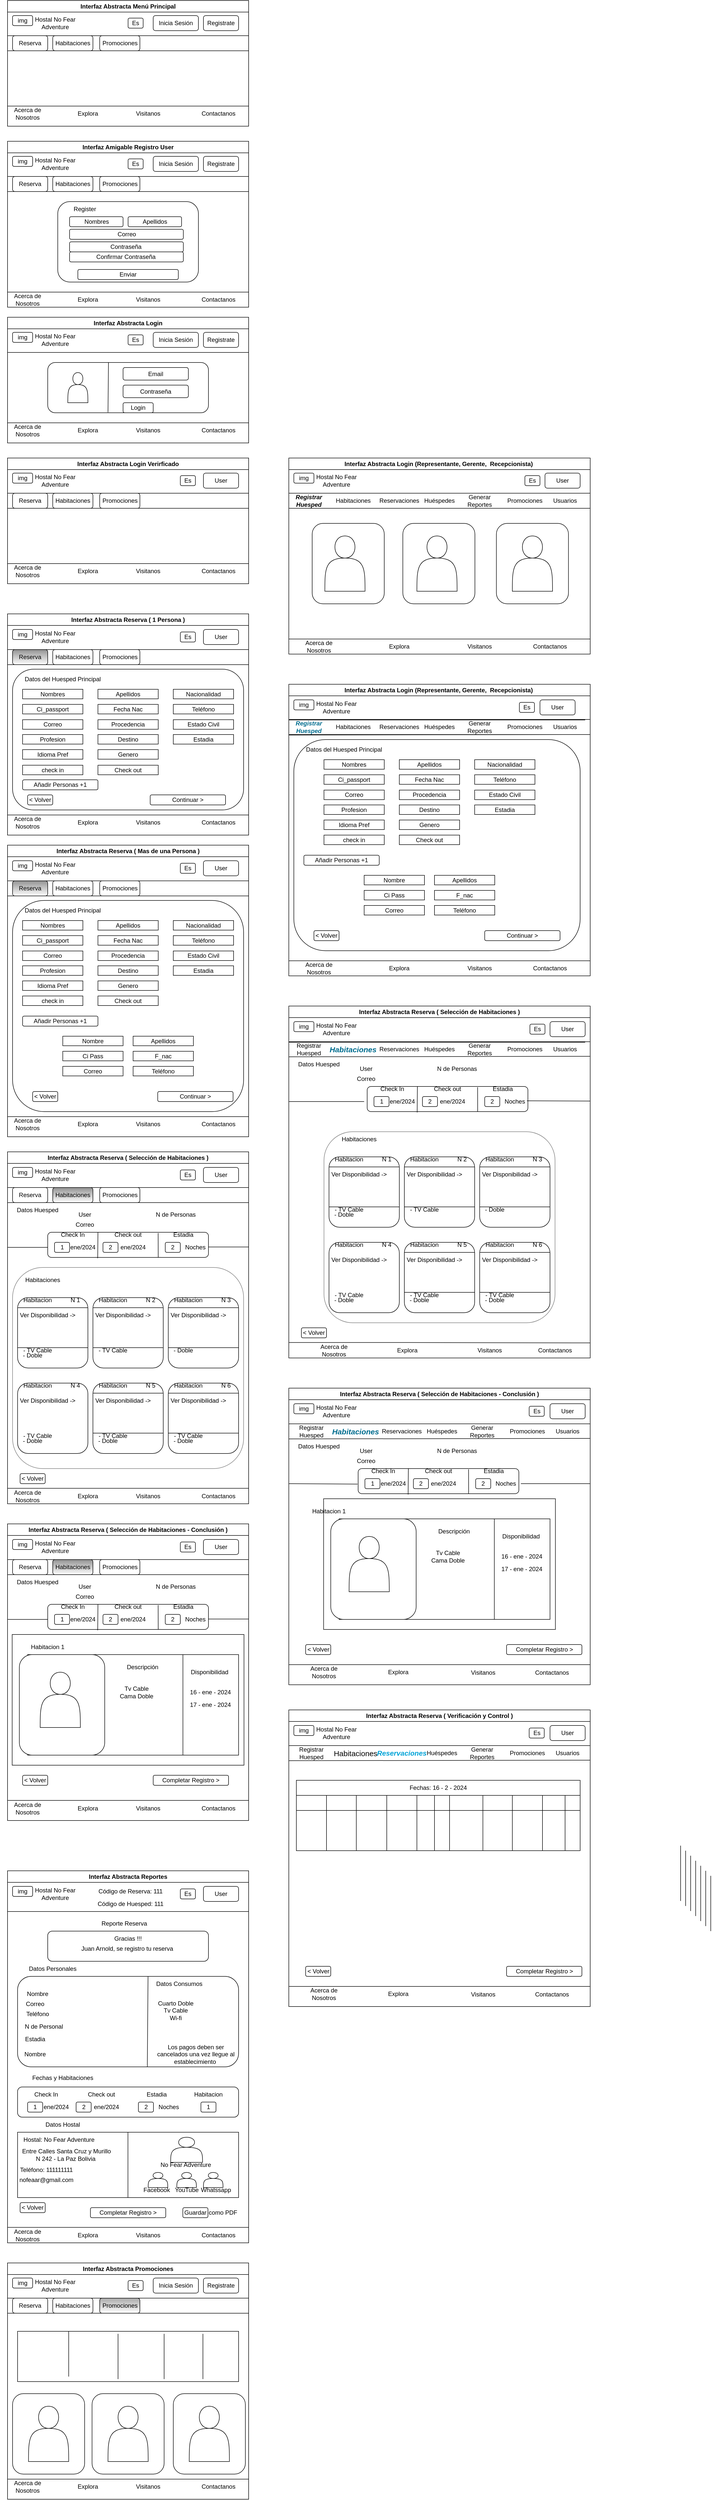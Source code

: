 <mxfile version="24.7.17">
  <diagram name="Página-1" id="Hns7MHLy3YL6MCj68ULh">
    <mxGraphModel dx="1193" dy="809" grid="1" gridSize="10" guides="1" tooltips="1" connect="1" arrows="1" fold="1" page="1" pageScale="1" pageWidth="827" pageHeight="1169" math="0" shadow="0">
      <root>
        <mxCell id="0" />
        <mxCell id="1" parent="0" />
        <mxCell id="wUGm2H217QOp2pI1q1NX-1" value="Interfaz Abstracta Menú Principal" style="swimlane;whiteSpace=wrap;html=1;" parent="1" vertex="1">
          <mxGeometry x="40" y="40" width="480" height="250" as="geometry" />
        </mxCell>
        <mxCell id="wUGm2H217QOp2pI1q1NX-3" value="Acerca de Nosotros" style="text;html=1;align=center;verticalAlign=middle;whiteSpace=wrap;rounded=0;" parent="wUGm2H217QOp2pI1q1NX-1" vertex="1">
          <mxGeometry x="10" y="210" width="60" height="30" as="geometry" />
        </mxCell>
        <mxCell id="wUGm2H217QOp2pI1q1NX-4" value="Explora" style="text;html=1;align=center;verticalAlign=middle;whiteSpace=wrap;rounded=0;" parent="wUGm2H217QOp2pI1q1NX-1" vertex="1">
          <mxGeometry x="130" y="210" width="60" height="30" as="geometry" />
        </mxCell>
        <mxCell id="wUGm2H217QOp2pI1q1NX-5" value="Visitanos" style="text;html=1;align=center;verticalAlign=middle;whiteSpace=wrap;rounded=0;" parent="wUGm2H217QOp2pI1q1NX-1" vertex="1">
          <mxGeometry x="250" y="210" width="60" height="30" as="geometry" />
        </mxCell>
        <mxCell id="wUGm2H217QOp2pI1q1NX-6" value="Contactanos" style="text;html=1;align=center;verticalAlign=middle;whiteSpace=wrap;rounded=0;" parent="wUGm2H217QOp2pI1q1NX-1" vertex="1">
          <mxGeometry x="390" y="210" width="60" height="30" as="geometry" />
        </mxCell>
        <mxCell id="wUGm2H217QOp2pI1q1NX-8" value="Hostal No Fear Adventure" style="text;html=1;align=center;verticalAlign=middle;whiteSpace=wrap;rounded=0;" parent="wUGm2H217QOp2pI1q1NX-1" vertex="1">
          <mxGeometry x="40" y="30" width="110" height="30" as="geometry" />
        </mxCell>
        <mxCell id="wUGm2H217QOp2pI1q1NX-9" value="img" style="rounded=1;whiteSpace=wrap;html=1;" parent="wUGm2H217QOp2pI1q1NX-1" vertex="1">
          <mxGeometry x="10" y="30" width="40" height="20" as="geometry" />
        </mxCell>
        <mxCell id="wUGm2H217QOp2pI1q1NX-10" value="Es" style="rounded=1;whiteSpace=wrap;html=1;" parent="wUGm2H217QOp2pI1q1NX-1" vertex="1">
          <mxGeometry x="240" y="35" width="30" height="20" as="geometry" />
        </mxCell>
        <mxCell id="wUGm2H217QOp2pI1q1NX-11" value="Inicia Sesión" style="rounded=1;whiteSpace=wrap;html=1;" parent="wUGm2H217QOp2pI1q1NX-1" vertex="1">
          <mxGeometry x="290" y="30" width="90" height="30" as="geometry" />
        </mxCell>
        <mxCell id="wUGm2H217QOp2pI1q1NX-12" value="Registrate" style="rounded=1;whiteSpace=wrap;html=1;" parent="wUGm2H217QOp2pI1q1NX-1" vertex="1">
          <mxGeometry x="390" y="30" width="70" height="30" as="geometry" />
        </mxCell>
        <mxCell id="wUGm2H217QOp2pI1q1NX-7" value="" style="endArrow=none;html=1;rounded=0;" parent="wUGm2H217QOp2pI1q1NX-1" edge="1">
          <mxGeometry width="50" height="50" relative="1" as="geometry">
            <mxPoint y="70" as="sourcePoint" />
            <mxPoint x="480" y="70" as="targetPoint" />
          </mxGeometry>
        </mxCell>
        <mxCell id="wUGm2H217QOp2pI1q1NX-14" value="Reserva" style="rounded=1;whiteSpace=wrap;html=1;" parent="wUGm2H217QOp2pI1q1NX-1" vertex="1">
          <mxGeometry x="10" y="70" width="70" height="30" as="geometry" />
        </mxCell>
        <mxCell id="wUGm2H217QOp2pI1q1NX-15" value="Habitaciones" style="rounded=1;whiteSpace=wrap;html=1;" parent="wUGm2H217QOp2pI1q1NX-1" vertex="1">
          <mxGeometry x="90" y="70" width="80" height="30" as="geometry" />
        </mxCell>
        <mxCell id="wUGm2H217QOp2pI1q1NX-16" value="Promociones" style="rounded=1;whiteSpace=wrap;html=1;" parent="wUGm2H217QOp2pI1q1NX-1" vertex="1">
          <mxGeometry x="183.5" y="70" width="80" height="30" as="geometry" />
        </mxCell>
        <mxCell id="wUGm2H217QOp2pI1q1NX-2" value="" style="endArrow=none;html=1;rounded=0;" parent="1" edge="1">
          <mxGeometry width="50" height="50" relative="1" as="geometry">
            <mxPoint x="40" y="250" as="sourcePoint" />
            <mxPoint x="520" y="250" as="targetPoint" />
          </mxGeometry>
        </mxCell>
        <mxCell id="wUGm2H217QOp2pI1q1NX-13" value="" style="endArrow=none;html=1;rounded=0;" parent="1" edge="1">
          <mxGeometry width="50" height="50" relative="1" as="geometry">
            <mxPoint x="40" y="140" as="sourcePoint" />
            <mxPoint x="520" y="140" as="targetPoint" />
          </mxGeometry>
        </mxCell>
        <mxCell id="wUGm2H217QOp2pI1q1NX-27" value="Interfaz Abstracta Login" style="swimlane;whiteSpace=wrap;html=1;" parent="1" vertex="1">
          <mxGeometry x="40" y="670" width="480" height="250" as="geometry" />
        </mxCell>
        <mxCell id="wUGm2H217QOp2pI1q1NX-24" value="Registrate" style="rounded=1;whiteSpace=wrap;html=1;" parent="wUGm2H217QOp2pI1q1NX-27" vertex="1">
          <mxGeometry x="390" y="30" width="70" height="30" as="geometry" />
        </mxCell>
        <mxCell id="wUGm2H217QOp2pI1q1NX-23" value="Inicia Sesión" style="rounded=1;whiteSpace=wrap;html=1;" parent="wUGm2H217QOp2pI1q1NX-27" vertex="1">
          <mxGeometry x="290" y="30" width="90" height="30" as="geometry" />
        </mxCell>
        <mxCell id="wUGm2H217QOp2pI1q1NX-22" value="Es" style="rounded=1;whiteSpace=wrap;html=1;" parent="wUGm2H217QOp2pI1q1NX-27" vertex="1">
          <mxGeometry x="240" y="35" width="30" height="20" as="geometry" />
        </mxCell>
        <mxCell id="wUGm2H217QOp2pI1q1NX-20" value="Hostal No Fear Adventure" style="text;html=1;align=center;verticalAlign=middle;whiteSpace=wrap;rounded=0;" parent="wUGm2H217QOp2pI1q1NX-27" vertex="1">
          <mxGeometry x="40" y="30" width="110" height="30" as="geometry" />
        </mxCell>
        <mxCell id="wUGm2H217QOp2pI1q1NX-21" value="img" style="rounded=1;whiteSpace=wrap;html=1;" parent="wUGm2H217QOp2pI1q1NX-27" vertex="1">
          <mxGeometry x="10" y="30" width="40" height="20" as="geometry" />
        </mxCell>
        <mxCell id="wUGm2H217QOp2pI1q1NX-28" value="" style="endArrow=none;html=1;rounded=0;" parent="wUGm2H217QOp2pI1q1NX-27" edge="1">
          <mxGeometry width="50" height="50" relative="1" as="geometry">
            <mxPoint y="70" as="sourcePoint" />
            <mxPoint x="480" y="70" as="targetPoint" />
          </mxGeometry>
        </mxCell>
        <mxCell id="wUGm2H217QOp2pI1q1NX-29" value="Acerca de Nosotros" style="text;html=1;align=center;verticalAlign=middle;whiteSpace=wrap;rounded=0;" parent="wUGm2H217QOp2pI1q1NX-27" vertex="1">
          <mxGeometry x="10" y="210" width="60" height="30" as="geometry" />
        </mxCell>
        <mxCell id="wUGm2H217QOp2pI1q1NX-30" value="Explora" style="text;html=1;align=center;verticalAlign=middle;whiteSpace=wrap;rounded=0;" parent="wUGm2H217QOp2pI1q1NX-27" vertex="1">
          <mxGeometry x="130" y="210" width="60" height="30" as="geometry" />
        </mxCell>
        <mxCell id="wUGm2H217QOp2pI1q1NX-31" value="Visitanos" style="text;html=1;align=center;verticalAlign=middle;whiteSpace=wrap;rounded=0;" parent="wUGm2H217QOp2pI1q1NX-27" vertex="1">
          <mxGeometry x="250" y="210" width="60" height="30" as="geometry" />
        </mxCell>
        <mxCell id="wUGm2H217QOp2pI1q1NX-32" value="Contactanos" style="text;html=1;align=center;verticalAlign=middle;whiteSpace=wrap;rounded=0;" parent="wUGm2H217QOp2pI1q1NX-27" vertex="1">
          <mxGeometry x="390" y="210" width="60" height="30" as="geometry" />
        </mxCell>
        <mxCell id="wUGm2H217QOp2pI1q1NX-33" value="" style="endArrow=none;html=1;rounded=0;" parent="wUGm2H217QOp2pI1q1NX-27" edge="1">
          <mxGeometry width="50" height="50" relative="1" as="geometry">
            <mxPoint y="210" as="sourcePoint" />
            <mxPoint x="480" y="210" as="targetPoint" />
          </mxGeometry>
        </mxCell>
        <mxCell id="wUGm2H217QOp2pI1q1NX-34" value="" style="rounded=1;whiteSpace=wrap;html=1;" parent="wUGm2H217QOp2pI1q1NX-27" vertex="1">
          <mxGeometry x="80" y="90" width="320" height="100" as="geometry" />
        </mxCell>
        <mxCell id="wUGm2H217QOp2pI1q1NX-35" value="" style="endArrow=none;html=1;rounded=0;entryX=0.455;entryY=0.025;entryDx=0;entryDy=0;entryPerimeter=0;exitX=0.452;exitY=1.016;exitDx=0;exitDy=0;exitPerimeter=0;" parent="wUGm2H217QOp2pI1q1NX-27" edge="1">
          <mxGeometry width="50" height="50" relative="1" as="geometry">
            <mxPoint x="200" y="189.1" as="sourcePoint" />
            <mxPoint x="200.96" y="90" as="targetPoint" />
          </mxGeometry>
        </mxCell>
        <mxCell id="wUGm2H217QOp2pI1q1NX-36" value="" style="shape=actor;whiteSpace=wrap;html=1;" parent="wUGm2H217QOp2pI1q1NX-27" vertex="1">
          <mxGeometry x="120" y="110" width="40" height="60" as="geometry" />
        </mxCell>
        <mxCell id="wUGm2H217QOp2pI1q1NX-37" value="Email" style="rounded=1;whiteSpace=wrap;html=1;" parent="wUGm2H217QOp2pI1q1NX-27" vertex="1">
          <mxGeometry x="230" y="100" width="130" height="25" as="geometry" />
        </mxCell>
        <mxCell id="wUGm2H217QOp2pI1q1NX-38" value="Contraseña" style="rounded=1;whiteSpace=wrap;html=1;" parent="wUGm2H217QOp2pI1q1NX-27" vertex="1">
          <mxGeometry x="230" y="135" width="130" height="25" as="geometry" />
        </mxCell>
        <mxCell id="wUGm2H217QOp2pI1q1NX-39" value="Login" style="rounded=1;whiteSpace=wrap;html=1;" parent="wUGm2H217QOp2pI1q1NX-27" vertex="1">
          <mxGeometry x="230" y="170" width="60" height="20" as="geometry" />
        </mxCell>
        <mxCell id="wUGm2H217QOp2pI1q1NX-40" value="Interfaz Abstracta Login Verirficado" style="swimlane;whiteSpace=wrap;html=1;" parent="1" vertex="1">
          <mxGeometry x="40" y="950" width="480" height="250" as="geometry" />
        </mxCell>
        <mxCell id="wUGm2H217QOp2pI1q1NX-42" value="Acerca de Nosotros" style="text;html=1;align=center;verticalAlign=middle;whiteSpace=wrap;rounded=0;" parent="wUGm2H217QOp2pI1q1NX-40" vertex="1">
          <mxGeometry x="10" y="210" width="60" height="30" as="geometry" />
        </mxCell>
        <mxCell id="wUGm2H217QOp2pI1q1NX-43" value="Explora" style="text;html=1;align=center;verticalAlign=middle;whiteSpace=wrap;rounded=0;" parent="wUGm2H217QOp2pI1q1NX-40" vertex="1">
          <mxGeometry x="130" y="210" width="60" height="30" as="geometry" />
        </mxCell>
        <mxCell id="wUGm2H217QOp2pI1q1NX-44" value="Visitanos" style="text;html=1;align=center;verticalAlign=middle;whiteSpace=wrap;rounded=0;" parent="wUGm2H217QOp2pI1q1NX-40" vertex="1">
          <mxGeometry x="250" y="210" width="60" height="30" as="geometry" />
        </mxCell>
        <mxCell id="wUGm2H217QOp2pI1q1NX-45" value="Contactanos" style="text;html=1;align=center;verticalAlign=middle;whiteSpace=wrap;rounded=0;" parent="wUGm2H217QOp2pI1q1NX-40" vertex="1">
          <mxGeometry x="390" y="210" width="60" height="30" as="geometry" />
        </mxCell>
        <mxCell id="wUGm2H217QOp2pI1q1NX-46" value="Hostal No Fear Adventure" style="text;html=1;align=center;verticalAlign=middle;whiteSpace=wrap;rounded=0;" parent="wUGm2H217QOp2pI1q1NX-40" vertex="1">
          <mxGeometry x="40" y="30" width="110" height="30" as="geometry" />
        </mxCell>
        <mxCell id="wUGm2H217QOp2pI1q1NX-47" value="img" style="rounded=1;whiteSpace=wrap;html=1;" parent="wUGm2H217QOp2pI1q1NX-40" vertex="1">
          <mxGeometry x="10" y="30" width="40" height="20" as="geometry" />
        </mxCell>
        <mxCell id="wUGm2H217QOp2pI1q1NX-48" value="Es" style="rounded=1;whiteSpace=wrap;html=1;" parent="wUGm2H217QOp2pI1q1NX-40" vertex="1">
          <mxGeometry x="344" y="35" width="30" height="20" as="geometry" />
        </mxCell>
        <mxCell id="wUGm2H217QOp2pI1q1NX-50" value="User" style="rounded=1;whiteSpace=wrap;html=1;" parent="wUGm2H217QOp2pI1q1NX-40" vertex="1">
          <mxGeometry x="390" y="30" width="70" height="30" as="geometry" />
        </mxCell>
        <mxCell id="wUGm2H217QOp2pI1q1NX-51" value="" style="endArrow=none;html=1;rounded=0;" parent="wUGm2H217QOp2pI1q1NX-40" edge="1">
          <mxGeometry width="50" height="50" relative="1" as="geometry">
            <mxPoint y="70" as="sourcePoint" />
            <mxPoint x="480" y="70" as="targetPoint" />
          </mxGeometry>
        </mxCell>
        <mxCell id="wUGm2H217QOp2pI1q1NX-52" value="Reserva" style="rounded=1;whiteSpace=wrap;html=1;" parent="wUGm2H217QOp2pI1q1NX-40" vertex="1">
          <mxGeometry x="10" y="70" width="70" height="30" as="geometry" />
        </mxCell>
        <mxCell id="wUGm2H217QOp2pI1q1NX-53" value="Habitaciones" style="rounded=1;whiteSpace=wrap;html=1;" parent="wUGm2H217QOp2pI1q1NX-40" vertex="1">
          <mxGeometry x="90" y="70" width="80" height="30" as="geometry" />
        </mxCell>
        <mxCell id="wUGm2H217QOp2pI1q1NX-54" value="Promociones" style="rounded=1;whiteSpace=wrap;html=1;" parent="wUGm2H217QOp2pI1q1NX-40" vertex="1">
          <mxGeometry x="183.5" y="70" width="80" height="30" as="geometry" />
        </mxCell>
        <mxCell id="wUGm2H217QOp2pI1q1NX-55" value="" style="endArrow=none;html=1;rounded=0;" parent="wUGm2H217QOp2pI1q1NX-40" edge="1">
          <mxGeometry width="50" height="50" relative="1" as="geometry">
            <mxPoint y="210" as="sourcePoint" />
            <mxPoint x="480" y="210" as="targetPoint" />
          </mxGeometry>
        </mxCell>
        <mxCell id="wUGm2H217QOp2pI1q1NX-56" value="" style="endArrow=none;html=1;rounded=0;" parent="wUGm2H217QOp2pI1q1NX-40" edge="1">
          <mxGeometry width="50" height="50" relative="1" as="geometry">
            <mxPoint y="100" as="sourcePoint" />
            <mxPoint x="480" y="100" as="targetPoint" />
          </mxGeometry>
        </mxCell>
        <mxCell id="wUGm2H217QOp2pI1q1NX-61" value="Interfaz Abstracta Reserva ( 1 Persona )" style="swimlane;whiteSpace=wrap;html=1;" parent="1" vertex="1">
          <mxGeometry x="40" y="1260" width="480" height="440" as="geometry" />
        </mxCell>
        <mxCell id="wUGm2H217QOp2pI1q1NX-66" value="Hostal No Fear Adventure" style="text;html=1;align=center;verticalAlign=middle;whiteSpace=wrap;rounded=0;" parent="wUGm2H217QOp2pI1q1NX-61" vertex="1">
          <mxGeometry x="40" y="31" width="110" height="30" as="geometry" />
        </mxCell>
        <mxCell id="wUGm2H217QOp2pI1q1NX-67" value="img" style="rounded=1;whiteSpace=wrap;html=1;" parent="wUGm2H217QOp2pI1q1NX-61" vertex="1">
          <mxGeometry x="10" y="31" width="40" height="20" as="geometry" />
        </mxCell>
        <mxCell id="wUGm2H217QOp2pI1q1NX-68" value="Es" style="rounded=1;whiteSpace=wrap;html=1;" parent="wUGm2H217QOp2pI1q1NX-61" vertex="1">
          <mxGeometry x="344" y="36" width="30" height="20" as="geometry" />
        </mxCell>
        <mxCell id="wUGm2H217QOp2pI1q1NX-69" value="User" style="rounded=1;whiteSpace=wrap;html=1;" parent="wUGm2H217QOp2pI1q1NX-61" vertex="1">
          <mxGeometry x="390" y="31" width="70" height="30" as="geometry" />
        </mxCell>
        <mxCell id="wUGm2H217QOp2pI1q1NX-70" value="" style="endArrow=none;html=1;rounded=0;" parent="wUGm2H217QOp2pI1q1NX-61" edge="1">
          <mxGeometry width="50" height="50" relative="1" as="geometry">
            <mxPoint y="71" as="sourcePoint" />
            <mxPoint x="480" y="71" as="targetPoint" />
          </mxGeometry>
        </mxCell>
        <mxCell id="wUGm2H217QOp2pI1q1NX-71" value="Reserva" style="rounded=1;whiteSpace=wrap;html=1;gradientColor=#929292;gradientDirection=north;" parent="wUGm2H217QOp2pI1q1NX-61" vertex="1">
          <mxGeometry x="10" y="71" width="70" height="30" as="geometry" />
        </mxCell>
        <mxCell id="wUGm2H217QOp2pI1q1NX-72" value="Habitaciones" style="rounded=1;whiteSpace=wrap;html=1;" parent="wUGm2H217QOp2pI1q1NX-61" vertex="1">
          <mxGeometry x="90" y="71" width="80" height="30" as="geometry" />
        </mxCell>
        <mxCell id="wUGm2H217QOp2pI1q1NX-73" value="Promociones" style="rounded=1;whiteSpace=wrap;html=1;" parent="wUGm2H217QOp2pI1q1NX-61" vertex="1">
          <mxGeometry x="183.5" y="71" width="80" height="30" as="geometry" />
        </mxCell>
        <mxCell id="wUGm2H217QOp2pI1q1NX-75" value="" style="endArrow=none;html=1;rounded=0;" parent="wUGm2H217QOp2pI1q1NX-61" edge="1">
          <mxGeometry width="50" height="50" relative="1" as="geometry">
            <mxPoint y="101" as="sourcePoint" />
            <mxPoint x="480" y="101" as="targetPoint" />
          </mxGeometry>
        </mxCell>
        <mxCell id="wUGm2H217QOp2pI1q1NX-117" value="" style="rounded=1;whiteSpace=wrap;html=1;" parent="wUGm2H217QOp2pI1q1NX-61" vertex="1">
          <mxGeometry x="10" y="110" width="460" height="280" as="geometry" />
        </mxCell>
        <mxCell id="wUGm2H217QOp2pI1q1NX-118" value="Datos del Huesped Principal" style="text;html=1;align=center;verticalAlign=middle;whiteSpace=wrap;rounded=0;" parent="wUGm2H217QOp2pI1q1NX-61" vertex="1">
          <mxGeometry x="20" y="120" width="180" height="19" as="geometry" />
        </mxCell>
        <mxCell id="wUGm2H217QOp2pI1q1NX-119" value="Nombres" style="rounded=0;whiteSpace=wrap;html=1;" parent="wUGm2H217QOp2pI1q1NX-61" vertex="1">
          <mxGeometry x="30" y="150" width="120" height="19" as="geometry" />
        </mxCell>
        <mxCell id="wUGm2H217QOp2pI1q1NX-120" value="Apellidos" style="rounded=0;whiteSpace=wrap;html=1;" parent="wUGm2H217QOp2pI1q1NX-61" vertex="1">
          <mxGeometry x="180" y="150" width="120" height="19" as="geometry" />
        </mxCell>
        <mxCell id="wUGm2H217QOp2pI1q1NX-121" value="Nacionalidad" style="rounded=0;whiteSpace=wrap;html=1;" parent="wUGm2H217QOp2pI1q1NX-61" vertex="1">
          <mxGeometry x="330" y="150" width="120" height="19" as="geometry" />
        </mxCell>
        <mxCell id="wUGm2H217QOp2pI1q1NX-128" value="Ci_passport" style="rounded=0;whiteSpace=wrap;html=1;" parent="wUGm2H217QOp2pI1q1NX-61" vertex="1">
          <mxGeometry x="30" y="180" width="120" height="19" as="geometry" />
        </mxCell>
        <mxCell id="wUGm2H217QOp2pI1q1NX-129" value="Fecha Nac" style="rounded=0;whiteSpace=wrap;html=1;" parent="wUGm2H217QOp2pI1q1NX-61" vertex="1">
          <mxGeometry x="180" y="180" width="120" height="19" as="geometry" />
        </mxCell>
        <mxCell id="wUGm2H217QOp2pI1q1NX-130" value="Teléfono" style="rounded=0;whiteSpace=wrap;html=1;" parent="wUGm2H217QOp2pI1q1NX-61" vertex="1">
          <mxGeometry x="330" y="180" width="120" height="19" as="geometry" />
        </mxCell>
        <mxCell id="wUGm2H217QOp2pI1q1NX-131" value="Correo" style="rounded=0;whiteSpace=wrap;html=1;" parent="wUGm2H217QOp2pI1q1NX-61" vertex="1">
          <mxGeometry x="30" y="210.5" width="120" height="19" as="geometry" />
        </mxCell>
        <mxCell id="wUGm2H217QOp2pI1q1NX-132" value="Procedencia" style="rounded=0;whiteSpace=wrap;html=1;" parent="wUGm2H217QOp2pI1q1NX-61" vertex="1">
          <mxGeometry x="180" y="210.5" width="120" height="19" as="geometry" />
        </mxCell>
        <mxCell id="wUGm2H217QOp2pI1q1NX-133" value="Estado Civil" style="rounded=0;whiteSpace=wrap;html=1;" parent="wUGm2H217QOp2pI1q1NX-61" vertex="1">
          <mxGeometry x="330" y="210.5" width="120" height="19" as="geometry" />
        </mxCell>
        <mxCell id="wUGm2H217QOp2pI1q1NX-134" value="Profesion" style="rounded=0;whiteSpace=wrap;html=1;" parent="wUGm2H217QOp2pI1q1NX-61" vertex="1">
          <mxGeometry x="30" y="240" width="120" height="19" as="geometry" />
        </mxCell>
        <mxCell id="wUGm2H217QOp2pI1q1NX-135" value="Destino" style="rounded=0;whiteSpace=wrap;html=1;" parent="wUGm2H217QOp2pI1q1NX-61" vertex="1">
          <mxGeometry x="180" y="240" width="120" height="19" as="geometry" />
        </mxCell>
        <mxCell id="wUGm2H217QOp2pI1q1NX-136" value="Estadi&lt;span style=&quot;white-space: pre;&quot;&gt;a&lt;/span&gt;" style="rounded=0;whiteSpace=wrap;html=1;" parent="wUGm2H217QOp2pI1q1NX-61" vertex="1">
          <mxGeometry x="330" y="240" width="120" height="19" as="geometry" />
        </mxCell>
        <mxCell id="wUGm2H217QOp2pI1q1NX-137" value="Idioma Pref" style="rounded=0;whiteSpace=wrap;html=1;" parent="wUGm2H217QOp2pI1q1NX-61" vertex="1">
          <mxGeometry x="30" y="270" width="120" height="19" as="geometry" />
        </mxCell>
        <mxCell id="wUGm2H217QOp2pI1q1NX-138" value="Genero" style="rounded=0;whiteSpace=wrap;html=1;" parent="wUGm2H217QOp2pI1q1NX-61" vertex="1">
          <mxGeometry x="180" y="270" width="120" height="19" as="geometry" />
        </mxCell>
        <mxCell id="wUGm2H217QOp2pI1q1NX-141" value="&amp;lt; Volver" style="rounded=1;whiteSpace=wrap;html=1;" parent="wUGm2H217QOp2pI1q1NX-61" vertex="1">
          <mxGeometry x="40" y="360" width="50" height="20" as="geometry" />
        </mxCell>
        <mxCell id="wUGm2H217QOp2pI1q1NX-142" value="Añadir Personas +1" style="rounded=1;whiteSpace=wrap;html=1;" parent="wUGm2H217QOp2pI1q1NX-61" vertex="1">
          <mxGeometry x="30" y="330" width="150" height="20" as="geometry" />
        </mxCell>
        <mxCell id="wUGm2H217QOp2pI1q1NX-143" value="Continuar &amp;gt;" style="rounded=1;whiteSpace=wrap;html=1;" parent="wUGm2H217QOp2pI1q1NX-61" vertex="1">
          <mxGeometry x="284" y="360" width="150" height="20" as="geometry" />
        </mxCell>
        <mxCell id="wUGm2H217QOp2pI1q1NX-63" value="Explora" style="text;html=1;align=center;verticalAlign=middle;whiteSpace=wrap;rounded=0;" parent="wUGm2H217QOp2pI1q1NX-61" vertex="1">
          <mxGeometry x="130" y="400" width="60" height="30" as="geometry" />
        </mxCell>
        <mxCell id="wUGm2H217QOp2pI1q1NX-64" value="Visitanos" style="text;html=1;align=center;verticalAlign=middle;whiteSpace=wrap;rounded=0;" parent="wUGm2H217QOp2pI1q1NX-61" vertex="1">
          <mxGeometry x="250" y="400" width="60" height="30" as="geometry" />
        </mxCell>
        <mxCell id="wUGm2H217QOp2pI1q1NX-65" value="Contactanos" style="text;html=1;align=center;verticalAlign=middle;whiteSpace=wrap;rounded=0;" parent="wUGm2H217QOp2pI1q1NX-61" vertex="1">
          <mxGeometry x="390" y="400" width="60" height="30" as="geometry" />
        </mxCell>
        <mxCell id="wUGm2H217QOp2pI1q1NX-62" value="Acerca de Nosotros" style="text;html=1;align=center;verticalAlign=middle;whiteSpace=wrap;rounded=0;" parent="wUGm2H217QOp2pI1q1NX-61" vertex="1">
          <mxGeometry x="10" y="400" width="60" height="30" as="geometry" />
        </mxCell>
        <mxCell id="wUGm2H217QOp2pI1q1NX-74" value="" style="endArrow=none;html=1;rounded=0;" parent="wUGm2H217QOp2pI1q1NX-61" edge="1">
          <mxGeometry width="50" height="50" relative="1" as="geometry">
            <mxPoint y="400" as="sourcePoint" />
            <mxPoint x="480" y="400" as="targetPoint" />
          </mxGeometry>
        </mxCell>
        <mxCell id="wUGm2H217QOp2pI1q1NX-181" value="check in" style="rounded=0;whiteSpace=wrap;html=1;" parent="wUGm2H217QOp2pI1q1NX-61" vertex="1">
          <mxGeometry x="30" y="301" width="120" height="19" as="geometry" />
        </mxCell>
        <mxCell id="wUGm2H217QOp2pI1q1NX-182" value="Check out" style="rounded=0;whiteSpace=wrap;html=1;" parent="wUGm2H217QOp2pI1q1NX-61" vertex="1">
          <mxGeometry x="180" y="301" width="120" height="19" as="geometry" />
        </mxCell>
        <mxCell id="wUGm2H217QOp2pI1q1NX-90" value="Interfaz Amigable Registro User" style="swimlane;whiteSpace=wrap;html=1;" parent="1" vertex="1">
          <mxGeometry x="40" y="320" width="480" height="330" as="geometry" />
        </mxCell>
        <mxCell id="wUGm2H217QOp2pI1q1NX-91" value="Acerca de Nosotros" style="text;html=1;align=center;verticalAlign=middle;whiteSpace=wrap;rounded=0;" parent="wUGm2H217QOp2pI1q1NX-90" vertex="1">
          <mxGeometry x="10" y="300" width="60" height="30" as="geometry" />
        </mxCell>
        <mxCell id="wUGm2H217QOp2pI1q1NX-92" value="Explora" style="text;html=1;align=center;verticalAlign=middle;whiteSpace=wrap;rounded=0;" parent="wUGm2H217QOp2pI1q1NX-90" vertex="1">
          <mxGeometry x="130" y="300" width="60" height="30" as="geometry" />
        </mxCell>
        <mxCell id="wUGm2H217QOp2pI1q1NX-93" value="Visitanos" style="text;html=1;align=center;verticalAlign=middle;whiteSpace=wrap;rounded=0;" parent="wUGm2H217QOp2pI1q1NX-90" vertex="1">
          <mxGeometry x="250" y="300" width="60" height="30" as="geometry" />
        </mxCell>
        <mxCell id="wUGm2H217QOp2pI1q1NX-94" value="Contactanos" style="text;html=1;align=center;verticalAlign=middle;whiteSpace=wrap;rounded=0;" parent="wUGm2H217QOp2pI1q1NX-90" vertex="1">
          <mxGeometry x="390" y="300" width="60" height="30" as="geometry" />
        </mxCell>
        <mxCell id="wUGm2H217QOp2pI1q1NX-95" value="Hostal No Fear Adventure" style="text;html=1;align=center;verticalAlign=middle;whiteSpace=wrap;rounded=0;" parent="wUGm2H217QOp2pI1q1NX-90" vertex="1">
          <mxGeometry x="40" y="30" width="110" height="30" as="geometry" />
        </mxCell>
        <mxCell id="wUGm2H217QOp2pI1q1NX-96" value="img" style="rounded=1;whiteSpace=wrap;html=1;" parent="wUGm2H217QOp2pI1q1NX-90" vertex="1">
          <mxGeometry x="10" y="30" width="40" height="20" as="geometry" />
        </mxCell>
        <mxCell id="wUGm2H217QOp2pI1q1NX-97" value="Es" style="rounded=1;whiteSpace=wrap;html=1;" parent="wUGm2H217QOp2pI1q1NX-90" vertex="1">
          <mxGeometry x="240" y="35" width="30" height="20" as="geometry" />
        </mxCell>
        <mxCell id="wUGm2H217QOp2pI1q1NX-98" value="Inicia Sesión" style="rounded=1;whiteSpace=wrap;html=1;" parent="wUGm2H217QOp2pI1q1NX-90" vertex="1">
          <mxGeometry x="290" y="30" width="90" height="30" as="geometry" />
        </mxCell>
        <mxCell id="wUGm2H217QOp2pI1q1NX-99" value="Registrate" style="rounded=1;whiteSpace=wrap;html=1;" parent="wUGm2H217QOp2pI1q1NX-90" vertex="1">
          <mxGeometry x="390" y="30" width="70" height="30" as="geometry" />
        </mxCell>
        <mxCell id="wUGm2H217QOp2pI1q1NX-100" value="" style="endArrow=none;html=1;rounded=0;" parent="wUGm2H217QOp2pI1q1NX-90" edge="1">
          <mxGeometry width="50" height="50" relative="1" as="geometry">
            <mxPoint y="70" as="sourcePoint" />
            <mxPoint x="480" y="70" as="targetPoint" />
          </mxGeometry>
        </mxCell>
        <mxCell id="wUGm2H217QOp2pI1q1NX-101" value="Reserva" style="rounded=1;whiteSpace=wrap;html=1;" parent="wUGm2H217QOp2pI1q1NX-90" vertex="1">
          <mxGeometry x="10" y="70" width="70" height="30" as="geometry" />
        </mxCell>
        <mxCell id="wUGm2H217QOp2pI1q1NX-102" value="Habitaciones" style="rounded=1;whiteSpace=wrap;html=1;" parent="wUGm2H217QOp2pI1q1NX-90" vertex="1">
          <mxGeometry x="90" y="70" width="80" height="30" as="geometry" />
        </mxCell>
        <mxCell id="wUGm2H217QOp2pI1q1NX-103" value="Promociones" style="rounded=1;whiteSpace=wrap;html=1;" parent="wUGm2H217QOp2pI1q1NX-90" vertex="1">
          <mxGeometry x="183.5" y="70" width="80" height="30" as="geometry" />
        </mxCell>
        <mxCell id="wUGm2H217QOp2pI1q1NX-104" value="" style="endArrow=none;html=1;rounded=0;" parent="wUGm2H217QOp2pI1q1NX-90" edge="1">
          <mxGeometry width="50" height="50" relative="1" as="geometry">
            <mxPoint y="300" as="sourcePoint" />
            <mxPoint x="480" y="300" as="targetPoint" />
          </mxGeometry>
        </mxCell>
        <mxCell id="wUGm2H217QOp2pI1q1NX-105" value="" style="endArrow=none;html=1;rounded=0;" parent="wUGm2H217QOp2pI1q1NX-90" edge="1">
          <mxGeometry width="50" height="50" relative="1" as="geometry">
            <mxPoint y="100" as="sourcePoint" />
            <mxPoint x="480" y="100" as="targetPoint" />
          </mxGeometry>
        </mxCell>
        <mxCell id="wUGm2H217QOp2pI1q1NX-106" value="" style="rounded=1;whiteSpace=wrap;html=1;" parent="wUGm2H217QOp2pI1q1NX-90" vertex="1">
          <mxGeometry x="100" y="120" width="280" height="160" as="geometry" />
        </mxCell>
        <mxCell id="wUGm2H217QOp2pI1q1NX-107" value="Register" style="text;html=1;align=center;verticalAlign=middle;whiteSpace=wrap;rounded=0;" parent="wUGm2H217QOp2pI1q1NX-90" vertex="1">
          <mxGeometry x="123.5" y="120" width="60" height="30" as="geometry" />
        </mxCell>
        <mxCell id="wUGm2H217QOp2pI1q1NX-108" value="Nombres" style="rounded=1;whiteSpace=wrap;html=1;" parent="wUGm2H217QOp2pI1q1NX-90" vertex="1">
          <mxGeometry x="123.5" y="150" width="106.5" height="20" as="geometry" />
        </mxCell>
        <mxCell id="wUGm2H217QOp2pI1q1NX-109" value="Apellidos" style="rounded=1;whiteSpace=wrap;html=1;" parent="wUGm2H217QOp2pI1q1NX-90" vertex="1">
          <mxGeometry x="240" y="150" width="106.5" height="20" as="geometry" />
        </mxCell>
        <mxCell id="wUGm2H217QOp2pI1q1NX-110" value="Correo" style="rounded=1;whiteSpace=wrap;html=1;" parent="wUGm2H217QOp2pI1q1NX-90" vertex="1">
          <mxGeometry x="123.5" y="175" width="226.5" height="20" as="geometry" />
        </mxCell>
        <mxCell id="wUGm2H217QOp2pI1q1NX-111" value="Contraseña&amp;nbsp;" style="rounded=1;whiteSpace=wrap;html=1;" parent="wUGm2H217QOp2pI1q1NX-90" vertex="1">
          <mxGeometry x="123.5" y="200" width="226.5" height="20" as="geometry" />
        </mxCell>
        <mxCell id="wUGm2H217QOp2pI1q1NX-112" value="Confirmar Contraseña&amp;nbsp;" style="rounded=1;whiteSpace=wrap;html=1;" parent="wUGm2H217QOp2pI1q1NX-90" vertex="1">
          <mxGeometry x="123.5" y="220" width="226.5" height="20" as="geometry" />
        </mxCell>
        <mxCell id="wUGm2H217QOp2pI1q1NX-114" value="Enviar" style="rounded=1;whiteSpace=wrap;html=1;" parent="wUGm2H217QOp2pI1q1NX-90" vertex="1">
          <mxGeometry x="140" y="255" width="200" height="20" as="geometry" />
        </mxCell>
        <mxCell id="wUGm2H217QOp2pI1q1NX-144" value="Interfaz Abstracta Reserva ( Mas de una Persona )" style="swimlane;whiteSpace=wrap;html=1;" parent="1" vertex="1">
          <mxGeometry x="40" y="1720" width="480" height="580" as="geometry" />
        </mxCell>
        <mxCell id="wUGm2H217QOp2pI1q1NX-145" value="Hostal No Fear Adventure" style="text;html=1;align=center;verticalAlign=middle;whiteSpace=wrap;rounded=0;" parent="wUGm2H217QOp2pI1q1NX-144" vertex="1">
          <mxGeometry x="40" y="31" width="110" height="30" as="geometry" />
        </mxCell>
        <mxCell id="wUGm2H217QOp2pI1q1NX-146" value="img" style="rounded=1;whiteSpace=wrap;html=1;" parent="wUGm2H217QOp2pI1q1NX-144" vertex="1">
          <mxGeometry x="10" y="31" width="40" height="20" as="geometry" />
        </mxCell>
        <mxCell id="wUGm2H217QOp2pI1q1NX-147" value="Es" style="rounded=1;whiteSpace=wrap;html=1;" parent="wUGm2H217QOp2pI1q1NX-144" vertex="1">
          <mxGeometry x="344" y="36" width="30" height="20" as="geometry" />
        </mxCell>
        <mxCell id="wUGm2H217QOp2pI1q1NX-148" value="User" style="rounded=1;whiteSpace=wrap;html=1;" parent="wUGm2H217QOp2pI1q1NX-144" vertex="1">
          <mxGeometry x="390" y="31" width="70" height="30" as="geometry" />
        </mxCell>
        <mxCell id="wUGm2H217QOp2pI1q1NX-149" value="" style="endArrow=none;html=1;rounded=0;" parent="wUGm2H217QOp2pI1q1NX-144" edge="1">
          <mxGeometry width="50" height="50" relative="1" as="geometry">
            <mxPoint y="71" as="sourcePoint" />
            <mxPoint x="480" y="71" as="targetPoint" />
          </mxGeometry>
        </mxCell>
        <mxCell id="wUGm2H217QOp2pI1q1NX-150" value="Reserva" style="rounded=1;whiteSpace=wrap;html=1;gradientColor=#929292;gradientDirection=north;" parent="wUGm2H217QOp2pI1q1NX-144" vertex="1">
          <mxGeometry x="10" y="71" width="70" height="30" as="geometry" />
        </mxCell>
        <mxCell id="wUGm2H217QOp2pI1q1NX-151" value="Habitaciones" style="rounded=1;whiteSpace=wrap;html=1;" parent="wUGm2H217QOp2pI1q1NX-144" vertex="1">
          <mxGeometry x="90" y="71" width="80" height="30" as="geometry" />
        </mxCell>
        <mxCell id="wUGm2H217QOp2pI1q1NX-152" value="Promociones" style="rounded=1;whiteSpace=wrap;html=1;" parent="wUGm2H217QOp2pI1q1NX-144" vertex="1">
          <mxGeometry x="183.5" y="71" width="80" height="30" as="geometry" />
        </mxCell>
        <mxCell id="wUGm2H217QOp2pI1q1NX-153" value="" style="endArrow=none;html=1;rounded=0;" parent="wUGm2H217QOp2pI1q1NX-144" edge="1">
          <mxGeometry width="50" height="50" relative="1" as="geometry">
            <mxPoint y="101" as="sourcePoint" />
            <mxPoint x="480" y="101" as="targetPoint" />
          </mxGeometry>
        </mxCell>
        <mxCell id="wUGm2H217QOp2pI1q1NX-154" value="" style="rounded=1;whiteSpace=wrap;html=1;" parent="wUGm2H217QOp2pI1q1NX-144" vertex="1">
          <mxGeometry x="10" y="110" width="460" height="420" as="geometry" />
        </mxCell>
        <mxCell id="wUGm2H217QOp2pI1q1NX-155" value="Datos del Huesped Principal" style="text;html=1;align=center;verticalAlign=middle;whiteSpace=wrap;rounded=0;" parent="wUGm2H217QOp2pI1q1NX-144" vertex="1">
          <mxGeometry x="20" y="120" width="180" height="19" as="geometry" />
        </mxCell>
        <mxCell id="wUGm2H217QOp2pI1q1NX-156" value="Nombres" style="rounded=0;whiteSpace=wrap;html=1;" parent="wUGm2H217QOp2pI1q1NX-144" vertex="1">
          <mxGeometry x="30" y="150" width="120" height="19" as="geometry" />
        </mxCell>
        <mxCell id="wUGm2H217QOp2pI1q1NX-157" value="Apellidos" style="rounded=0;whiteSpace=wrap;html=1;" parent="wUGm2H217QOp2pI1q1NX-144" vertex="1">
          <mxGeometry x="180" y="150" width="120" height="19" as="geometry" />
        </mxCell>
        <mxCell id="wUGm2H217QOp2pI1q1NX-158" value="Nacionalidad" style="rounded=0;whiteSpace=wrap;html=1;" parent="wUGm2H217QOp2pI1q1NX-144" vertex="1">
          <mxGeometry x="330" y="150" width="120" height="19" as="geometry" />
        </mxCell>
        <mxCell id="wUGm2H217QOp2pI1q1NX-159" value="Ci_passport" style="rounded=0;whiteSpace=wrap;html=1;" parent="wUGm2H217QOp2pI1q1NX-144" vertex="1">
          <mxGeometry x="30" y="180" width="120" height="19" as="geometry" />
        </mxCell>
        <mxCell id="wUGm2H217QOp2pI1q1NX-160" value="Fecha Nac" style="rounded=0;whiteSpace=wrap;html=1;" parent="wUGm2H217QOp2pI1q1NX-144" vertex="1">
          <mxGeometry x="180" y="180" width="120" height="19" as="geometry" />
        </mxCell>
        <mxCell id="wUGm2H217QOp2pI1q1NX-161" value="Teléfono" style="rounded=0;whiteSpace=wrap;html=1;" parent="wUGm2H217QOp2pI1q1NX-144" vertex="1">
          <mxGeometry x="330" y="180" width="120" height="19" as="geometry" />
        </mxCell>
        <mxCell id="wUGm2H217QOp2pI1q1NX-162" value="Correo" style="rounded=0;whiteSpace=wrap;html=1;" parent="wUGm2H217QOp2pI1q1NX-144" vertex="1">
          <mxGeometry x="30" y="210.5" width="120" height="19" as="geometry" />
        </mxCell>
        <mxCell id="wUGm2H217QOp2pI1q1NX-163" value="Procedencia" style="rounded=0;whiteSpace=wrap;html=1;" parent="wUGm2H217QOp2pI1q1NX-144" vertex="1">
          <mxGeometry x="180" y="210.5" width="120" height="19" as="geometry" />
        </mxCell>
        <mxCell id="wUGm2H217QOp2pI1q1NX-164" value="Estado Civil" style="rounded=0;whiteSpace=wrap;html=1;" parent="wUGm2H217QOp2pI1q1NX-144" vertex="1">
          <mxGeometry x="330" y="210.5" width="120" height="19" as="geometry" />
        </mxCell>
        <mxCell id="wUGm2H217QOp2pI1q1NX-165" value="Profesion" style="rounded=0;whiteSpace=wrap;html=1;" parent="wUGm2H217QOp2pI1q1NX-144" vertex="1">
          <mxGeometry x="30" y="240" width="120" height="19" as="geometry" />
        </mxCell>
        <mxCell id="wUGm2H217QOp2pI1q1NX-166" value="Destino" style="rounded=0;whiteSpace=wrap;html=1;" parent="wUGm2H217QOp2pI1q1NX-144" vertex="1">
          <mxGeometry x="180" y="240" width="120" height="19" as="geometry" />
        </mxCell>
        <mxCell id="wUGm2H217QOp2pI1q1NX-167" value="Estadi&lt;span style=&quot;white-space: pre;&quot;&gt;a&lt;/span&gt;" style="rounded=0;whiteSpace=wrap;html=1;" parent="wUGm2H217QOp2pI1q1NX-144" vertex="1">
          <mxGeometry x="330" y="240" width="120" height="19" as="geometry" />
        </mxCell>
        <mxCell id="wUGm2H217QOp2pI1q1NX-168" value="Idioma Pref" style="rounded=0;whiteSpace=wrap;html=1;" parent="wUGm2H217QOp2pI1q1NX-144" vertex="1">
          <mxGeometry x="30" y="270" width="120" height="19" as="geometry" />
        </mxCell>
        <mxCell id="wUGm2H217QOp2pI1q1NX-169" value="Genero" style="rounded=0;whiteSpace=wrap;html=1;" parent="wUGm2H217QOp2pI1q1NX-144" vertex="1">
          <mxGeometry x="180" y="270" width="120" height="19" as="geometry" />
        </mxCell>
        <mxCell id="wUGm2H217QOp2pI1q1NX-170" value="&amp;lt; Volver" style="rounded=1;whiteSpace=wrap;html=1;" parent="wUGm2H217QOp2pI1q1NX-144" vertex="1">
          <mxGeometry x="50" y="490" width="50" height="20" as="geometry" />
        </mxCell>
        <mxCell id="wUGm2H217QOp2pI1q1NX-171" value="Añadir Personas +1" style="rounded=1;whiteSpace=wrap;html=1;" parent="wUGm2H217QOp2pI1q1NX-144" vertex="1">
          <mxGeometry x="30" y="340" width="150" height="20" as="geometry" />
        </mxCell>
        <mxCell id="wUGm2H217QOp2pI1q1NX-172" value="Continuar &amp;gt;" style="rounded=1;whiteSpace=wrap;html=1;" parent="wUGm2H217QOp2pI1q1NX-144" vertex="1">
          <mxGeometry x="299" y="490" width="150" height="20" as="geometry" />
        </mxCell>
        <mxCell id="wUGm2H217QOp2pI1q1NX-173" value="Explora" style="text;html=1;align=center;verticalAlign=middle;whiteSpace=wrap;rounded=0;" parent="wUGm2H217QOp2pI1q1NX-144" vertex="1">
          <mxGeometry x="130" y="540" width="60" height="30" as="geometry" />
        </mxCell>
        <mxCell id="wUGm2H217QOp2pI1q1NX-174" value="Visitanos" style="text;html=1;align=center;verticalAlign=middle;whiteSpace=wrap;rounded=0;" parent="wUGm2H217QOp2pI1q1NX-144" vertex="1">
          <mxGeometry x="250" y="540" width="60" height="30" as="geometry" />
        </mxCell>
        <mxCell id="wUGm2H217QOp2pI1q1NX-175" value="Contactanos" style="text;html=1;align=center;verticalAlign=middle;whiteSpace=wrap;rounded=0;" parent="wUGm2H217QOp2pI1q1NX-144" vertex="1">
          <mxGeometry x="390" y="540" width="60" height="30" as="geometry" />
        </mxCell>
        <mxCell id="wUGm2H217QOp2pI1q1NX-176" value="Acerca de Nosotros" style="text;html=1;align=center;verticalAlign=middle;whiteSpace=wrap;rounded=0;" parent="wUGm2H217QOp2pI1q1NX-144" vertex="1">
          <mxGeometry x="10" y="540" width="60" height="30" as="geometry" />
        </mxCell>
        <mxCell id="wUGm2H217QOp2pI1q1NX-177" value="" style="endArrow=none;html=1;rounded=0;" parent="wUGm2H217QOp2pI1q1NX-144" edge="1">
          <mxGeometry width="50" height="50" relative="1" as="geometry">
            <mxPoint y="540" as="sourcePoint" />
            <mxPoint x="480" y="540" as="targetPoint" />
          </mxGeometry>
        </mxCell>
        <mxCell id="wUGm2H217QOp2pI1q1NX-179" value="check in" style="rounded=0;whiteSpace=wrap;html=1;" parent="wUGm2H217QOp2pI1q1NX-144" vertex="1">
          <mxGeometry x="30" y="300" width="120" height="19" as="geometry" />
        </mxCell>
        <mxCell id="wUGm2H217QOp2pI1q1NX-180" value="Check out" style="rounded=0;whiteSpace=wrap;html=1;" parent="wUGm2H217QOp2pI1q1NX-144" vertex="1">
          <mxGeometry x="180" y="300" width="120" height="19" as="geometry" />
        </mxCell>
        <mxCell id="wUGm2H217QOp2pI1q1NX-183" value="Nombre" style="rounded=0;whiteSpace=wrap;html=1;" parent="wUGm2H217QOp2pI1q1NX-144" vertex="1">
          <mxGeometry x="110" y="380" width="120" height="19" as="geometry" />
        </mxCell>
        <mxCell id="wUGm2H217QOp2pI1q1NX-184" value="Apellidos" style="rounded=0;whiteSpace=wrap;html=1;" parent="wUGm2H217QOp2pI1q1NX-144" vertex="1">
          <mxGeometry x="250" y="380" width="120" height="19" as="geometry" />
        </mxCell>
        <mxCell id="wUGm2H217QOp2pI1q1NX-186" value="Ci Pass" style="rounded=0;whiteSpace=wrap;html=1;" parent="wUGm2H217QOp2pI1q1NX-144" vertex="1">
          <mxGeometry x="110" y="410" width="120" height="19" as="geometry" />
        </mxCell>
        <mxCell id="wUGm2H217QOp2pI1q1NX-187" value="F_nac" style="rounded=0;whiteSpace=wrap;html=1;" parent="wUGm2H217QOp2pI1q1NX-144" vertex="1">
          <mxGeometry x="250" y="410" width="120" height="19" as="geometry" />
        </mxCell>
        <mxCell id="wUGm2H217QOp2pI1q1NX-188" value="Teléfono" style="rounded=0;whiteSpace=wrap;html=1;" parent="wUGm2H217QOp2pI1q1NX-144" vertex="1">
          <mxGeometry x="250" y="440" width="120" height="19" as="geometry" />
        </mxCell>
        <mxCell id="wUGm2H217QOp2pI1q1NX-189" value="Correo" style="rounded=0;whiteSpace=wrap;html=1;" parent="wUGm2H217QOp2pI1q1NX-144" vertex="1">
          <mxGeometry x="110" y="440" width="120" height="19" as="geometry" />
        </mxCell>
        <mxCell id="wUGm2H217QOp2pI1q1NX-235" value="Interfaz Abstracta Reserva ( Selección de Habitaciones )" style="swimlane;whiteSpace=wrap;html=1;" parent="1" vertex="1">
          <mxGeometry x="40" y="2330" width="480" height="700" as="geometry" />
        </mxCell>
        <mxCell id="wUGm2H217QOp2pI1q1NX-236" value="Hostal No Fear Adventure" style="text;html=1;align=center;verticalAlign=middle;whiteSpace=wrap;rounded=0;" parent="wUGm2H217QOp2pI1q1NX-235" vertex="1">
          <mxGeometry x="40" y="31" width="110" height="30" as="geometry" />
        </mxCell>
        <mxCell id="wUGm2H217QOp2pI1q1NX-237" value="img" style="rounded=1;whiteSpace=wrap;html=1;" parent="wUGm2H217QOp2pI1q1NX-235" vertex="1">
          <mxGeometry x="10" y="31" width="40" height="20" as="geometry" />
        </mxCell>
        <mxCell id="wUGm2H217QOp2pI1q1NX-238" value="Es" style="rounded=1;whiteSpace=wrap;html=1;" parent="wUGm2H217QOp2pI1q1NX-235" vertex="1">
          <mxGeometry x="344" y="36" width="30" height="20" as="geometry" />
        </mxCell>
        <mxCell id="wUGm2H217QOp2pI1q1NX-239" value="User" style="rounded=1;whiteSpace=wrap;html=1;" parent="wUGm2H217QOp2pI1q1NX-235" vertex="1">
          <mxGeometry x="390" y="31" width="70" height="30" as="geometry" />
        </mxCell>
        <mxCell id="wUGm2H217QOp2pI1q1NX-240" value="" style="endArrow=none;html=1;rounded=0;" parent="wUGm2H217QOp2pI1q1NX-235" edge="1">
          <mxGeometry width="50" height="50" relative="1" as="geometry">
            <mxPoint y="71" as="sourcePoint" />
            <mxPoint x="480" y="71" as="targetPoint" />
          </mxGeometry>
        </mxCell>
        <mxCell id="wUGm2H217QOp2pI1q1NX-241" value="Reserva" style="rounded=1;whiteSpace=wrap;html=1;gradientColor=none;gradientDirection=north;" parent="wUGm2H217QOp2pI1q1NX-235" vertex="1">
          <mxGeometry x="10" y="71" width="70" height="30" as="geometry" />
        </mxCell>
        <mxCell id="wUGm2H217QOp2pI1q1NX-242" value="Habitaciones" style="rounded=1;whiteSpace=wrap;html=1;gradientColor=#929292;gradientDirection=north;" parent="wUGm2H217QOp2pI1q1NX-235" vertex="1">
          <mxGeometry x="90" y="71" width="80" height="30" as="geometry" />
        </mxCell>
        <mxCell id="wUGm2H217QOp2pI1q1NX-243" value="Promociones" style="rounded=1;whiteSpace=wrap;html=1;" parent="wUGm2H217QOp2pI1q1NX-235" vertex="1">
          <mxGeometry x="183.5" y="71" width="80" height="30" as="geometry" />
        </mxCell>
        <mxCell id="wUGm2H217QOp2pI1q1NX-244" value="" style="endArrow=none;html=1;rounded=0;" parent="wUGm2H217QOp2pI1q1NX-235" edge="1">
          <mxGeometry width="50" height="50" relative="1" as="geometry">
            <mxPoint y="101" as="sourcePoint" />
            <mxPoint x="480" y="101" as="targetPoint" />
          </mxGeometry>
        </mxCell>
        <mxCell id="wUGm2H217QOp2pI1q1NX-245" value="" style="rounded=1;whiteSpace=wrap;html=1;" parent="wUGm2H217QOp2pI1q1NX-235" vertex="1">
          <mxGeometry x="80" y="160" width="320" height="50" as="geometry" />
        </mxCell>
        <mxCell id="wUGm2H217QOp2pI1q1NX-278" value="Datos Huesped" style="text;html=1;align=center;verticalAlign=middle;whiteSpace=wrap;rounded=0;" parent="wUGm2H217QOp2pI1q1NX-235" vertex="1">
          <mxGeometry y="101" width="120" height="30" as="geometry" />
        </mxCell>
        <mxCell id="wUGm2H217QOp2pI1q1NX-279" value="" style="endArrow=none;html=1;rounded=0;" parent="wUGm2H217QOp2pI1q1NX-235" edge="1">
          <mxGeometry width="50" height="50" relative="1" as="geometry">
            <mxPoint y="190" as="sourcePoint" />
            <mxPoint x="80" y="190" as="targetPoint" />
          </mxGeometry>
        </mxCell>
        <mxCell id="wUGm2H217QOp2pI1q1NX-280" value="" style="endArrow=none;html=1;rounded=0;" parent="wUGm2H217QOp2pI1q1NX-235" edge="1">
          <mxGeometry width="50" height="50" relative="1" as="geometry">
            <mxPoint x="400" y="189.23" as="sourcePoint" />
            <mxPoint x="480" y="189.23" as="targetPoint" />
          </mxGeometry>
        </mxCell>
        <mxCell id="wUGm2H217QOp2pI1q1NX-281" value="User" style="text;html=1;align=center;verticalAlign=middle;whiteSpace=wrap;rounded=0;" parent="wUGm2H217QOp2pI1q1NX-235" vertex="1">
          <mxGeometry x="123.5" y="120" width="60" height="10" as="geometry" />
        </mxCell>
        <mxCell id="wUGm2H217QOp2pI1q1NX-283" value="Correo" style="text;html=1;align=center;verticalAlign=middle;whiteSpace=wrap;rounded=0;" parent="wUGm2H217QOp2pI1q1NX-235" vertex="1">
          <mxGeometry x="123.5" y="140" width="60" height="10" as="geometry" />
        </mxCell>
        <mxCell id="wUGm2H217QOp2pI1q1NX-284" value="N de Personas" style="text;html=1;align=center;verticalAlign=middle;whiteSpace=wrap;rounded=0;" parent="wUGm2H217QOp2pI1q1NX-235" vertex="1">
          <mxGeometry x="290" y="120" width="90" height="10" as="geometry" />
        </mxCell>
        <mxCell id="wUGm2H217QOp2pI1q1NX-285" value="Check In" style="text;html=1;align=center;verticalAlign=middle;whiteSpace=wrap;rounded=0;" parent="wUGm2H217QOp2pI1q1NX-235" vertex="1">
          <mxGeometry x="100" y="160" width="60" height="10" as="geometry" />
        </mxCell>
        <mxCell id="wUGm2H217QOp2pI1q1NX-287" value="Estadia" style="text;html=1;align=center;verticalAlign=middle;whiteSpace=wrap;rounded=0;" parent="wUGm2H217QOp2pI1q1NX-235" vertex="1">
          <mxGeometry x="320" y="160" width="60" height="10" as="geometry" />
        </mxCell>
        <mxCell id="wUGm2H217QOp2pI1q1NX-286" value="Check out" style="text;html=1;align=center;verticalAlign=middle;whiteSpace=wrap;rounded=0;" parent="wUGm2H217QOp2pI1q1NX-235" vertex="1">
          <mxGeometry x="210" y="160" width="60" height="10" as="geometry" />
        </mxCell>
        <mxCell id="wUGm2H217QOp2pI1q1NX-288" value="" style="endArrow=none;html=1;rounded=0;exitX=0.311;exitY=1.033;exitDx=0;exitDy=0;exitPerimeter=0;" parent="wUGm2H217QOp2pI1q1NX-235" source="wUGm2H217QOp2pI1q1NX-245" edge="1">
          <mxGeometry width="50" height="50" relative="1" as="geometry">
            <mxPoint x="130" y="210" as="sourcePoint" />
            <mxPoint x="180" y="160" as="targetPoint" />
          </mxGeometry>
        </mxCell>
        <mxCell id="wUGm2H217QOp2pI1q1NX-289" value="" style="endArrow=none;html=1;rounded=0;exitX=0.311;exitY=1.033;exitDx=0;exitDy=0;exitPerimeter=0;entryX=0.687;entryY=0.03;entryDx=0;entryDy=0;entryPerimeter=0;" parent="wUGm2H217QOp2pI1q1NX-235" target="wUGm2H217QOp2pI1q1NX-245" edge="1">
          <mxGeometry width="50" height="50" relative="1" as="geometry">
            <mxPoint x="300" y="210" as="sourcePoint" />
            <mxPoint x="300" y="170" as="targetPoint" />
          </mxGeometry>
        </mxCell>
        <mxCell id="wUGm2H217QOp2pI1q1NX-290" value="1" style="rounded=1;whiteSpace=wrap;html=1;" parent="wUGm2H217QOp2pI1q1NX-235" vertex="1">
          <mxGeometry x="93.5" y="180" width="30" height="20" as="geometry" />
        </mxCell>
        <mxCell id="wUGm2H217QOp2pI1q1NX-291" value="2" style="rounded=1;whiteSpace=wrap;html=1;" parent="wUGm2H217QOp2pI1q1NX-235" vertex="1">
          <mxGeometry x="190" y="180" width="30" height="20" as="geometry" />
        </mxCell>
        <mxCell id="wUGm2H217QOp2pI1q1NX-292" value="2" style="rounded=1;whiteSpace=wrap;html=1;" parent="wUGm2H217QOp2pI1q1NX-235" vertex="1">
          <mxGeometry x="314" y="180" width="30" height="20" as="geometry" />
        </mxCell>
        <mxCell id="wUGm2H217QOp2pI1q1NX-295" value="ene/2024" style="text;html=1;align=center;verticalAlign=middle;whiteSpace=wrap;rounded=0;" parent="wUGm2H217QOp2pI1q1NX-235" vertex="1">
          <mxGeometry x="120" y="185" width="60" height="10" as="geometry" />
        </mxCell>
        <mxCell id="wUGm2H217QOp2pI1q1NX-296" value="ene/2024" style="text;html=1;align=center;verticalAlign=middle;whiteSpace=wrap;rounded=0;" parent="wUGm2H217QOp2pI1q1NX-235" vertex="1">
          <mxGeometry x="220" y="185" width="60" height="10" as="geometry" />
        </mxCell>
        <mxCell id="wUGm2H217QOp2pI1q1NX-297" value="Noches" style="text;html=1;align=center;verticalAlign=middle;whiteSpace=wrap;rounded=0;" parent="wUGm2H217QOp2pI1q1NX-235" vertex="1">
          <mxGeometry x="344" y="185" width="60" height="10" as="geometry" />
        </mxCell>
        <mxCell id="wUGm2H217QOp2pI1q1NX-299" value="" style="rounded=1;whiteSpace=wrap;html=1;opacity=50;perimeterSpacing=7;" parent="wUGm2H217QOp2pI1q1NX-235" vertex="1">
          <mxGeometry x="10" y="230" width="460" height="400" as="geometry" />
        </mxCell>
        <mxCell id="wUGm2H217QOp2pI1q1NX-300" value="Habitaciones" style="text;html=1;align=center;verticalAlign=middle;whiteSpace=wrap;rounded=0;" parent="wUGm2H217QOp2pI1q1NX-235" vertex="1">
          <mxGeometry x="40" y="240" width="60" height="30" as="geometry" />
        </mxCell>
        <mxCell id="wUGm2H217QOp2pI1q1NX-301" value="" style="rounded=1;whiteSpace=wrap;html=1;" parent="wUGm2H217QOp2pI1q1NX-235" vertex="1">
          <mxGeometry x="20" y="290" width="140" height="140" as="geometry" />
        </mxCell>
        <mxCell id="wUGm2H217QOp2pI1q1NX-307" value="" style="endArrow=none;html=1;rounded=0;" parent="wUGm2H217QOp2pI1q1NX-235" edge="1">
          <mxGeometry width="50" height="50" relative="1" as="geometry">
            <mxPoint x="20" y="310" as="sourcePoint" />
            <mxPoint x="160" y="310" as="targetPoint" />
          </mxGeometry>
        </mxCell>
        <mxCell id="wUGm2H217QOp2pI1q1NX-310" value="Habitacion" style="text;html=1;align=center;verticalAlign=middle;whiteSpace=wrap;rounded=0;" parent="wUGm2H217QOp2pI1q1NX-235" vertex="1">
          <mxGeometry x="30" y="290" width="60" height="10" as="geometry" />
        </mxCell>
        <mxCell id="wUGm2H217QOp2pI1q1NX-311" value="N 1" style="text;html=1;align=center;verticalAlign=middle;whiteSpace=wrap;rounded=0;" parent="wUGm2H217QOp2pI1q1NX-235" vertex="1">
          <mxGeometry x="120" y="290" width="30" height="10" as="geometry" />
        </mxCell>
        <mxCell id="wUGm2H217QOp2pI1q1NX-312" value="" style="endArrow=none;html=1;rounded=0;" parent="wUGm2H217QOp2pI1q1NX-235" edge="1">
          <mxGeometry width="50" height="50" relative="1" as="geometry">
            <mxPoint x="20" y="389.52" as="sourcePoint" />
            <mxPoint x="160" y="389.52" as="targetPoint" />
          </mxGeometry>
        </mxCell>
        <mxCell id="wUGm2H217QOp2pI1q1NX-314" value="Ver Disponibilidad -&amp;gt;" style="text;html=1;align=center;verticalAlign=middle;whiteSpace=wrap;rounded=0;" parent="wUGm2H217QOp2pI1q1NX-235" vertex="1">
          <mxGeometry x="20" y="320" width="120" height="10" as="geometry" />
        </mxCell>
        <mxCell id="wUGm2H217QOp2pI1q1NX-316" value="- TV Cable" style="text;html=1;align=center;verticalAlign=middle;whiteSpace=wrap;rounded=0;" parent="wUGm2H217QOp2pI1q1NX-235" vertex="1">
          <mxGeometry x="30" y="390" width="60" height="10" as="geometry" />
        </mxCell>
        <mxCell id="wUGm2H217QOp2pI1q1NX-317" value="- Doble" style="text;html=1;align=center;verticalAlign=middle;whiteSpace=wrap;rounded=0;" parent="wUGm2H217QOp2pI1q1NX-235" vertex="1">
          <mxGeometry x="20" y="400" width="60" height="10" as="geometry" />
        </mxCell>
        <mxCell id="wUGm2H217QOp2pI1q1NX-319" value="" style="rounded=1;whiteSpace=wrap;html=1;" parent="wUGm2H217QOp2pI1q1NX-235" vertex="1">
          <mxGeometry x="170" y="290" width="140" height="140" as="geometry" />
        </mxCell>
        <mxCell id="wUGm2H217QOp2pI1q1NX-320" value="" style="endArrow=none;html=1;rounded=0;" parent="wUGm2H217QOp2pI1q1NX-235" edge="1">
          <mxGeometry width="50" height="50" relative="1" as="geometry">
            <mxPoint x="170" y="310" as="sourcePoint" />
            <mxPoint x="310" y="310" as="targetPoint" />
          </mxGeometry>
        </mxCell>
        <mxCell id="wUGm2H217QOp2pI1q1NX-321" value="Habitacion" style="text;html=1;align=center;verticalAlign=middle;whiteSpace=wrap;rounded=0;" parent="wUGm2H217QOp2pI1q1NX-235" vertex="1">
          <mxGeometry x="180" y="290" width="60" height="10" as="geometry" />
        </mxCell>
        <mxCell id="wUGm2H217QOp2pI1q1NX-322" value="N 2" style="text;html=1;align=center;verticalAlign=middle;whiteSpace=wrap;rounded=0;" parent="wUGm2H217QOp2pI1q1NX-235" vertex="1">
          <mxGeometry x="270" y="290" width="30" height="10" as="geometry" />
        </mxCell>
        <mxCell id="wUGm2H217QOp2pI1q1NX-323" value="" style="endArrow=none;html=1;rounded=0;" parent="wUGm2H217QOp2pI1q1NX-235" edge="1">
          <mxGeometry width="50" height="50" relative="1" as="geometry">
            <mxPoint x="170" y="389.52" as="sourcePoint" />
            <mxPoint x="310" y="389.52" as="targetPoint" />
          </mxGeometry>
        </mxCell>
        <mxCell id="wUGm2H217QOp2pI1q1NX-324" value="Ver Disponibilidad -&amp;gt;" style="text;html=1;align=center;verticalAlign=middle;whiteSpace=wrap;rounded=0;" parent="wUGm2H217QOp2pI1q1NX-235" vertex="1">
          <mxGeometry x="170" y="320" width="120" height="10" as="geometry" />
        </mxCell>
        <mxCell id="wUGm2H217QOp2pI1q1NX-325" value="- TV Cable" style="text;html=1;align=center;verticalAlign=middle;whiteSpace=wrap;rounded=0;" parent="wUGm2H217QOp2pI1q1NX-235" vertex="1">
          <mxGeometry x="180" y="390" width="60" height="10" as="geometry" />
        </mxCell>
        <mxCell id="wUGm2H217QOp2pI1q1NX-327" value="" style="rounded=1;whiteSpace=wrap;html=1;" parent="wUGm2H217QOp2pI1q1NX-235" vertex="1">
          <mxGeometry x="320" y="290" width="140" height="140" as="geometry" />
        </mxCell>
        <mxCell id="wUGm2H217QOp2pI1q1NX-328" value="" style="endArrow=none;html=1;rounded=0;" parent="wUGm2H217QOp2pI1q1NX-235" edge="1">
          <mxGeometry width="50" height="50" relative="1" as="geometry">
            <mxPoint x="320" y="310" as="sourcePoint" />
            <mxPoint x="460" y="310" as="targetPoint" />
          </mxGeometry>
        </mxCell>
        <mxCell id="wUGm2H217QOp2pI1q1NX-329" value="Habitacion" style="text;html=1;align=center;verticalAlign=middle;whiteSpace=wrap;rounded=0;" parent="wUGm2H217QOp2pI1q1NX-235" vertex="1">
          <mxGeometry x="330" y="290" width="60" height="10" as="geometry" />
        </mxCell>
        <mxCell id="wUGm2H217QOp2pI1q1NX-330" value="N 3" style="text;html=1;align=center;verticalAlign=middle;whiteSpace=wrap;rounded=0;" parent="wUGm2H217QOp2pI1q1NX-235" vertex="1">
          <mxGeometry x="420" y="290" width="30" height="10" as="geometry" />
        </mxCell>
        <mxCell id="wUGm2H217QOp2pI1q1NX-331" value="" style="endArrow=none;html=1;rounded=0;" parent="wUGm2H217QOp2pI1q1NX-235" edge="1">
          <mxGeometry width="50" height="50" relative="1" as="geometry">
            <mxPoint x="320" y="389.52" as="sourcePoint" />
            <mxPoint x="460" y="389.52" as="targetPoint" />
          </mxGeometry>
        </mxCell>
        <mxCell id="wUGm2H217QOp2pI1q1NX-332" value="Ver Disponibilidad -&amp;gt;" style="text;html=1;align=center;verticalAlign=middle;whiteSpace=wrap;rounded=0;" parent="wUGm2H217QOp2pI1q1NX-235" vertex="1">
          <mxGeometry x="320" y="320" width="120" height="10" as="geometry" />
        </mxCell>
        <mxCell id="wUGm2H217QOp2pI1q1NX-334" value="- Doble" style="text;html=1;align=center;verticalAlign=middle;whiteSpace=wrap;rounded=0;" parent="wUGm2H217QOp2pI1q1NX-235" vertex="1">
          <mxGeometry x="320" y="390" width="60" height="10" as="geometry" />
        </mxCell>
        <mxCell id="wUGm2H217QOp2pI1q1NX-377" value="" style="endArrow=none;html=1;rounded=0;" parent="wUGm2H217QOp2pI1q1NX-235" edge="1">
          <mxGeometry width="50" height="50" relative="1" as="geometry">
            <mxPoint x="20" y="480" as="sourcePoint" />
            <mxPoint x="160" y="480" as="targetPoint" />
          </mxGeometry>
        </mxCell>
        <mxCell id="wUGm2H217QOp2pI1q1NX-380" value="" style="endArrow=none;html=1;rounded=0;" parent="wUGm2H217QOp2pI1q1NX-235" edge="1">
          <mxGeometry width="50" height="50" relative="1" as="geometry">
            <mxPoint x="20" y="559.52" as="sourcePoint" />
            <mxPoint x="160" y="559.52" as="targetPoint" />
          </mxGeometry>
        </mxCell>
        <mxCell id="wUGm2H217QOp2pI1q1NX-376" value="" style="rounded=1;whiteSpace=wrap;html=1;" parent="wUGm2H217QOp2pI1q1NX-235" vertex="1">
          <mxGeometry x="20" y="460" width="140" height="140" as="geometry" />
        </mxCell>
        <mxCell id="wUGm2H217QOp2pI1q1NX-378" value="Habitacion" style="text;html=1;align=center;verticalAlign=middle;whiteSpace=wrap;rounded=0;" parent="wUGm2H217QOp2pI1q1NX-235" vertex="1">
          <mxGeometry x="30" y="460" width="60" height="10" as="geometry" />
        </mxCell>
        <mxCell id="wUGm2H217QOp2pI1q1NX-379" value="N 4" style="text;html=1;align=center;verticalAlign=middle;whiteSpace=wrap;rounded=0;" parent="wUGm2H217QOp2pI1q1NX-235" vertex="1">
          <mxGeometry x="120" y="460" width="30" height="10" as="geometry" />
        </mxCell>
        <mxCell id="wUGm2H217QOp2pI1q1NX-381" value="Ver Disponibilidad -&amp;gt;" style="text;html=1;align=center;verticalAlign=middle;whiteSpace=wrap;rounded=0;" parent="wUGm2H217QOp2pI1q1NX-235" vertex="1">
          <mxGeometry x="20" y="490" width="120" height="10" as="geometry" />
        </mxCell>
        <mxCell id="wUGm2H217QOp2pI1q1NX-382" value="- TV Cable" style="text;html=1;align=center;verticalAlign=middle;whiteSpace=wrap;rounded=0;" parent="wUGm2H217QOp2pI1q1NX-235" vertex="1">
          <mxGeometry x="30" y="560" width="60" height="10" as="geometry" />
        </mxCell>
        <mxCell id="wUGm2H217QOp2pI1q1NX-383" value="- Doble" style="text;html=1;align=center;verticalAlign=middle;whiteSpace=wrap;rounded=0;" parent="wUGm2H217QOp2pI1q1NX-235" vertex="1">
          <mxGeometry x="20" y="570" width="60" height="10" as="geometry" />
        </mxCell>
        <mxCell id="wUGm2H217QOp2pI1q1NX-384" value="" style="rounded=1;whiteSpace=wrap;html=1;" parent="wUGm2H217QOp2pI1q1NX-235" vertex="1">
          <mxGeometry x="170" y="460" width="140" height="140" as="geometry" />
        </mxCell>
        <mxCell id="wUGm2H217QOp2pI1q1NX-385" value="" style="endArrow=none;html=1;rounded=0;" parent="wUGm2H217QOp2pI1q1NX-235" edge="1">
          <mxGeometry width="50" height="50" relative="1" as="geometry">
            <mxPoint x="170" y="480" as="sourcePoint" />
            <mxPoint x="310" y="480" as="targetPoint" />
          </mxGeometry>
        </mxCell>
        <mxCell id="wUGm2H217QOp2pI1q1NX-386" value="Habitacion" style="text;html=1;align=center;verticalAlign=middle;whiteSpace=wrap;rounded=0;" parent="wUGm2H217QOp2pI1q1NX-235" vertex="1">
          <mxGeometry x="180" y="460" width="60" height="10" as="geometry" />
        </mxCell>
        <mxCell id="wUGm2H217QOp2pI1q1NX-387" value="N 5" style="text;html=1;align=center;verticalAlign=middle;whiteSpace=wrap;rounded=0;" parent="wUGm2H217QOp2pI1q1NX-235" vertex="1">
          <mxGeometry x="270" y="460" width="30" height="10" as="geometry" />
        </mxCell>
        <mxCell id="wUGm2H217QOp2pI1q1NX-388" value="" style="endArrow=none;html=1;rounded=0;" parent="wUGm2H217QOp2pI1q1NX-235" edge="1">
          <mxGeometry width="50" height="50" relative="1" as="geometry">
            <mxPoint x="170" y="559.52" as="sourcePoint" />
            <mxPoint x="310" y="559.52" as="targetPoint" />
          </mxGeometry>
        </mxCell>
        <mxCell id="wUGm2H217QOp2pI1q1NX-389" value="Ver Disponibilidad -&amp;gt;" style="text;html=1;align=center;verticalAlign=middle;whiteSpace=wrap;rounded=0;" parent="wUGm2H217QOp2pI1q1NX-235" vertex="1">
          <mxGeometry x="170" y="490" width="120" height="10" as="geometry" />
        </mxCell>
        <mxCell id="wUGm2H217QOp2pI1q1NX-390" value="- TV Cable" style="text;html=1;align=center;verticalAlign=middle;whiteSpace=wrap;rounded=0;" parent="wUGm2H217QOp2pI1q1NX-235" vertex="1">
          <mxGeometry x="180" y="560" width="60" height="10" as="geometry" />
        </mxCell>
        <mxCell id="wUGm2H217QOp2pI1q1NX-391" value="- Doble" style="text;html=1;align=center;verticalAlign=middle;whiteSpace=wrap;rounded=0;" parent="wUGm2H217QOp2pI1q1NX-235" vertex="1">
          <mxGeometry x="170" y="570" width="60" height="10" as="geometry" />
        </mxCell>
        <mxCell id="wUGm2H217QOp2pI1q1NX-392" value="" style="rounded=1;whiteSpace=wrap;html=1;" parent="wUGm2H217QOp2pI1q1NX-235" vertex="1">
          <mxGeometry x="320" y="460" width="140" height="140" as="geometry" />
        </mxCell>
        <mxCell id="wUGm2H217QOp2pI1q1NX-393" value="" style="endArrow=none;html=1;rounded=0;" parent="wUGm2H217QOp2pI1q1NX-235" edge="1">
          <mxGeometry width="50" height="50" relative="1" as="geometry">
            <mxPoint x="320" y="480" as="sourcePoint" />
            <mxPoint x="460" y="480" as="targetPoint" />
          </mxGeometry>
        </mxCell>
        <mxCell id="wUGm2H217QOp2pI1q1NX-394" value="Habitacion" style="text;html=1;align=center;verticalAlign=middle;whiteSpace=wrap;rounded=0;" parent="wUGm2H217QOp2pI1q1NX-235" vertex="1">
          <mxGeometry x="330" y="460" width="60" height="10" as="geometry" />
        </mxCell>
        <mxCell id="wUGm2H217QOp2pI1q1NX-395" value="N 6" style="text;html=1;align=center;verticalAlign=middle;whiteSpace=wrap;rounded=0;" parent="wUGm2H217QOp2pI1q1NX-235" vertex="1">
          <mxGeometry x="420" y="460" width="30" height="10" as="geometry" />
        </mxCell>
        <mxCell id="wUGm2H217QOp2pI1q1NX-396" value="" style="endArrow=none;html=1;rounded=0;" parent="wUGm2H217QOp2pI1q1NX-235" edge="1">
          <mxGeometry width="50" height="50" relative="1" as="geometry">
            <mxPoint x="320" y="559.52" as="sourcePoint" />
            <mxPoint x="460" y="559.52" as="targetPoint" />
          </mxGeometry>
        </mxCell>
        <mxCell id="wUGm2H217QOp2pI1q1NX-397" value="Ver Disponibilidad -&amp;gt;" style="text;html=1;align=center;verticalAlign=middle;whiteSpace=wrap;rounded=0;" parent="wUGm2H217QOp2pI1q1NX-235" vertex="1">
          <mxGeometry x="320" y="490" width="120" height="10" as="geometry" />
        </mxCell>
        <mxCell id="wUGm2H217QOp2pI1q1NX-398" value="- TV Cable" style="text;html=1;align=center;verticalAlign=middle;whiteSpace=wrap;rounded=0;" parent="wUGm2H217QOp2pI1q1NX-235" vertex="1">
          <mxGeometry x="330" y="560" width="60" height="10" as="geometry" />
        </mxCell>
        <mxCell id="wUGm2H217QOp2pI1q1NX-399" value="- Doble" style="text;html=1;align=center;verticalAlign=middle;whiteSpace=wrap;rounded=0;" parent="wUGm2H217QOp2pI1q1NX-235" vertex="1">
          <mxGeometry x="320" y="570" width="60" height="10" as="geometry" />
        </mxCell>
        <mxCell id="wUGm2H217QOp2pI1q1NX-264" value="Explora" style="text;html=1;align=center;verticalAlign=middle;whiteSpace=wrap;rounded=0;" parent="wUGm2H217QOp2pI1q1NX-235" vertex="1">
          <mxGeometry x="130" y="670" width="60" height="30" as="geometry" />
        </mxCell>
        <mxCell id="wUGm2H217QOp2pI1q1NX-265" value="Visitanos" style="text;html=1;align=center;verticalAlign=middle;whiteSpace=wrap;rounded=0;" parent="wUGm2H217QOp2pI1q1NX-235" vertex="1">
          <mxGeometry x="250" y="670" width="60" height="30" as="geometry" />
        </mxCell>
        <mxCell id="wUGm2H217QOp2pI1q1NX-266" value="Contactanos" style="text;html=1;align=center;verticalAlign=middle;whiteSpace=wrap;rounded=0;" parent="wUGm2H217QOp2pI1q1NX-235" vertex="1">
          <mxGeometry x="390" y="670" width="60" height="30" as="geometry" />
        </mxCell>
        <mxCell id="wUGm2H217QOp2pI1q1NX-267" value="Acerca de Nosotros" style="text;html=1;align=center;verticalAlign=middle;whiteSpace=wrap;rounded=0;" parent="wUGm2H217QOp2pI1q1NX-235" vertex="1">
          <mxGeometry x="10" y="670" width="60" height="30" as="geometry" />
        </mxCell>
        <mxCell id="wUGm2H217QOp2pI1q1NX-268" value="" style="endArrow=none;html=1;rounded=0;" parent="wUGm2H217QOp2pI1q1NX-235" edge="1">
          <mxGeometry width="50" height="50" relative="1" as="geometry">
            <mxPoint y="669.31" as="sourcePoint" />
            <mxPoint x="480" y="669.31" as="targetPoint" />
            <Array as="points">
              <mxPoint x="240" y="669.31" />
            </Array>
          </mxGeometry>
        </mxCell>
        <mxCell id="wUGm2H217QOp2pI1q1NX-400" value="&amp;lt; Volver" style="rounded=1;whiteSpace=wrap;html=1;" parent="wUGm2H217QOp2pI1q1NX-235" vertex="1">
          <mxGeometry x="25" y="640" width="50" height="20" as="geometry" />
        </mxCell>
        <mxCell id="wUGm2H217QOp2pI1q1NX-401" value="Interfaz Abstracta Reserva ( Selección de Habitaciones - Conclusión )" style="swimlane;whiteSpace=wrap;html=1;swimlaneLine=1;" parent="1" vertex="1">
          <mxGeometry x="40" y="3070" width="480" height="590" as="geometry" />
        </mxCell>
        <mxCell id="wUGm2H217QOp2pI1q1NX-484" value="" style="rounded=0;whiteSpace=wrap;html=1;fillColor=none;" parent="wUGm2H217QOp2pI1q1NX-401" vertex="1">
          <mxGeometry x="9.25" y="220" width="461.5" height="260" as="geometry" />
        </mxCell>
        <mxCell id="wUGm2H217QOp2pI1q1NX-402" value="Hostal No Fear Adventure" style="text;html=1;align=center;verticalAlign=middle;whiteSpace=wrap;rounded=0;" parent="wUGm2H217QOp2pI1q1NX-401" vertex="1">
          <mxGeometry x="40" y="31" width="110" height="30" as="geometry" />
        </mxCell>
        <mxCell id="wUGm2H217QOp2pI1q1NX-403" value="img" style="rounded=1;whiteSpace=wrap;html=1;" parent="wUGm2H217QOp2pI1q1NX-401" vertex="1">
          <mxGeometry x="10" y="31" width="40" height="20" as="geometry" />
        </mxCell>
        <mxCell id="wUGm2H217QOp2pI1q1NX-404" value="Es" style="rounded=1;whiteSpace=wrap;html=1;" parent="wUGm2H217QOp2pI1q1NX-401" vertex="1">
          <mxGeometry x="344" y="36" width="30" height="20" as="geometry" />
        </mxCell>
        <mxCell id="wUGm2H217QOp2pI1q1NX-405" value="User" style="rounded=1;whiteSpace=wrap;html=1;" parent="wUGm2H217QOp2pI1q1NX-401" vertex="1">
          <mxGeometry x="390" y="31" width="70" height="30" as="geometry" />
        </mxCell>
        <mxCell id="wUGm2H217QOp2pI1q1NX-406" value="" style="endArrow=none;html=1;rounded=0;" parent="wUGm2H217QOp2pI1q1NX-401" edge="1">
          <mxGeometry width="50" height="50" relative="1" as="geometry">
            <mxPoint y="71" as="sourcePoint" />
            <mxPoint x="480" y="71" as="targetPoint" />
          </mxGeometry>
        </mxCell>
        <mxCell id="wUGm2H217QOp2pI1q1NX-407" value="Reserva" style="rounded=1;whiteSpace=wrap;html=1;gradientColor=none;gradientDirection=north;" parent="wUGm2H217QOp2pI1q1NX-401" vertex="1">
          <mxGeometry x="10" y="71" width="70" height="30" as="geometry" />
        </mxCell>
        <mxCell id="wUGm2H217QOp2pI1q1NX-408" value="Habitaciones" style="rounded=1;whiteSpace=wrap;html=1;gradientColor=#929292;gradientDirection=north;" parent="wUGm2H217QOp2pI1q1NX-401" vertex="1">
          <mxGeometry x="90" y="71" width="80" height="30" as="geometry" />
        </mxCell>
        <mxCell id="wUGm2H217QOp2pI1q1NX-409" value="Promociones" style="rounded=1;whiteSpace=wrap;html=1;" parent="wUGm2H217QOp2pI1q1NX-401" vertex="1">
          <mxGeometry x="183.5" y="71" width="80" height="30" as="geometry" />
        </mxCell>
        <mxCell id="wUGm2H217QOp2pI1q1NX-410" value="" style="endArrow=none;html=1;rounded=0;" parent="wUGm2H217QOp2pI1q1NX-401" edge="1">
          <mxGeometry width="50" height="50" relative="1" as="geometry">
            <mxPoint y="101" as="sourcePoint" />
            <mxPoint x="480" y="101" as="targetPoint" />
          </mxGeometry>
        </mxCell>
        <mxCell id="wUGm2H217QOp2pI1q1NX-411" value="" style="rounded=1;whiteSpace=wrap;html=1;" parent="wUGm2H217QOp2pI1q1NX-401" vertex="1">
          <mxGeometry x="80" y="160" width="320" height="50" as="geometry" />
        </mxCell>
        <mxCell id="wUGm2H217QOp2pI1q1NX-412" value="Datos Huesped" style="text;html=1;align=center;verticalAlign=middle;whiteSpace=wrap;rounded=0;" parent="wUGm2H217QOp2pI1q1NX-401" vertex="1">
          <mxGeometry y="101" width="120" height="30" as="geometry" />
        </mxCell>
        <mxCell id="wUGm2H217QOp2pI1q1NX-413" value="" style="endArrow=none;html=1;rounded=0;" parent="wUGm2H217QOp2pI1q1NX-401" edge="1">
          <mxGeometry width="50" height="50" relative="1" as="geometry">
            <mxPoint y="190" as="sourcePoint" />
            <mxPoint x="80" y="190" as="targetPoint" />
          </mxGeometry>
        </mxCell>
        <mxCell id="wUGm2H217QOp2pI1q1NX-414" value="" style="endArrow=none;html=1;rounded=0;" parent="wUGm2H217QOp2pI1q1NX-401" edge="1">
          <mxGeometry width="50" height="50" relative="1" as="geometry">
            <mxPoint x="400" y="189.23" as="sourcePoint" />
            <mxPoint x="480" y="189.23" as="targetPoint" />
          </mxGeometry>
        </mxCell>
        <mxCell id="wUGm2H217QOp2pI1q1NX-415" value="User" style="text;html=1;align=center;verticalAlign=middle;whiteSpace=wrap;rounded=0;" parent="wUGm2H217QOp2pI1q1NX-401" vertex="1">
          <mxGeometry x="123.5" y="120" width="60" height="10" as="geometry" />
        </mxCell>
        <mxCell id="wUGm2H217QOp2pI1q1NX-416" value="Correo" style="text;html=1;align=center;verticalAlign=middle;whiteSpace=wrap;rounded=0;" parent="wUGm2H217QOp2pI1q1NX-401" vertex="1">
          <mxGeometry x="123.5" y="140" width="60" height="10" as="geometry" />
        </mxCell>
        <mxCell id="wUGm2H217QOp2pI1q1NX-417" value="N de Personas" style="text;html=1;align=center;verticalAlign=middle;whiteSpace=wrap;rounded=0;" parent="wUGm2H217QOp2pI1q1NX-401" vertex="1">
          <mxGeometry x="290" y="120" width="90" height="10" as="geometry" />
        </mxCell>
        <mxCell id="wUGm2H217QOp2pI1q1NX-418" value="Check In" style="text;html=1;align=center;verticalAlign=middle;whiteSpace=wrap;rounded=0;" parent="wUGm2H217QOp2pI1q1NX-401" vertex="1">
          <mxGeometry x="100" y="160" width="60" height="10" as="geometry" />
        </mxCell>
        <mxCell id="wUGm2H217QOp2pI1q1NX-419" value="Estadia" style="text;html=1;align=center;verticalAlign=middle;whiteSpace=wrap;rounded=0;" parent="wUGm2H217QOp2pI1q1NX-401" vertex="1">
          <mxGeometry x="320" y="160" width="60" height="10" as="geometry" />
        </mxCell>
        <mxCell id="wUGm2H217QOp2pI1q1NX-420" value="Check out" style="text;html=1;align=center;verticalAlign=middle;whiteSpace=wrap;rounded=0;" parent="wUGm2H217QOp2pI1q1NX-401" vertex="1">
          <mxGeometry x="210" y="160" width="60" height="10" as="geometry" />
        </mxCell>
        <mxCell id="wUGm2H217QOp2pI1q1NX-421" value="" style="endArrow=none;html=1;rounded=0;exitX=0.311;exitY=1.033;exitDx=0;exitDy=0;exitPerimeter=0;" parent="wUGm2H217QOp2pI1q1NX-401" source="wUGm2H217QOp2pI1q1NX-411" edge="1">
          <mxGeometry width="50" height="50" relative="1" as="geometry">
            <mxPoint x="130" y="210" as="sourcePoint" />
            <mxPoint x="180" y="160" as="targetPoint" />
          </mxGeometry>
        </mxCell>
        <mxCell id="wUGm2H217QOp2pI1q1NX-422" value="" style="endArrow=none;html=1;rounded=0;exitX=0.311;exitY=1.033;exitDx=0;exitDy=0;exitPerimeter=0;entryX=0.687;entryY=0.03;entryDx=0;entryDy=0;entryPerimeter=0;" parent="wUGm2H217QOp2pI1q1NX-401" target="wUGm2H217QOp2pI1q1NX-411" edge="1">
          <mxGeometry width="50" height="50" relative="1" as="geometry">
            <mxPoint x="300" y="210" as="sourcePoint" />
            <mxPoint x="300" y="170" as="targetPoint" />
          </mxGeometry>
        </mxCell>
        <mxCell id="wUGm2H217QOp2pI1q1NX-423" value="1" style="rounded=1;whiteSpace=wrap;html=1;" parent="wUGm2H217QOp2pI1q1NX-401" vertex="1">
          <mxGeometry x="93.5" y="180" width="30" height="20" as="geometry" />
        </mxCell>
        <mxCell id="wUGm2H217QOp2pI1q1NX-424" value="2" style="rounded=1;whiteSpace=wrap;html=1;" parent="wUGm2H217QOp2pI1q1NX-401" vertex="1">
          <mxGeometry x="190" y="180" width="30" height="20" as="geometry" />
        </mxCell>
        <mxCell id="wUGm2H217QOp2pI1q1NX-425" value="2" style="rounded=1;whiteSpace=wrap;html=1;" parent="wUGm2H217QOp2pI1q1NX-401" vertex="1">
          <mxGeometry x="314" y="180" width="30" height="20" as="geometry" />
        </mxCell>
        <mxCell id="wUGm2H217QOp2pI1q1NX-426" value="ene/2024" style="text;html=1;align=center;verticalAlign=middle;whiteSpace=wrap;rounded=0;" parent="wUGm2H217QOp2pI1q1NX-401" vertex="1">
          <mxGeometry x="120" y="185" width="60" height="10" as="geometry" />
        </mxCell>
        <mxCell id="wUGm2H217QOp2pI1q1NX-427" value="ene/2024" style="text;html=1;align=center;verticalAlign=middle;whiteSpace=wrap;rounded=0;" parent="wUGm2H217QOp2pI1q1NX-401" vertex="1">
          <mxGeometry x="220" y="185" width="60" height="10" as="geometry" />
        </mxCell>
        <mxCell id="wUGm2H217QOp2pI1q1NX-428" value="Noches" style="text;html=1;align=center;verticalAlign=middle;whiteSpace=wrap;rounded=0;" parent="wUGm2H217QOp2pI1q1NX-401" vertex="1">
          <mxGeometry x="344" y="185" width="60" height="10" as="geometry" />
        </mxCell>
        <mxCell id="wUGm2H217QOp2pI1q1NX-430" value="Habitacion 1" style="text;html=1;align=center;verticalAlign=middle;whiteSpace=wrap;rounded=0;" parent="wUGm2H217QOp2pI1q1NX-401" vertex="1">
          <mxGeometry x="40" y="230" width="80" height="30" as="geometry" />
        </mxCell>
        <mxCell id="wUGm2H217QOp2pI1q1NX-482" value="&amp;lt; Volver" style="rounded=1;whiteSpace=wrap;html=1;" parent="wUGm2H217QOp2pI1q1NX-401" vertex="1">
          <mxGeometry x="30" y="500" width="50" height="20" as="geometry" />
        </mxCell>
        <mxCell id="wUGm2H217QOp2pI1q1NX-486" value="" style="rounded=0;whiteSpace=wrap;html=1;" parent="wUGm2H217QOp2pI1q1NX-401" vertex="1">
          <mxGeometry x="40" y="260" width="420" height="200" as="geometry" />
        </mxCell>
        <mxCell id="wUGm2H217QOp2pI1q1NX-487" value="" style="rounded=1;whiteSpace=wrap;html=1;" parent="wUGm2H217QOp2pI1q1NX-401" vertex="1">
          <mxGeometry x="23.5" y="260" width="170" height="200" as="geometry" />
        </mxCell>
        <mxCell id="wUGm2H217QOp2pI1q1NX-489" value="" style="endArrow=none;html=1;rounded=0;" parent="wUGm2H217QOp2pI1q1NX-401" edge="1">
          <mxGeometry width="50" height="50" relative="1" as="geometry">
            <mxPoint x="349.17" y="460" as="sourcePoint" />
            <mxPoint x="349.17" y="260" as="targetPoint" />
          </mxGeometry>
        </mxCell>
        <mxCell id="wUGm2H217QOp2pI1q1NX-490" value="" style="shape=actor;whiteSpace=wrap;html=1;" parent="wUGm2H217QOp2pI1q1NX-401" vertex="1">
          <mxGeometry x="65" y="295" width="80" height="110" as="geometry" />
        </mxCell>
        <mxCell id="wUGm2H217QOp2pI1q1NX-493" value="Disponibilidad&amp;nbsp;" style="text;html=1;align=center;verticalAlign=middle;whiteSpace=wrap;rounded=0;" parent="wUGm2H217QOp2pI1q1NX-401" vertex="1">
          <mxGeometry x="373.5" y="280" width="60" height="30" as="geometry" />
        </mxCell>
        <mxCell id="wUGm2H217QOp2pI1q1NX-494" value="16 - ene - 2024" style="text;html=1;align=center;verticalAlign=middle;whiteSpace=wrap;rounded=0;" parent="wUGm2H217QOp2pI1q1NX-401" vertex="1">
          <mxGeometry x="358.5" y="320" width="90" height="30" as="geometry" />
        </mxCell>
        <mxCell id="wUGm2H217QOp2pI1q1NX-495" value="17 - ene - 2024" style="text;html=1;align=center;verticalAlign=middle;whiteSpace=wrap;rounded=0;" parent="wUGm2H217QOp2pI1q1NX-401" vertex="1">
          <mxGeometry x="358.5" y="345" width="90" height="30" as="geometry" />
        </mxCell>
        <mxCell id="wUGm2H217QOp2pI1q1NX-497" value="Descripción" style="text;html=1;align=center;verticalAlign=middle;whiteSpace=wrap;rounded=0;" parent="wUGm2H217QOp2pI1q1NX-401" vertex="1">
          <mxGeometry x="224" y="270" width="90" height="30" as="geometry" />
        </mxCell>
        <mxCell id="wUGm2H217QOp2pI1q1NX-498" value="Tv Cable&lt;div&gt;Cama Doble&lt;/div&gt;" style="text;html=1;align=center;verticalAlign=middle;whiteSpace=wrap;rounded=0;" parent="wUGm2H217QOp2pI1q1NX-401" vertex="1">
          <mxGeometry x="204" y="320" width="106" height="30" as="geometry" />
        </mxCell>
        <mxCell id="wUGm2H217QOp2pI1q1NX-499" value="Completar Registro &amp;gt;" style="rounded=1;whiteSpace=wrap;html=1;" parent="wUGm2H217QOp2pI1q1NX-401" vertex="1">
          <mxGeometry x="290" y="500" width="150" height="20" as="geometry" />
        </mxCell>
        <mxCell id="wUGm2H217QOp2pI1q1NX-477" value="Explora" style="text;html=1;align=center;verticalAlign=middle;whiteSpace=wrap;rounded=0;" parent="wUGm2H217QOp2pI1q1NX-401" vertex="1">
          <mxGeometry x="130" y="550.69" width="60" height="30" as="geometry" />
        </mxCell>
        <mxCell id="wUGm2H217QOp2pI1q1NX-478" value="Visitanos" style="text;html=1;align=center;verticalAlign=middle;whiteSpace=wrap;rounded=0;" parent="wUGm2H217QOp2pI1q1NX-401" vertex="1">
          <mxGeometry x="250" y="550.69" width="60" height="30" as="geometry" />
        </mxCell>
        <mxCell id="wUGm2H217QOp2pI1q1NX-479" value="Contactanos" style="text;html=1;align=center;verticalAlign=middle;whiteSpace=wrap;rounded=0;" parent="wUGm2H217QOp2pI1q1NX-401" vertex="1">
          <mxGeometry x="390" y="550.69" width="60" height="30" as="geometry" />
        </mxCell>
        <mxCell id="wUGm2H217QOp2pI1q1NX-480" value="Acerca de Nosotros" style="text;html=1;align=center;verticalAlign=middle;whiteSpace=wrap;rounded=0;" parent="wUGm2H217QOp2pI1q1NX-401" vertex="1">
          <mxGeometry x="10" y="550.69" width="60" height="30" as="geometry" />
        </mxCell>
        <mxCell id="wUGm2H217QOp2pI1q1NX-481" value="" style="endArrow=none;html=1;rounded=0;" parent="wUGm2H217QOp2pI1q1NX-401" edge="1">
          <mxGeometry width="50" height="50" relative="1" as="geometry">
            <mxPoint y="550" as="sourcePoint" />
            <mxPoint x="480" y="550" as="targetPoint" />
            <Array as="points">
              <mxPoint x="240" y="550" />
            </Array>
          </mxGeometry>
        </mxCell>
        <mxCell id="wUGm2H217QOp2pI1q1NX-503" value="Interfaz Abstracta Reportes" style="swimlane;whiteSpace=wrap;html=1;swimlaneLine=1;" parent="1" vertex="1">
          <mxGeometry x="40" y="3760" width="480" height="740" as="geometry" />
        </mxCell>
        <mxCell id="wUGm2H217QOp2pI1q1NX-594" value="" style="rounded=0;whiteSpace=wrap;html=1;fillColor=none;" parent="wUGm2H217QOp2pI1q1NX-503" vertex="1">
          <mxGeometry x="20" y="520" width="440" height="130" as="geometry" />
        </mxCell>
        <mxCell id="wUGm2H217QOp2pI1q1NX-590" value="" style="rounded=1;whiteSpace=wrap;html=1;fillColor=none;" parent="wUGm2H217QOp2pI1q1NX-503" vertex="1">
          <mxGeometry x="20" y="430" width="440" height="60" as="geometry" />
        </mxCell>
        <mxCell id="wUGm2H217QOp2pI1q1NX-505" value="Hostal No Fear Adventure" style="text;html=1;align=center;verticalAlign=middle;whiteSpace=wrap;rounded=0;" parent="wUGm2H217QOp2pI1q1NX-503" vertex="1">
          <mxGeometry x="40" y="31" width="110" height="30" as="geometry" />
        </mxCell>
        <mxCell id="wUGm2H217QOp2pI1q1NX-506" value="img" style="rounded=1;whiteSpace=wrap;html=1;" parent="wUGm2H217QOp2pI1q1NX-503" vertex="1">
          <mxGeometry x="10" y="31" width="40" height="20" as="geometry" />
        </mxCell>
        <mxCell id="wUGm2H217QOp2pI1q1NX-507" value="Es" style="rounded=1;whiteSpace=wrap;html=1;" parent="wUGm2H217QOp2pI1q1NX-503" vertex="1">
          <mxGeometry x="344" y="36" width="30" height="20" as="geometry" />
        </mxCell>
        <mxCell id="wUGm2H217QOp2pI1q1NX-508" value="User" style="rounded=1;whiteSpace=wrap;html=1;" parent="wUGm2H217QOp2pI1q1NX-503" vertex="1">
          <mxGeometry x="390" y="31" width="70" height="30" as="geometry" />
        </mxCell>
        <mxCell id="wUGm2H217QOp2pI1q1NX-513" value="" style="endArrow=none;html=1;rounded=0;" parent="wUGm2H217QOp2pI1q1NX-503" edge="1">
          <mxGeometry width="50" height="50" relative="1" as="geometry">
            <mxPoint y="81" as="sourcePoint" />
            <mxPoint x="480" y="81" as="targetPoint" />
          </mxGeometry>
        </mxCell>
        <mxCell id="wUGm2H217QOp2pI1q1NX-515" value="Código de Reserva: 111" style="text;html=1;align=center;verticalAlign=middle;whiteSpace=wrap;rounded=0;" parent="wUGm2H217QOp2pI1q1NX-503" vertex="1">
          <mxGeometry x="170" y="26" width="150" height="30" as="geometry" />
        </mxCell>
        <mxCell id="wUGm2H217QOp2pI1q1NX-533" value="&amp;lt; Volver" style="rounded=1;whiteSpace=wrap;html=1;" parent="wUGm2H217QOp2pI1q1NX-503" vertex="1">
          <mxGeometry x="25" y="660" width="50" height="20" as="geometry" />
        </mxCell>
        <mxCell id="wUGm2H217QOp2pI1q1NX-535" value="" style="rounded=1;whiteSpace=wrap;html=1;fillColor=none;" parent="wUGm2H217QOp2pI1q1NX-503" vertex="1">
          <mxGeometry x="20" y="210" width="440" height="180" as="geometry" />
        </mxCell>
        <mxCell id="wUGm2H217QOp2pI1q1NX-543" value="Completar Registro &amp;gt;" style="rounded=1;whiteSpace=wrap;html=1;" parent="wUGm2H217QOp2pI1q1NX-503" vertex="1">
          <mxGeometry x="165" y="670" width="150" height="20" as="geometry" />
        </mxCell>
        <mxCell id="wUGm2H217QOp2pI1q1NX-544" value="Explora" style="text;html=1;align=center;verticalAlign=middle;whiteSpace=wrap;rounded=0;" parent="wUGm2H217QOp2pI1q1NX-503" vertex="1">
          <mxGeometry x="130" y="710" width="60" height="30" as="geometry" />
        </mxCell>
        <mxCell id="wUGm2H217QOp2pI1q1NX-545" value="Visitanos" style="text;html=1;align=center;verticalAlign=middle;whiteSpace=wrap;rounded=0;" parent="wUGm2H217QOp2pI1q1NX-503" vertex="1">
          <mxGeometry x="250" y="710" width="60" height="30" as="geometry" />
        </mxCell>
        <mxCell id="wUGm2H217QOp2pI1q1NX-546" value="Contactanos" style="text;html=1;align=center;verticalAlign=middle;whiteSpace=wrap;rounded=0;" parent="wUGm2H217QOp2pI1q1NX-503" vertex="1">
          <mxGeometry x="390" y="710" width="60" height="30" as="geometry" />
        </mxCell>
        <mxCell id="wUGm2H217QOp2pI1q1NX-547" value="Acerca de Nosotros" style="text;html=1;align=center;verticalAlign=middle;whiteSpace=wrap;rounded=0;" parent="wUGm2H217QOp2pI1q1NX-503" vertex="1">
          <mxGeometry x="10" y="710" width="60" height="30" as="geometry" />
        </mxCell>
        <mxCell id="wUGm2H217QOp2pI1q1NX-548" value="" style="endArrow=none;html=1;rounded=0;" parent="wUGm2H217QOp2pI1q1NX-503" edge="1">
          <mxGeometry width="50" height="50" relative="1" as="geometry">
            <mxPoint y="709.31" as="sourcePoint" />
            <mxPoint x="480" y="709.31" as="targetPoint" />
            <Array as="points">
              <mxPoint x="240" y="709.31" />
            </Array>
          </mxGeometry>
        </mxCell>
        <mxCell id="wUGm2H217QOp2pI1q1NX-551" value="Código de Huesped: 111" style="text;html=1;align=center;verticalAlign=middle;whiteSpace=wrap;rounded=0;" parent="wUGm2H217QOp2pI1q1NX-503" vertex="1">
          <mxGeometry x="170" y="51" width="150" height="30" as="geometry" />
        </mxCell>
        <mxCell id="wUGm2H217QOp2pI1q1NX-514" value="" style="rounded=1;whiteSpace=wrap;html=1;" parent="wUGm2H217QOp2pI1q1NX-503" vertex="1">
          <mxGeometry x="80" y="120" width="320" height="60" as="geometry" />
        </mxCell>
        <mxCell id="wUGm2H217QOp2pI1q1NX-554" value="Gracias !!!" style="text;html=1;align=center;verticalAlign=middle;whiteSpace=wrap;rounded=0;" parent="wUGm2H217QOp2pI1q1NX-503" vertex="1">
          <mxGeometry x="210" y="120" width="60" height="30" as="geometry" />
        </mxCell>
        <mxCell id="wUGm2H217QOp2pI1q1NX-555" value="Juan Arnold, se registro tu reserva&amp;nbsp;" style="text;html=1;align=center;verticalAlign=middle;whiteSpace=wrap;rounded=0;" parent="wUGm2H217QOp2pI1q1NX-503" vertex="1">
          <mxGeometry x="90" y="140" width="300" height="30" as="geometry" />
        </mxCell>
        <mxCell id="wUGm2H217QOp2pI1q1NX-556" value="Datos Personales" style="text;html=1;align=center;verticalAlign=middle;whiteSpace=wrap;rounded=0;" parent="wUGm2H217QOp2pI1q1NX-503" vertex="1">
          <mxGeometry x="30" y="180" width="120" height="30" as="geometry" />
        </mxCell>
        <mxCell id="wUGm2H217QOp2pI1q1NX-557" value="Nombre" style="text;html=1;align=center;verticalAlign=middle;whiteSpace=wrap;rounded=0;" parent="wUGm2H217QOp2pI1q1NX-503" vertex="1">
          <mxGeometry x="30" y="230" width="60" height="30" as="geometry" />
        </mxCell>
        <mxCell id="wUGm2H217QOp2pI1q1NX-559" value="Correo" style="text;html=1;align=center;verticalAlign=middle;whiteSpace=wrap;rounded=0;" parent="wUGm2H217QOp2pI1q1NX-503" vertex="1">
          <mxGeometry x="25" y="250" width="60" height="30" as="geometry" />
        </mxCell>
        <mxCell id="wUGm2H217QOp2pI1q1NX-560" value="Teléfono" style="text;html=1;align=center;verticalAlign=middle;whiteSpace=wrap;rounded=0;" parent="wUGm2H217QOp2pI1q1NX-503" vertex="1">
          <mxGeometry x="30" y="270" width="60" height="30" as="geometry" />
        </mxCell>
        <mxCell id="wUGm2H217QOp2pI1q1NX-561" value="N de Personal" style="text;html=1;align=center;verticalAlign=middle;whiteSpace=wrap;rounded=0;" parent="wUGm2H217QOp2pI1q1NX-503" vertex="1">
          <mxGeometry x="30" y="295" width="85" height="30" as="geometry" />
        </mxCell>
        <mxCell id="wUGm2H217QOp2pI1q1NX-562" value="Estadia" style="text;html=1;align=center;verticalAlign=middle;whiteSpace=wrap;rounded=0;" parent="wUGm2H217QOp2pI1q1NX-503" vertex="1">
          <mxGeometry x="25" y="320" width="60" height="30" as="geometry" />
        </mxCell>
        <mxCell id="wUGm2H217QOp2pI1q1NX-563" value="Nombre" style="text;html=1;align=center;verticalAlign=middle;whiteSpace=wrap;rounded=0;" parent="wUGm2H217QOp2pI1q1NX-503" vertex="1">
          <mxGeometry x="25" y="350" width="60" height="30" as="geometry" />
        </mxCell>
        <mxCell id="wUGm2H217QOp2pI1q1NX-564" value="" style="endArrow=none;html=1;rounded=0;exitX=0.587;exitY=1;exitDx=0;exitDy=0;exitPerimeter=0;" parent="wUGm2H217QOp2pI1q1NX-503" source="wUGm2H217QOp2pI1q1NX-535" edge="1">
          <mxGeometry width="50" height="50" relative="1" as="geometry">
            <mxPoint x="280" y="370" as="sourcePoint" />
            <mxPoint x="279.72" y="210" as="targetPoint" />
          </mxGeometry>
        </mxCell>
        <mxCell id="wUGm2H217QOp2pI1q1NX-565" value="Datos Consumos" style="text;html=1;align=center;verticalAlign=middle;whiteSpace=wrap;rounded=0;" parent="wUGm2H217QOp2pI1q1NX-503" vertex="1">
          <mxGeometry x="284" y="210" width="116" height="30" as="geometry" />
        </mxCell>
        <mxCell id="wUGm2H217QOp2pI1q1NX-566" value="Cuarto Doble&lt;div&gt;Tv Cable&lt;/div&gt;&lt;div&gt;Wi-fi&lt;/div&gt;&lt;div&gt;&lt;br&gt;&lt;/div&gt;" style="text;html=1;align=center;verticalAlign=middle;whiteSpace=wrap;rounded=0;" parent="wUGm2H217QOp2pI1q1NX-503" vertex="1">
          <mxGeometry x="280" y="260" width="110" height="50" as="geometry" />
        </mxCell>
        <mxCell id="wUGm2H217QOp2pI1q1NX-567" value="Los pagos deben ser cancelados una vez llegue al establecimiento&amp;nbsp;" style="text;html=1;align=center;verticalAlign=middle;whiteSpace=wrap;rounded=0;" parent="wUGm2H217QOp2pI1q1NX-503" vertex="1">
          <mxGeometry x="290" y="350" width="170" height="30" as="geometry" />
        </mxCell>
        <mxCell id="wUGm2H217QOp2pI1q1NX-568" value="Reporte Reserva" style="text;html=1;align=center;verticalAlign=middle;whiteSpace=wrap;rounded=0;" parent="wUGm2H217QOp2pI1q1NX-503" vertex="1">
          <mxGeometry x="150" y="90" width="165" height="30" as="geometry" />
        </mxCell>
        <mxCell id="wUGm2H217QOp2pI1q1NX-569" value="Fechas y Habitaciones" style="text;html=1;align=center;verticalAlign=middle;whiteSpace=wrap;rounded=0;" parent="wUGm2H217QOp2pI1q1NX-503" vertex="1">
          <mxGeometry x="30" y="397" width="160" height="30" as="geometry" />
        </mxCell>
        <mxCell id="wUGm2H217QOp2pI1q1NX-581" value="Check In" style="text;html=1;align=center;verticalAlign=middle;whiteSpace=wrap;rounded=0;" parent="wUGm2H217QOp2pI1q1NX-503" vertex="1">
          <mxGeometry x="46.5" y="440" width="60" height="10" as="geometry" />
        </mxCell>
        <mxCell id="wUGm2H217QOp2pI1q1NX-582" value="Estadia" style="text;html=1;align=center;verticalAlign=middle;whiteSpace=wrap;rounded=0;" parent="wUGm2H217QOp2pI1q1NX-503" vertex="1">
          <mxGeometry x="266.5" y="440" width="60" height="10" as="geometry" />
        </mxCell>
        <mxCell id="wUGm2H217QOp2pI1q1NX-583" value="Check out" style="text;html=1;align=center;verticalAlign=middle;whiteSpace=wrap;rounded=0;" parent="wUGm2H217QOp2pI1q1NX-503" vertex="1">
          <mxGeometry x="156.5" y="440" width="60" height="10" as="geometry" />
        </mxCell>
        <mxCell id="wUGm2H217QOp2pI1q1NX-584" value="1" style="rounded=1;whiteSpace=wrap;html=1;" parent="wUGm2H217QOp2pI1q1NX-503" vertex="1">
          <mxGeometry x="40" y="460" width="30" height="20" as="geometry" />
        </mxCell>
        <mxCell id="wUGm2H217QOp2pI1q1NX-585" value="2" style="rounded=1;whiteSpace=wrap;html=1;" parent="wUGm2H217QOp2pI1q1NX-503" vertex="1">
          <mxGeometry x="136.5" y="460" width="30" height="20" as="geometry" />
        </mxCell>
        <mxCell id="wUGm2H217QOp2pI1q1NX-586" value="2" style="rounded=1;whiteSpace=wrap;html=1;" parent="wUGm2H217QOp2pI1q1NX-503" vertex="1">
          <mxGeometry x="260.5" y="460" width="30" height="20" as="geometry" />
        </mxCell>
        <mxCell id="wUGm2H217QOp2pI1q1NX-587" value="ene/2024" style="text;html=1;align=center;verticalAlign=middle;whiteSpace=wrap;rounded=0;" parent="wUGm2H217QOp2pI1q1NX-503" vertex="1">
          <mxGeometry x="66.5" y="465" width="60" height="10" as="geometry" />
        </mxCell>
        <mxCell id="wUGm2H217QOp2pI1q1NX-588" value="ene/2024" style="text;html=1;align=center;verticalAlign=middle;whiteSpace=wrap;rounded=0;" parent="wUGm2H217QOp2pI1q1NX-503" vertex="1">
          <mxGeometry x="166.5" y="465" width="60" height="10" as="geometry" />
        </mxCell>
        <mxCell id="wUGm2H217QOp2pI1q1NX-589" value="Noches" style="text;html=1;align=center;verticalAlign=middle;whiteSpace=wrap;rounded=0;" parent="wUGm2H217QOp2pI1q1NX-503" vertex="1">
          <mxGeometry x="290.5" y="465" width="60" height="10" as="geometry" />
        </mxCell>
        <mxCell id="wUGm2H217QOp2pI1q1NX-591" value="Habitacion" style="text;html=1;align=center;verticalAlign=middle;whiteSpace=wrap;rounded=0;" parent="wUGm2H217QOp2pI1q1NX-503" vertex="1">
          <mxGeometry x="370" y="440" width="60" height="10" as="geometry" />
        </mxCell>
        <mxCell id="wUGm2H217QOp2pI1q1NX-592" value="1" style="rounded=1;whiteSpace=wrap;html=1;" parent="wUGm2H217QOp2pI1q1NX-503" vertex="1">
          <mxGeometry x="385" y="460" width="30" height="20" as="geometry" />
        </mxCell>
        <mxCell id="wUGm2H217QOp2pI1q1NX-593" value="Datos Hostal" style="text;html=1;align=center;verticalAlign=middle;whiteSpace=wrap;rounded=0;" parent="wUGm2H217QOp2pI1q1NX-503" vertex="1">
          <mxGeometry x="30" y="490" width="160" height="30" as="geometry" />
        </mxCell>
        <mxCell id="wUGm2H217QOp2pI1q1NX-596" value="" style="shape=actor;whiteSpace=wrap;html=1;" parent="wUGm2H217QOp2pI1q1NX-503" vertex="1">
          <mxGeometry x="337" y="600" width="39" height="30" as="geometry" />
        </mxCell>
        <mxCell id="wUGm2H217QOp2pI1q1NX-597" value="" style="shape=actor;whiteSpace=wrap;html=1;" parent="wUGm2H217QOp2pI1q1NX-503" vertex="1">
          <mxGeometry x="280" y="600" width="39" height="30" as="geometry" />
        </mxCell>
        <mxCell id="wUGm2H217QOp2pI1q1NX-598" value="" style="shape=actor;whiteSpace=wrap;html=1;" parent="wUGm2H217QOp2pI1q1NX-503" vertex="1">
          <mxGeometry x="390" y="600" width="39" height="30" as="geometry" />
        </mxCell>
        <mxCell id="wUGm2H217QOp2pI1q1NX-599" value="" style="shape=actor;whiteSpace=wrap;html=1;" parent="wUGm2H217QOp2pI1q1NX-503" vertex="1">
          <mxGeometry x="324.75" y="530" width="63.5" height="50" as="geometry" />
        </mxCell>
        <mxCell id="wUGm2H217QOp2pI1q1NX-601" value="Facebook" style="text;html=1;align=center;verticalAlign=middle;whiteSpace=wrap;rounded=0;" parent="wUGm2H217QOp2pI1q1NX-503" vertex="1">
          <mxGeometry x="266.5" y="630" width="60" height="10" as="geometry" />
        </mxCell>
        <mxCell id="wUGm2H217QOp2pI1q1NX-602" value="YouTube" style="text;html=1;align=center;verticalAlign=middle;whiteSpace=wrap;rounded=0;" parent="wUGm2H217QOp2pI1q1NX-503" vertex="1">
          <mxGeometry x="326.5" y="630" width="60" height="10" as="geometry" />
        </mxCell>
        <mxCell id="wUGm2H217QOp2pI1q1NX-603" value="Whatssapp" style="text;html=1;align=center;verticalAlign=middle;whiteSpace=wrap;rounded=0;" parent="wUGm2H217QOp2pI1q1NX-503" vertex="1">
          <mxGeometry x="385" y="630" width="60" height="10" as="geometry" />
        </mxCell>
        <mxCell id="wUGm2H217QOp2pI1q1NX-604" value="No Fear Adventure" style="text;html=1;align=center;verticalAlign=middle;whiteSpace=wrap;rounded=0;" parent="wUGm2H217QOp2pI1q1NX-503" vertex="1">
          <mxGeometry x="298" y="580" width="113.5" height="10" as="geometry" />
        </mxCell>
        <mxCell id="wUGm2H217QOp2pI1q1NX-608" value="" style="endArrow=none;html=1;rounded=0;" parent="wUGm2H217QOp2pI1q1NX-503" edge="1">
          <mxGeometry width="50" height="50" relative="1" as="geometry">
            <mxPoint x="239.73" y="650" as="sourcePoint" />
            <mxPoint x="239.73" y="520" as="targetPoint" />
          </mxGeometry>
        </mxCell>
        <mxCell id="wUGm2H217QOp2pI1q1NX-609" value="Hostal: No Fear Adventure" style="text;html=1;align=center;verticalAlign=middle;whiteSpace=wrap;rounded=0;" parent="wUGm2H217QOp2pI1q1NX-503" vertex="1">
          <mxGeometry x="10" y="530" width="185" height="10" as="geometry" />
        </mxCell>
        <mxCell id="wUGm2H217QOp2pI1q1NX-610" value="Entre Calles Santa Cruz y Murillo N 242 - La Paz Bolivia&amp;nbsp;" style="text;html=1;align=center;verticalAlign=middle;whiteSpace=wrap;rounded=0;" parent="wUGm2H217QOp2pI1q1NX-503" vertex="1">
          <mxGeometry x="25" y="560" width="185" height="10" as="geometry" />
        </mxCell>
        <mxCell id="wUGm2H217QOp2pI1q1NX-611" value="Teléfono: 111111111" style="text;html=1;align=center;verticalAlign=middle;whiteSpace=wrap;rounded=0;" parent="wUGm2H217QOp2pI1q1NX-503" vertex="1">
          <mxGeometry x="-15" y="590" width="185" height="10" as="geometry" />
        </mxCell>
        <mxCell id="wUGm2H217QOp2pI1q1NX-612" value="nofeaar@gmail.com" style="text;html=1;align=center;verticalAlign=middle;whiteSpace=wrap;rounded=0;" parent="wUGm2H217QOp2pI1q1NX-503" vertex="1">
          <mxGeometry x="-15" y="610" width="185" height="10" as="geometry" />
        </mxCell>
        <mxCell id="wUGm2H217QOp2pI1q1NX-614" value="Guardar" style="rounded=1;whiteSpace=wrap;html=1;" parent="wUGm2H217QOp2pI1q1NX-503" vertex="1">
          <mxGeometry x="349" y="670" width="50" height="20" as="geometry" />
        </mxCell>
        <mxCell id="wUGm2H217QOp2pI1q1NX-616" value="como PDF" style="text;html=1;align=center;verticalAlign=middle;whiteSpace=wrap;rounded=0;" parent="wUGm2H217QOp2pI1q1NX-503" vertex="1">
          <mxGeometry x="399" y="675" width="60" height="10" as="geometry" />
        </mxCell>
        <mxCell id="wUGm2H217QOp2pI1q1NX-617" value="Interfaz Abstracta Promociones" style="swimlane;whiteSpace=wrap;html=1;" parent="1" vertex="1">
          <mxGeometry x="40" y="4540" width="480" height="470" as="geometry" />
        </mxCell>
        <mxCell id="i0jgs4zBbZNEEdzr55Ck-4" value="" style="rounded=1;whiteSpace=wrap;html=1;fillColor=none;" vertex="1" parent="wUGm2H217QOp2pI1q1NX-617">
          <mxGeometry x="10" y="260" width="143.5" height="160" as="geometry" />
        </mxCell>
        <mxCell id="wUGm2H217QOp2pI1q1NX-622" value="Hostal No Fear Adventure" style="text;html=1;align=center;verticalAlign=middle;whiteSpace=wrap;rounded=0;" parent="wUGm2H217QOp2pI1q1NX-617" vertex="1">
          <mxGeometry x="40" y="30" width="110" height="30" as="geometry" />
        </mxCell>
        <mxCell id="wUGm2H217QOp2pI1q1NX-623" value="img" style="rounded=1;whiteSpace=wrap;html=1;" parent="wUGm2H217QOp2pI1q1NX-617" vertex="1">
          <mxGeometry x="10" y="30" width="40" height="20" as="geometry" />
        </mxCell>
        <mxCell id="wUGm2H217QOp2pI1q1NX-624" value="Es" style="rounded=1;whiteSpace=wrap;html=1;" parent="wUGm2H217QOp2pI1q1NX-617" vertex="1">
          <mxGeometry x="240" y="35" width="30" height="20" as="geometry" />
        </mxCell>
        <mxCell id="wUGm2H217QOp2pI1q1NX-625" value="Inicia Sesión" style="rounded=1;whiteSpace=wrap;html=1;" parent="wUGm2H217QOp2pI1q1NX-617" vertex="1">
          <mxGeometry x="290" y="30" width="90" height="30" as="geometry" />
        </mxCell>
        <mxCell id="wUGm2H217QOp2pI1q1NX-626" value="Registrate" style="rounded=1;whiteSpace=wrap;html=1;" parent="wUGm2H217QOp2pI1q1NX-617" vertex="1">
          <mxGeometry x="390" y="30" width="70" height="30" as="geometry" />
        </mxCell>
        <mxCell id="wUGm2H217QOp2pI1q1NX-627" value="" style="endArrow=none;html=1;rounded=0;" parent="wUGm2H217QOp2pI1q1NX-617" edge="1">
          <mxGeometry width="50" height="50" relative="1" as="geometry">
            <mxPoint y="70" as="sourcePoint" />
            <mxPoint x="480" y="70" as="targetPoint" />
          </mxGeometry>
        </mxCell>
        <mxCell id="wUGm2H217QOp2pI1q1NX-628" value="Reserva" style="rounded=1;whiteSpace=wrap;html=1;" parent="wUGm2H217QOp2pI1q1NX-617" vertex="1">
          <mxGeometry x="10" y="70" width="70" height="30" as="geometry" />
        </mxCell>
        <mxCell id="wUGm2H217QOp2pI1q1NX-629" value="Habitaciones" style="rounded=1;whiteSpace=wrap;html=1;" parent="wUGm2H217QOp2pI1q1NX-617" vertex="1">
          <mxGeometry x="90" y="70" width="80" height="30" as="geometry" />
        </mxCell>
        <mxCell id="wUGm2H217QOp2pI1q1NX-630" value="Promociones" style="rounded=1;whiteSpace=wrap;html=1;gradientColor=#aaaaaa;gradientDirection=north;" parent="wUGm2H217QOp2pI1q1NX-617" vertex="1">
          <mxGeometry x="183.5" y="70" width="80" height="30" as="geometry" />
        </mxCell>
        <mxCell id="wUGm2H217QOp2pI1q1NX-619" value="Explora" style="text;html=1;align=center;verticalAlign=middle;whiteSpace=wrap;rounded=0;" parent="wUGm2H217QOp2pI1q1NX-617" vertex="1">
          <mxGeometry x="130" y="430" width="60" height="30" as="geometry" />
        </mxCell>
        <mxCell id="wUGm2H217QOp2pI1q1NX-620" value="Visitanos" style="text;html=1;align=center;verticalAlign=middle;whiteSpace=wrap;rounded=0;" parent="wUGm2H217QOp2pI1q1NX-617" vertex="1">
          <mxGeometry x="250" y="430" width="60" height="30" as="geometry" />
        </mxCell>
        <mxCell id="wUGm2H217QOp2pI1q1NX-621" value="Contactanos" style="text;html=1;align=center;verticalAlign=middle;whiteSpace=wrap;rounded=0;" parent="wUGm2H217QOp2pI1q1NX-617" vertex="1">
          <mxGeometry x="390" y="430" width="60" height="30" as="geometry" />
        </mxCell>
        <mxCell id="wUGm2H217QOp2pI1q1NX-631" value="" style="endArrow=none;html=1;rounded=0;" parent="wUGm2H217QOp2pI1q1NX-617" edge="1">
          <mxGeometry width="50" height="50" relative="1" as="geometry">
            <mxPoint y="430" as="sourcePoint" />
            <mxPoint x="480" y="430" as="targetPoint" />
          </mxGeometry>
        </mxCell>
        <mxCell id="wUGm2H217QOp2pI1q1NX-618" value="Acerca de Nosotros" style="text;html=1;align=center;verticalAlign=middle;whiteSpace=wrap;rounded=0;" parent="wUGm2H217QOp2pI1q1NX-617" vertex="1">
          <mxGeometry x="10" y="430" width="60" height="30" as="geometry" />
        </mxCell>
        <mxCell id="i0jgs4zBbZNEEdzr55Ck-2" value="" style="shape=actor;whiteSpace=wrap;html=1;" vertex="1" parent="wUGm2H217QOp2pI1q1NX-617">
          <mxGeometry x="41.75" y="285" width="80" height="110" as="geometry" />
        </mxCell>
        <mxCell id="i0jgs4zBbZNEEdzr55Ck-6" value="" style="rounded=1;whiteSpace=wrap;html=1;fillColor=none;" vertex="1" parent="wUGm2H217QOp2pI1q1NX-617">
          <mxGeometry x="330" y="260" width="143.5" height="160" as="geometry" />
        </mxCell>
        <mxCell id="i0jgs4zBbZNEEdzr55Ck-7" value="" style="shape=actor;whiteSpace=wrap;html=1;" vertex="1" parent="wUGm2H217QOp2pI1q1NX-617">
          <mxGeometry x="361.75" y="285" width="80" height="110" as="geometry" />
        </mxCell>
        <mxCell id="i0jgs4zBbZNEEdzr55Ck-8" value="" style="rounded=1;whiteSpace=wrap;html=1;fillColor=none;" vertex="1" parent="wUGm2H217QOp2pI1q1NX-617">
          <mxGeometry x="168.25" y="260" width="143.5" height="160" as="geometry" />
        </mxCell>
        <mxCell id="i0jgs4zBbZNEEdzr55Ck-9" value="" style="shape=actor;whiteSpace=wrap;html=1;" vertex="1" parent="wUGm2H217QOp2pI1q1NX-617">
          <mxGeometry x="200" y="285" width="80" height="110" as="geometry" />
        </mxCell>
        <mxCell id="i0jgs4zBbZNEEdzr55Ck-10" value="" style="rounded=0;whiteSpace=wrap;html=1;" vertex="1" parent="wUGm2H217QOp2pI1q1NX-617">
          <mxGeometry x="20" y="136" width="440" height="100" as="geometry" />
        </mxCell>
        <mxCell id="i0jgs4zBbZNEEdzr55Ck-11" value="" style="endArrow=none;html=1;rounded=0;" edge="1" parent="wUGm2H217QOp2pI1q1NX-617">
          <mxGeometry width="50" height="50" relative="1" as="geometry">
            <mxPoint x="121.75" y="226" as="sourcePoint" />
            <mxPoint x="121.75" y="136" as="targetPoint" />
          </mxGeometry>
        </mxCell>
        <mxCell id="i0jgs4zBbZNEEdzr55Ck-12" value="" style="endArrow=none;html=1;rounded=0;" edge="1" parent="wUGm2H217QOp2pI1q1NX-617">
          <mxGeometry width="50" height="50" relative="1" as="geometry">
            <mxPoint x="220" y="231" as="sourcePoint" />
            <mxPoint x="220" y="141" as="targetPoint" />
          </mxGeometry>
        </mxCell>
        <mxCell id="i0jgs4zBbZNEEdzr55Ck-13" value="" style="endArrow=none;html=1;rounded=0;" edge="1" parent="wUGm2H217QOp2pI1q1NX-617">
          <mxGeometry width="50" height="50" relative="1" as="geometry">
            <mxPoint x="311.75" y="231" as="sourcePoint" />
            <mxPoint x="311.75" y="141" as="targetPoint" />
          </mxGeometry>
        </mxCell>
        <mxCell id="i0jgs4zBbZNEEdzr55Ck-14" value="" style="endArrow=none;html=1;rounded=0;" edge="1" parent="wUGm2H217QOp2pI1q1NX-617">
          <mxGeometry width="50" height="50" relative="1" as="geometry">
            <mxPoint x="389" y="231" as="sourcePoint" />
            <mxPoint x="389" y="141" as="targetPoint" />
          </mxGeometry>
        </mxCell>
        <mxCell id="wUGm2H217QOp2pI1q1NX-632" value="" style="endArrow=none;html=1;rounded=0;" parent="1" edge="1">
          <mxGeometry width="50" height="50" relative="1" as="geometry">
            <mxPoint x="40" y="4640" as="sourcePoint" />
            <mxPoint x="520" y="4640" as="targetPoint" />
          </mxGeometry>
        </mxCell>
        <mxCell id="i0jgs4zBbZNEEdzr55Ck-15" value="Interfaz Abstracta Login (Representante, Gerente, &amp;nbsp;Recepcionista)&amp;nbsp;" style="swimlane;whiteSpace=wrap;html=1;" vertex="1" parent="1">
          <mxGeometry x="600" y="950" width="600" height="390" as="geometry" />
        </mxCell>
        <mxCell id="i0jgs4zBbZNEEdzr55Ck-20" value="Hostal No Fear Adventure" style="text;html=1;align=center;verticalAlign=middle;whiteSpace=wrap;rounded=0;" vertex="1" parent="i0jgs4zBbZNEEdzr55Ck-15">
          <mxGeometry x="40" y="30" width="110" height="30" as="geometry" />
        </mxCell>
        <mxCell id="i0jgs4zBbZNEEdzr55Ck-21" value="img" style="rounded=1;whiteSpace=wrap;html=1;" vertex="1" parent="i0jgs4zBbZNEEdzr55Ck-15">
          <mxGeometry x="10" y="30" width="40" height="20" as="geometry" />
        </mxCell>
        <mxCell id="i0jgs4zBbZNEEdzr55Ck-22" value="Es" style="rounded=1;whiteSpace=wrap;html=1;" vertex="1" parent="i0jgs4zBbZNEEdzr55Ck-15">
          <mxGeometry x="470" y="35" width="30" height="20" as="geometry" />
        </mxCell>
        <mxCell id="i0jgs4zBbZNEEdzr55Ck-23" value="User" style="rounded=1;whiteSpace=wrap;html=1;" vertex="1" parent="i0jgs4zBbZNEEdzr55Ck-15">
          <mxGeometry x="510" y="30" width="70" height="30" as="geometry" />
        </mxCell>
        <mxCell id="i0jgs4zBbZNEEdzr55Ck-24" value="" style="endArrow=none;html=1;rounded=0;" edge="1" parent="i0jgs4zBbZNEEdzr55Ck-15">
          <mxGeometry width="50" height="50" relative="1" as="geometry">
            <mxPoint y="70" as="sourcePoint" />
            <mxPoint x="600" y="70" as="targetPoint" />
          </mxGeometry>
        </mxCell>
        <mxCell id="i0jgs4zBbZNEEdzr55Ck-29" value="" style="endArrow=none;html=1;rounded=0;" edge="1" parent="i0jgs4zBbZNEEdzr55Ck-15">
          <mxGeometry width="50" height="50" relative="1" as="geometry">
            <mxPoint y="100" as="sourcePoint" />
            <mxPoint x="600" y="100" as="targetPoint" />
          </mxGeometry>
        </mxCell>
        <mxCell id="i0jgs4zBbZNEEdzr55Ck-16" value="&lt;b&gt;&lt;i&gt;Registrar Huesped&lt;/i&gt;&lt;/b&gt;" style="text;html=1;align=center;verticalAlign=middle;whiteSpace=wrap;rounded=0;" vertex="1" parent="i0jgs4zBbZNEEdzr55Ck-15">
          <mxGeometry x="10" y="70" width="60" height="30" as="geometry" />
        </mxCell>
        <mxCell id="i0jgs4zBbZNEEdzr55Ck-17" value="Habitaciones&amp;nbsp;" style="text;html=1;align=center;verticalAlign=middle;whiteSpace=wrap;rounded=0;" vertex="1" parent="i0jgs4zBbZNEEdzr55Ck-15">
          <mxGeometry x="100" y="70" width="60" height="30" as="geometry" />
        </mxCell>
        <mxCell id="i0jgs4zBbZNEEdzr55Ck-18" value="Reservaciones" style="text;html=1;align=center;verticalAlign=middle;whiteSpace=wrap;rounded=0;" vertex="1" parent="i0jgs4zBbZNEEdzr55Ck-15">
          <mxGeometry x="190" y="70" width="60" height="30" as="geometry" />
        </mxCell>
        <mxCell id="i0jgs4zBbZNEEdzr55Ck-19" value="Huéspedes" style="text;html=1;align=center;verticalAlign=middle;whiteSpace=wrap;rounded=0;" vertex="1" parent="i0jgs4zBbZNEEdzr55Ck-15">
          <mxGeometry x="270" y="70" width="60" height="30" as="geometry" />
        </mxCell>
        <mxCell id="i0jgs4zBbZNEEdzr55Ck-32" value="Generar Reportes" style="text;html=1;align=center;verticalAlign=middle;whiteSpace=wrap;rounded=0;" vertex="1" parent="i0jgs4zBbZNEEdzr55Ck-15">
          <mxGeometry x="350" y="70" width="60" height="30" as="geometry" />
        </mxCell>
        <mxCell id="i0jgs4zBbZNEEdzr55Ck-33" value="Promociones" style="text;html=1;align=center;verticalAlign=middle;whiteSpace=wrap;rounded=0;" vertex="1" parent="i0jgs4zBbZNEEdzr55Ck-15">
          <mxGeometry x="440" y="70" width="60" height="30" as="geometry" />
        </mxCell>
        <mxCell id="i0jgs4zBbZNEEdzr55Ck-34" value="Usuarios" style="text;html=1;align=center;verticalAlign=middle;whiteSpace=wrap;rounded=0;" vertex="1" parent="i0jgs4zBbZNEEdzr55Ck-15">
          <mxGeometry x="520" y="70" width="60" height="30" as="geometry" />
        </mxCell>
        <mxCell id="i0jgs4zBbZNEEdzr55Ck-31" value="" style="shape=actor;whiteSpace=wrap;html=1;" vertex="1" parent="i0jgs4zBbZNEEdzr55Ck-15">
          <mxGeometry x="71.75" y="155" width="80" height="110" as="geometry" />
        </mxCell>
        <mxCell id="i0jgs4zBbZNEEdzr55Ck-36" value="Acerca de Nosotros" style="text;html=1;align=center;verticalAlign=middle;whiteSpace=wrap;rounded=0;" vertex="1" parent="i0jgs4zBbZNEEdzr55Ck-15">
          <mxGeometry x="30" y="360" width="60" height="30" as="geometry" />
        </mxCell>
        <mxCell id="i0jgs4zBbZNEEdzr55Ck-37" value="Explora" style="text;html=1;align=center;verticalAlign=middle;whiteSpace=wrap;rounded=0;" vertex="1" parent="i0jgs4zBbZNEEdzr55Ck-15">
          <mxGeometry x="190" y="360" width="60" height="30" as="geometry" />
        </mxCell>
        <mxCell id="i0jgs4zBbZNEEdzr55Ck-38" value="Visitanos" style="text;html=1;align=center;verticalAlign=middle;whiteSpace=wrap;rounded=0;" vertex="1" parent="i0jgs4zBbZNEEdzr55Ck-15">
          <mxGeometry x="350" y="360" width="60" height="30" as="geometry" />
        </mxCell>
        <mxCell id="i0jgs4zBbZNEEdzr55Ck-39" value="Contactanos" style="text;html=1;align=center;verticalAlign=middle;whiteSpace=wrap;rounded=0;" vertex="1" parent="i0jgs4zBbZNEEdzr55Ck-15">
          <mxGeometry x="490" y="360" width="60" height="30" as="geometry" />
        </mxCell>
        <mxCell id="i0jgs4zBbZNEEdzr55Ck-40" value="" style="endArrow=none;html=1;rounded=0;" edge="1" parent="i0jgs4zBbZNEEdzr55Ck-15">
          <mxGeometry width="50" height="50" relative="1" as="geometry">
            <mxPoint y="360" as="sourcePoint" />
            <mxPoint x="600" y="360" as="targetPoint" />
          </mxGeometry>
        </mxCell>
        <mxCell id="i0jgs4zBbZNEEdzr55Ck-41" value="" style="rounded=1;whiteSpace=wrap;html=1;fillColor=none;" vertex="1" parent="i0jgs4zBbZNEEdzr55Ck-15">
          <mxGeometry x="227" y="130" width="143.5" height="160" as="geometry" />
        </mxCell>
        <mxCell id="i0jgs4zBbZNEEdzr55Ck-42" value="" style="rounded=1;whiteSpace=wrap;html=1;fillColor=none;" vertex="1" parent="i0jgs4zBbZNEEdzr55Ck-15">
          <mxGeometry x="413.25" y="130" width="143.5" height="160" as="geometry" />
        </mxCell>
        <mxCell id="i0jgs4zBbZNEEdzr55Ck-45" value="" style="shape=actor;whiteSpace=wrap;html=1;" vertex="1" parent="i0jgs4zBbZNEEdzr55Ck-15">
          <mxGeometry x="255" y="155" width="80" height="110" as="geometry" />
        </mxCell>
        <mxCell id="i0jgs4zBbZNEEdzr55Ck-46" value="" style="shape=actor;whiteSpace=wrap;html=1;" vertex="1" parent="i0jgs4zBbZNEEdzr55Ck-15">
          <mxGeometry x="445" y="155" width="80" height="110" as="geometry" />
        </mxCell>
        <mxCell id="i0jgs4zBbZNEEdzr55Ck-30" value="" style="rounded=1;whiteSpace=wrap;html=1;fillColor=none;" vertex="1" parent="i0jgs4zBbZNEEdzr55Ck-15">
          <mxGeometry x="46.5" y="130" width="143.5" height="160" as="geometry" />
        </mxCell>
        <mxCell id="i0jgs4zBbZNEEdzr55Ck-129" value="Interfaz Abstracta Login (Representante, Gerente, &amp;nbsp;Recepcionista)&amp;nbsp;" style="swimlane;whiteSpace=wrap;html=1;" vertex="1" parent="1">
          <mxGeometry x="600" y="1400" width="600" height="580" as="geometry" />
        </mxCell>
        <mxCell id="i0jgs4zBbZNEEdzr55Ck-130" value="Hostal No Fear Adventure" style="text;html=1;align=center;verticalAlign=middle;whiteSpace=wrap;rounded=0;" vertex="1" parent="i0jgs4zBbZNEEdzr55Ck-129">
          <mxGeometry x="40" y="31" width="110" height="30" as="geometry" />
        </mxCell>
        <mxCell id="i0jgs4zBbZNEEdzr55Ck-131" value="img" style="rounded=1;whiteSpace=wrap;html=1;" vertex="1" parent="i0jgs4zBbZNEEdzr55Ck-129">
          <mxGeometry x="10" y="31" width="40" height="20" as="geometry" />
        </mxCell>
        <mxCell id="i0jgs4zBbZNEEdzr55Ck-132" value="Es" style="rounded=1;whiteSpace=wrap;html=1;" vertex="1" parent="i0jgs4zBbZNEEdzr55Ck-129">
          <mxGeometry x="459" y="36" width="30" height="20" as="geometry" />
        </mxCell>
        <mxCell id="i0jgs4zBbZNEEdzr55Ck-133" value="User" style="rounded=1;whiteSpace=wrap;html=1;" vertex="1" parent="i0jgs4zBbZNEEdzr55Ck-129">
          <mxGeometry x="500" y="31" width="70" height="30" as="geometry" />
        </mxCell>
        <mxCell id="i0jgs4zBbZNEEdzr55Ck-134" value="" style="endArrow=none;html=1;rounded=0;" edge="1" parent="i0jgs4zBbZNEEdzr55Ck-129">
          <mxGeometry width="50" height="50" relative="1" as="geometry">
            <mxPoint y="71" as="sourcePoint" />
            <mxPoint x="590" y="71" as="targetPoint" />
          </mxGeometry>
        </mxCell>
        <mxCell id="i0jgs4zBbZNEEdzr55Ck-138" value="" style="endArrow=none;html=1;rounded=0;entryX=0.5;entryY=1;entryDx=0;entryDy=0;" edge="1" parent="i0jgs4zBbZNEEdzr55Ck-129" target="i0jgs4zBbZNEEdzr55Ck-193">
          <mxGeometry width="50" height="50" relative="1" as="geometry">
            <mxPoint y="101" as="sourcePoint" />
            <mxPoint x="600" y="101" as="targetPoint" />
          </mxGeometry>
        </mxCell>
        <mxCell id="i0jgs4zBbZNEEdzr55Ck-139" value="" style="rounded=1;whiteSpace=wrap;html=1;" vertex="1" parent="i0jgs4zBbZNEEdzr55Ck-129">
          <mxGeometry x="10" y="110" width="570" height="420" as="geometry" />
        </mxCell>
        <mxCell id="i0jgs4zBbZNEEdzr55Ck-140" value="Datos del Huesped Principal" style="text;html=1;align=center;verticalAlign=middle;whiteSpace=wrap;rounded=0;" vertex="1" parent="i0jgs4zBbZNEEdzr55Ck-129">
          <mxGeometry x="20" y="120" width="180" height="19" as="geometry" />
        </mxCell>
        <mxCell id="i0jgs4zBbZNEEdzr55Ck-141" value="Nombres" style="rounded=0;whiteSpace=wrap;html=1;" vertex="1" parent="i0jgs4zBbZNEEdzr55Ck-129">
          <mxGeometry x="70" y="150" width="120" height="19" as="geometry" />
        </mxCell>
        <mxCell id="i0jgs4zBbZNEEdzr55Ck-142" value="Apellidos" style="rounded=0;whiteSpace=wrap;html=1;" vertex="1" parent="i0jgs4zBbZNEEdzr55Ck-129">
          <mxGeometry x="220" y="150" width="120" height="19" as="geometry" />
        </mxCell>
        <mxCell id="i0jgs4zBbZNEEdzr55Ck-143" value="Nacionalidad" style="rounded=0;whiteSpace=wrap;html=1;" vertex="1" parent="i0jgs4zBbZNEEdzr55Ck-129">
          <mxGeometry x="370" y="150" width="120" height="19" as="geometry" />
        </mxCell>
        <mxCell id="i0jgs4zBbZNEEdzr55Ck-144" value="Ci_passport" style="rounded=0;whiteSpace=wrap;html=1;" vertex="1" parent="i0jgs4zBbZNEEdzr55Ck-129">
          <mxGeometry x="70" y="180" width="120" height="19" as="geometry" />
        </mxCell>
        <mxCell id="i0jgs4zBbZNEEdzr55Ck-145" value="Fecha Nac" style="rounded=0;whiteSpace=wrap;html=1;" vertex="1" parent="i0jgs4zBbZNEEdzr55Ck-129">
          <mxGeometry x="220" y="180" width="120" height="19" as="geometry" />
        </mxCell>
        <mxCell id="i0jgs4zBbZNEEdzr55Ck-146" value="Teléfono" style="rounded=0;whiteSpace=wrap;html=1;" vertex="1" parent="i0jgs4zBbZNEEdzr55Ck-129">
          <mxGeometry x="370" y="180" width="120" height="19" as="geometry" />
        </mxCell>
        <mxCell id="i0jgs4zBbZNEEdzr55Ck-147" value="Correo" style="rounded=0;whiteSpace=wrap;html=1;" vertex="1" parent="i0jgs4zBbZNEEdzr55Ck-129">
          <mxGeometry x="70" y="210.5" width="120" height="19" as="geometry" />
        </mxCell>
        <mxCell id="i0jgs4zBbZNEEdzr55Ck-148" value="Procedencia" style="rounded=0;whiteSpace=wrap;html=1;" vertex="1" parent="i0jgs4zBbZNEEdzr55Ck-129">
          <mxGeometry x="220" y="210.5" width="120" height="19" as="geometry" />
        </mxCell>
        <mxCell id="i0jgs4zBbZNEEdzr55Ck-149" value="Estado Civil" style="rounded=0;whiteSpace=wrap;html=1;" vertex="1" parent="i0jgs4zBbZNEEdzr55Ck-129">
          <mxGeometry x="370" y="210.5" width="120" height="19" as="geometry" />
        </mxCell>
        <mxCell id="i0jgs4zBbZNEEdzr55Ck-150" value="Profesion" style="rounded=0;whiteSpace=wrap;html=1;" vertex="1" parent="i0jgs4zBbZNEEdzr55Ck-129">
          <mxGeometry x="70" y="240" width="120" height="19" as="geometry" />
        </mxCell>
        <mxCell id="i0jgs4zBbZNEEdzr55Ck-151" value="Destino" style="rounded=0;whiteSpace=wrap;html=1;" vertex="1" parent="i0jgs4zBbZNEEdzr55Ck-129">
          <mxGeometry x="220" y="240" width="120" height="19" as="geometry" />
        </mxCell>
        <mxCell id="i0jgs4zBbZNEEdzr55Ck-152" value="Estadi&lt;span style=&quot;white-space: pre;&quot;&gt;a&lt;/span&gt;" style="rounded=0;whiteSpace=wrap;html=1;" vertex="1" parent="i0jgs4zBbZNEEdzr55Ck-129">
          <mxGeometry x="370" y="240" width="120" height="19" as="geometry" />
        </mxCell>
        <mxCell id="i0jgs4zBbZNEEdzr55Ck-153" value="Idioma Pref" style="rounded=0;whiteSpace=wrap;html=1;" vertex="1" parent="i0jgs4zBbZNEEdzr55Ck-129">
          <mxGeometry x="70" y="270" width="120" height="19" as="geometry" />
        </mxCell>
        <mxCell id="i0jgs4zBbZNEEdzr55Ck-154" value="Genero" style="rounded=0;whiteSpace=wrap;html=1;" vertex="1" parent="i0jgs4zBbZNEEdzr55Ck-129">
          <mxGeometry x="220" y="270" width="120" height="19" as="geometry" />
        </mxCell>
        <mxCell id="i0jgs4zBbZNEEdzr55Ck-155" value="&amp;lt; Volver" style="rounded=1;whiteSpace=wrap;html=1;" vertex="1" parent="i0jgs4zBbZNEEdzr55Ck-129">
          <mxGeometry x="50" y="490" width="50" height="20" as="geometry" />
        </mxCell>
        <mxCell id="i0jgs4zBbZNEEdzr55Ck-156" value="Añadir Personas +1" style="rounded=1;whiteSpace=wrap;html=1;" vertex="1" parent="i0jgs4zBbZNEEdzr55Ck-129">
          <mxGeometry x="30" y="340" width="150" height="20" as="geometry" />
        </mxCell>
        <mxCell id="i0jgs4zBbZNEEdzr55Ck-157" value="Continuar &amp;gt;" style="rounded=1;whiteSpace=wrap;html=1;" vertex="1" parent="i0jgs4zBbZNEEdzr55Ck-129">
          <mxGeometry x="390" y="490" width="150" height="20" as="geometry" />
        </mxCell>
        <mxCell id="i0jgs4zBbZNEEdzr55Ck-163" value="check in" style="rounded=0;whiteSpace=wrap;html=1;" vertex="1" parent="i0jgs4zBbZNEEdzr55Ck-129">
          <mxGeometry x="70" y="300" width="120" height="19" as="geometry" />
        </mxCell>
        <mxCell id="i0jgs4zBbZNEEdzr55Ck-164" value="Check out" style="rounded=0;whiteSpace=wrap;html=1;" vertex="1" parent="i0jgs4zBbZNEEdzr55Ck-129">
          <mxGeometry x="220" y="300" width="120" height="19" as="geometry" />
        </mxCell>
        <mxCell id="i0jgs4zBbZNEEdzr55Ck-165" value="Nombre" style="rounded=0;whiteSpace=wrap;html=1;" vertex="1" parent="i0jgs4zBbZNEEdzr55Ck-129">
          <mxGeometry x="150" y="380" width="120" height="19" as="geometry" />
        </mxCell>
        <mxCell id="i0jgs4zBbZNEEdzr55Ck-166" value="Apellidos" style="rounded=0;whiteSpace=wrap;html=1;" vertex="1" parent="i0jgs4zBbZNEEdzr55Ck-129">
          <mxGeometry x="290" y="380" width="120" height="19" as="geometry" />
        </mxCell>
        <mxCell id="i0jgs4zBbZNEEdzr55Ck-167" value="Ci Pass" style="rounded=0;whiteSpace=wrap;html=1;" vertex="1" parent="i0jgs4zBbZNEEdzr55Ck-129">
          <mxGeometry x="150" y="410" width="120" height="19" as="geometry" />
        </mxCell>
        <mxCell id="i0jgs4zBbZNEEdzr55Ck-168" value="F_nac" style="rounded=0;whiteSpace=wrap;html=1;" vertex="1" parent="i0jgs4zBbZNEEdzr55Ck-129">
          <mxGeometry x="290" y="410" width="120" height="19" as="geometry" />
        </mxCell>
        <mxCell id="i0jgs4zBbZNEEdzr55Ck-169" value="Teléfono" style="rounded=0;whiteSpace=wrap;html=1;" vertex="1" parent="i0jgs4zBbZNEEdzr55Ck-129">
          <mxGeometry x="290" y="440" width="120" height="19" as="geometry" />
        </mxCell>
        <mxCell id="i0jgs4zBbZNEEdzr55Ck-170" value="Correo" style="rounded=0;whiteSpace=wrap;html=1;" vertex="1" parent="i0jgs4zBbZNEEdzr55Ck-129">
          <mxGeometry x="150" y="440" width="120" height="19" as="geometry" />
        </mxCell>
        <mxCell id="i0jgs4zBbZNEEdzr55Ck-171" value="Acerca de Nosotros" style="text;html=1;align=center;verticalAlign=middle;whiteSpace=wrap;rounded=0;" vertex="1" parent="i0jgs4zBbZNEEdzr55Ck-129">
          <mxGeometry x="30" y="550" width="60" height="30" as="geometry" />
        </mxCell>
        <mxCell id="i0jgs4zBbZNEEdzr55Ck-172" value="Explora" style="text;html=1;align=center;verticalAlign=middle;whiteSpace=wrap;rounded=0;" vertex="1" parent="i0jgs4zBbZNEEdzr55Ck-129">
          <mxGeometry x="190" y="550" width="60" height="30" as="geometry" />
        </mxCell>
        <mxCell id="i0jgs4zBbZNEEdzr55Ck-173" value="Visitanos" style="text;html=1;align=center;verticalAlign=middle;whiteSpace=wrap;rounded=0;" vertex="1" parent="i0jgs4zBbZNEEdzr55Ck-129">
          <mxGeometry x="350" y="550" width="60" height="30" as="geometry" />
        </mxCell>
        <mxCell id="i0jgs4zBbZNEEdzr55Ck-174" value="Contactanos" style="text;html=1;align=center;verticalAlign=middle;whiteSpace=wrap;rounded=0;" vertex="1" parent="i0jgs4zBbZNEEdzr55Ck-129">
          <mxGeometry x="490" y="550" width="60" height="30" as="geometry" />
        </mxCell>
        <mxCell id="i0jgs4zBbZNEEdzr55Ck-175" value="" style="endArrow=none;html=1;rounded=0;" edge="1" parent="i0jgs4zBbZNEEdzr55Ck-129">
          <mxGeometry width="50" height="50" relative="1" as="geometry">
            <mxPoint y="550" as="sourcePoint" />
            <mxPoint x="600" y="550" as="targetPoint" />
          </mxGeometry>
        </mxCell>
        <mxCell id="i0jgs4zBbZNEEdzr55Ck-185" value="" style="endArrow=none;html=1;rounded=0;" edge="1" parent="i0jgs4zBbZNEEdzr55Ck-129">
          <mxGeometry width="50" height="50" relative="1" as="geometry">
            <mxPoint y="70" as="sourcePoint" />
            <mxPoint x="600" y="70" as="targetPoint" />
          </mxGeometry>
        </mxCell>
        <mxCell id="i0jgs4zBbZNEEdzr55Ck-186" value="" style="endArrow=none;html=1;rounded=0;" edge="1" parent="i0jgs4zBbZNEEdzr55Ck-129">
          <mxGeometry width="50" height="50" relative="1" as="geometry">
            <mxPoint y="100" as="sourcePoint" />
            <mxPoint x="600" y="100" as="targetPoint" />
          </mxGeometry>
        </mxCell>
        <mxCell id="i0jgs4zBbZNEEdzr55Ck-187" value="&lt;b&gt;&lt;i&gt;&lt;font color=&quot;#006d8f&quot;&gt;Registrar Huesped&lt;/font&gt;&lt;/i&gt;&lt;/b&gt;" style="text;html=1;align=center;verticalAlign=middle;whiteSpace=wrap;rounded=0;" vertex="1" parent="i0jgs4zBbZNEEdzr55Ck-129">
          <mxGeometry x="10" y="70" width="60" height="30" as="geometry" />
        </mxCell>
        <mxCell id="i0jgs4zBbZNEEdzr55Ck-188" value="Habitaciones&amp;nbsp;" style="text;html=1;align=center;verticalAlign=middle;whiteSpace=wrap;rounded=0;" vertex="1" parent="i0jgs4zBbZNEEdzr55Ck-129">
          <mxGeometry x="100" y="70" width="60" height="30" as="geometry" />
        </mxCell>
        <mxCell id="i0jgs4zBbZNEEdzr55Ck-189" value="Reservaciones" style="text;html=1;align=center;verticalAlign=middle;whiteSpace=wrap;rounded=0;" vertex="1" parent="i0jgs4zBbZNEEdzr55Ck-129">
          <mxGeometry x="190" y="70" width="60" height="30" as="geometry" />
        </mxCell>
        <mxCell id="i0jgs4zBbZNEEdzr55Ck-190" value="Huéspedes" style="text;html=1;align=center;verticalAlign=middle;whiteSpace=wrap;rounded=0;" vertex="1" parent="i0jgs4zBbZNEEdzr55Ck-129">
          <mxGeometry x="270" y="70" width="60" height="30" as="geometry" />
        </mxCell>
        <mxCell id="i0jgs4zBbZNEEdzr55Ck-191" value="Generar Reportes" style="text;html=1;align=center;verticalAlign=middle;whiteSpace=wrap;rounded=0;" vertex="1" parent="i0jgs4zBbZNEEdzr55Ck-129">
          <mxGeometry x="350" y="70" width="60" height="30" as="geometry" />
        </mxCell>
        <mxCell id="i0jgs4zBbZNEEdzr55Ck-192" value="Promociones" style="text;html=1;align=center;verticalAlign=middle;whiteSpace=wrap;rounded=0;" vertex="1" parent="i0jgs4zBbZNEEdzr55Ck-129">
          <mxGeometry x="440" y="70" width="60" height="30" as="geometry" />
        </mxCell>
        <mxCell id="i0jgs4zBbZNEEdzr55Ck-193" value="Usuarios" style="text;html=1;align=center;verticalAlign=middle;whiteSpace=wrap;rounded=0;" vertex="1" parent="i0jgs4zBbZNEEdzr55Ck-129">
          <mxGeometry x="520" y="70" width="60" height="30" as="geometry" />
        </mxCell>
        <mxCell id="i0jgs4zBbZNEEdzr55Ck-196" value="Interfaz Abstracta Reserva ( Selección de Habitaciones )" style="swimlane;whiteSpace=wrap;html=1;" vertex="1" parent="1">
          <mxGeometry x="600" y="2040" width="600" height="700" as="geometry" />
        </mxCell>
        <mxCell id="i0jgs4zBbZNEEdzr55Ck-197" value="Hostal No Fear Adventure" style="text;html=1;align=center;verticalAlign=middle;whiteSpace=wrap;rounded=0;" vertex="1" parent="i0jgs4zBbZNEEdzr55Ck-196">
          <mxGeometry x="40" y="31" width="110" height="30" as="geometry" />
        </mxCell>
        <mxCell id="i0jgs4zBbZNEEdzr55Ck-198" value="img" style="rounded=1;whiteSpace=wrap;html=1;" vertex="1" parent="i0jgs4zBbZNEEdzr55Ck-196">
          <mxGeometry x="10" y="31" width="40" height="20" as="geometry" />
        </mxCell>
        <mxCell id="i0jgs4zBbZNEEdzr55Ck-199" value="Es" style="rounded=1;whiteSpace=wrap;html=1;" vertex="1" parent="i0jgs4zBbZNEEdzr55Ck-196">
          <mxGeometry x="480" y="36" width="30" height="20" as="geometry" />
        </mxCell>
        <mxCell id="i0jgs4zBbZNEEdzr55Ck-200" value="User" style="rounded=1;whiteSpace=wrap;html=1;" vertex="1" parent="i0jgs4zBbZNEEdzr55Ck-196">
          <mxGeometry x="520" y="31" width="70" height="30" as="geometry" />
        </mxCell>
        <mxCell id="i0jgs4zBbZNEEdzr55Ck-205" value="" style="endArrow=none;html=1;rounded=0;" edge="1" parent="i0jgs4zBbZNEEdzr55Ck-196">
          <mxGeometry width="50" height="50" relative="1" as="geometry">
            <mxPoint y="101" as="sourcePoint" />
            <mxPoint x="600" y="100" as="targetPoint" />
          </mxGeometry>
        </mxCell>
        <mxCell id="i0jgs4zBbZNEEdzr55Ck-206" value="" style="rounded=1;whiteSpace=wrap;html=1;" vertex="1" parent="i0jgs4zBbZNEEdzr55Ck-196">
          <mxGeometry x="156" y="160" width="320" height="50" as="geometry" />
        </mxCell>
        <mxCell id="i0jgs4zBbZNEEdzr55Ck-207" value="Datos Huesped" style="text;html=1;align=center;verticalAlign=middle;whiteSpace=wrap;rounded=0;" vertex="1" parent="i0jgs4zBbZNEEdzr55Ck-196">
          <mxGeometry y="101" width="120" height="30" as="geometry" />
        </mxCell>
        <mxCell id="i0jgs4zBbZNEEdzr55Ck-208" value="" style="endArrow=none;html=1;rounded=0;" edge="1" parent="i0jgs4zBbZNEEdzr55Ck-196">
          <mxGeometry width="50" height="50" relative="1" as="geometry">
            <mxPoint y="190" as="sourcePoint" />
            <mxPoint x="150" y="190" as="targetPoint" />
          </mxGeometry>
        </mxCell>
        <mxCell id="i0jgs4zBbZNEEdzr55Ck-209" value="" style="endArrow=none;html=1;rounded=0;exitX=0.903;exitY=0.35;exitDx=0;exitDy=0;exitPerimeter=0;" edge="1" parent="i0jgs4zBbZNEEdzr55Ck-196" source="i0jgs4zBbZNEEdzr55Ck-223">
          <mxGeometry width="50" height="50" relative="1" as="geometry">
            <mxPoint x="400" y="189.23" as="sourcePoint" />
            <mxPoint x="600" y="189" as="targetPoint" />
          </mxGeometry>
        </mxCell>
        <mxCell id="i0jgs4zBbZNEEdzr55Ck-210" value="User" style="text;html=1;align=center;verticalAlign=middle;whiteSpace=wrap;rounded=0;" vertex="1" parent="i0jgs4zBbZNEEdzr55Ck-196">
          <mxGeometry x="123.5" y="120" width="60" height="10" as="geometry" />
        </mxCell>
        <mxCell id="i0jgs4zBbZNEEdzr55Ck-211" value="Correo" style="text;html=1;align=center;verticalAlign=middle;whiteSpace=wrap;rounded=0;" vertex="1" parent="i0jgs4zBbZNEEdzr55Ck-196">
          <mxGeometry x="123.5" y="140" width="60" height="10" as="geometry" />
        </mxCell>
        <mxCell id="i0jgs4zBbZNEEdzr55Ck-212" value="N de Personas" style="text;html=1;align=center;verticalAlign=middle;whiteSpace=wrap;rounded=0;" vertex="1" parent="i0jgs4zBbZNEEdzr55Ck-196">
          <mxGeometry x="290" y="120" width="90" height="10" as="geometry" />
        </mxCell>
        <mxCell id="i0jgs4zBbZNEEdzr55Ck-213" value="Check In" style="text;html=1;align=center;verticalAlign=middle;whiteSpace=wrap;rounded=0;" vertex="1" parent="i0jgs4zBbZNEEdzr55Ck-196">
          <mxGeometry x="176" y="160" width="60" height="10" as="geometry" />
        </mxCell>
        <mxCell id="i0jgs4zBbZNEEdzr55Ck-214" value="Estadia" style="text;html=1;align=center;verticalAlign=middle;whiteSpace=wrap;rounded=0;" vertex="1" parent="i0jgs4zBbZNEEdzr55Ck-196">
          <mxGeometry x="396" y="160" width="60" height="10" as="geometry" />
        </mxCell>
        <mxCell id="i0jgs4zBbZNEEdzr55Ck-215" value="Check out" style="text;html=1;align=center;verticalAlign=middle;whiteSpace=wrap;rounded=0;" vertex="1" parent="i0jgs4zBbZNEEdzr55Ck-196">
          <mxGeometry x="286" y="160" width="60" height="10" as="geometry" />
        </mxCell>
        <mxCell id="i0jgs4zBbZNEEdzr55Ck-216" value="" style="endArrow=none;html=1;rounded=0;exitX=0.311;exitY=1.033;exitDx=0;exitDy=0;exitPerimeter=0;" edge="1" parent="i0jgs4zBbZNEEdzr55Ck-196" source="i0jgs4zBbZNEEdzr55Ck-206">
          <mxGeometry width="50" height="50" relative="1" as="geometry">
            <mxPoint x="206" y="210" as="sourcePoint" />
            <mxPoint x="256" y="160" as="targetPoint" />
          </mxGeometry>
        </mxCell>
        <mxCell id="i0jgs4zBbZNEEdzr55Ck-217" value="" style="endArrow=none;html=1;rounded=0;exitX=0.311;exitY=1.033;exitDx=0;exitDy=0;exitPerimeter=0;entryX=0.687;entryY=0.03;entryDx=0;entryDy=0;entryPerimeter=0;" edge="1" parent="i0jgs4zBbZNEEdzr55Ck-196" target="i0jgs4zBbZNEEdzr55Ck-206">
          <mxGeometry width="50" height="50" relative="1" as="geometry">
            <mxPoint x="376" y="210" as="sourcePoint" />
            <mxPoint x="376" y="170" as="targetPoint" />
          </mxGeometry>
        </mxCell>
        <mxCell id="i0jgs4zBbZNEEdzr55Ck-218" value="1" style="rounded=1;whiteSpace=wrap;html=1;" vertex="1" parent="i0jgs4zBbZNEEdzr55Ck-196">
          <mxGeometry x="169.5" y="180" width="30" height="20" as="geometry" />
        </mxCell>
        <mxCell id="i0jgs4zBbZNEEdzr55Ck-219" value="2" style="rounded=1;whiteSpace=wrap;html=1;" vertex="1" parent="i0jgs4zBbZNEEdzr55Ck-196">
          <mxGeometry x="266" y="180" width="30" height="20" as="geometry" />
        </mxCell>
        <mxCell id="i0jgs4zBbZNEEdzr55Ck-220" value="2" style="rounded=1;whiteSpace=wrap;html=1;" vertex="1" parent="i0jgs4zBbZNEEdzr55Ck-196">
          <mxGeometry x="390" y="180" width="30" height="20" as="geometry" />
        </mxCell>
        <mxCell id="i0jgs4zBbZNEEdzr55Ck-221" value="ene/2024" style="text;html=1;align=center;verticalAlign=middle;whiteSpace=wrap;rounded=0;" vertex="1" parent="i0jgs4zBbZNEEdzr55Ck-196">
          <mxGeometry x="196" y="185" width="60" height="10" as="geometry" />
        </mxCell>
        <mxCell id="i0jgs4zBbZNEEdzr55Ck-222" value="ene/2024" style="text;html=1;align=center;verticalAlign=middle;whiteSpace=wrap;rounded=0;" vertex="1" parent="i0jgs4zBbZNEEdzr55Ck-196">
          <mxGeometry x="296" y="185" width="60" height="10" as="geometry" />
        </mxCell>
        <mxCell id="i0jgs4zBbZNEEdzr55Ck-223" value="Noches" style="text;html=1;align=center;verticalAlign=middle;whiteSpace=wrap;rounded=0;" vertex="1" parent="i0jgs4zBbZNEEdzr55Ck-196">
          <mxGeometry x="420" y="185" width="60" height="10" as="geometry" />
        </mxCell>
        <mxCell id="i0jgs4zBbZNEEdzr55Ck-225" value="Habitaciones" style="text;html=1;align=center;verticalAlign=middle;whiteSpace=wrap;rounded=0;" vertex="1" parent="i0jgs4zBbZNEEdzr55Ck-196">
          <mxGeometry x="110" y="250" width="60" height="30" as="geometry" />
        </mxCell>
        <mxCell id="i0jgs4zBbZNEEdzr55Ck-226" value="" style="rounded=1;whiteSpace=wrap;html=1;" vertex="1" parent="i0jgs4zBbZNEEdzr55Ck-196">
          <mxGeometry x="80" y="300" width="140" height="140" as="geometry" />
        </mxCell>
        <mxCell id="i0jgs4zBbZNEEdzr55Ck-227" value="" style="endArrow=none;html=1;rounded=0;" edge="1" parent="i0jgs4zBbZNEEdzr55Ck-196">
          <mxGeometry width="50" height="50" relative="1" as="geometry">
            <mxPoint x="80" y="320" as="sourcePoint" />
            <mxPoint x="220" y="320" as="targetPoint" />
          </mxGeometry>
        </mxCell>
        <mxCell id="i0jgs4zBbZNEEdzr55Ck-228" value="Habitacion" style="text;html=1;align=center;verticalAlign=middle;whiteSpace=wrap;rounded=0;" vertex="1" parent="i0jgs4zBbZNEEdzr55Ck-196">
          <mxGeometry x="90" y="300" width="60" height="10" as="geometry" />
        </mxCell>
        <mxCell id="i0jgs4zBbZNEEdzr55Ck-229" value="N 1" style="text;html=1;align=center;verticalAlign=middle;whiteSpace=wrap;rounded=0;" vertex="1" parent="i0jgs4zBbZNEEdzr55Ck-196">
          <mxGeometry x="180" y="300" width="30" height="10" as="geometry" />
        </mxCell>
        <mxCell id="i0jgs4zBbZNEEdzr55Ck-230" value="" style="endArrow=none;html=1;rounded=0;" edge="1" parent="i0jgs4zBbZNEEdzr55Ck-196">
          <mxGeometry width="50" height="50" relative="1" as="geometry">
            <mxPoint x="80" y="399.52" as="sourcePoint" />
            <mxPoint x="220" y="399.52" as="targetPoint" />
          </mxGeometry>
        </mxCell>
        <mxCell id="i0jgs4zBbZNEEdzr55Ck-231" value="Ver Disponibilidad -&amp;gt;" style="text;html=1;align=center;verticalAlign=middle;whiteSpace=wrap;rounded=0;" vertex="1" parent="i0jgs4zBbZNEEdzr55Ck-196">
          <mxGeometry x="80" y="330" width="120" height="10" as="geometry" />
        </mxCell>
        <mxCell id="i0jgs4zBbZNEEdzr55Ck-232" value="- TV Cable" style="text;html=1;align=center;verticalAlign=middle;whiteSpace=wrap;rounded=0;" vertex="1" parent="i0jgs4zBbZNEEdzr55Ck-196">
          <mxGeometry x="90" y="400" width="60" height="10" as="geometry" />
        </mxCell>
        <mxCell id="i0jgs4zBbZNEEdzr55Ck-233" value="- Doble" style="text;html=1;align=center;verticalAlign=middle;whiteSpace=wrap;rounded=0;" vertex="1" parent="i0jgs4zBbZNEEdzr55Ck-196">
          <mxGeometry x="80" y="410" width="60" height="10" as="geometry" />
        </mxCell>
        <mxCell id="i0jgs4zBbZNEEdzr55Ck-234" value="" style="rounded=1;whiteSpace=wrap;html=1;" vertex="1" parent="i0jgs4zBbZNEEdzr55Ck-196">
          <mxGeometry x="230" y="300" width="140" height="140" as="geometry" />
        </mxCell>
        <mxCell id="i0jgs4zBbZNEEdzr55Ck-235" value="" style="endArrow=none;html=1;rounded=0;" edge="1" parent="i0jgs4zBbZNEEdzr55Ck-196">
          <mxGeometry width="50" height="50" relative="1" as="geometry">
            <mxPoint x="230" y="320" as="sourcePoint" />
            <mxPoint x="370" y="320" as="targetPoint" />
          </mxGeometry>
        </mxCell>
        <mxCell id="i0jgs4zBbZNEEdzr55Ck-236" value="Habitacion" style="text;html=1;align=center;verticalAlign=middle;whiteSpace=wrap;rounded=0;" vertex="1" parent="i0jgs4zBbZNEEdzr55Ck-196">
          <mxGeometry x="240" y="300" width="60" height="10" as="geometry" />
        </mxCell>
        <mxCell id="i0jgs4zBbZNEEdzr55Ck-237" value="N 2" style="text;html=1;align=center;verticalAlign=middle;whiteSpace=wrap;rounded=0;" vertex="1" parent="i0jgs4zBbZNEEdzr55Ck-196">
          <mxGeometry x="330" y="300" width="30" height="10" as="geometry" />
        </mxCell>
        <mxCell id="i0jgs4zBbZNEEdzr55Ck-238" value="" style="endArrow=none;html=1;rounded=0;" edge="1" parent="i0jgs4zBbZNEEdzr55Ck-196">
          <mxGeometry width="50" height="50" relative="1" as="geometry">
            <mxPoint x="230" y="399.52" as="sourcePoint" />
            <mxPoint x="370" y="399.52" as="targetPoint" />
          </mxGeometry>
        </mxCell>
        <mxCell id="i0jgs4zBbZNEEdzr55Ck-239" value="Ver Disponibilidad -&amp;gt;" style="text;html=1;align=center;verticalAlign=middle;whiteSpace=wrap;rounded=0;" vertex="1" parent="i0jgs4zBbZNEEdzr55Ck-196">
          <mxGeometry x="230" y="330" width="120" height="10" as="geometry" />
        </mxCell>
        <mxCell id="i0jgs4zBbZNEEdzr55Ck-240" value="- TV Cable" style="text;html=1;align=center;verticalAlign=middle;whiteSpace=wrap;rounded=0;" vertex="1" parent="i0jgs4zBbZNEEdzr55Ck-196">
          <mxGeometry x="240" y="400" width="60" height="10" as="geometry" />
        </mxCell>
        <mxCell id="i0jgs4zBbZNEEdzr55Ck-241" value="" style="rounded=1;whiteSpace=wrap;html=1;" vertex="1" parent="i0jgs4zBbZNEEdzr55Ck-196">
          <mxGeometry x="380" y="300" width="140" height="140" as="geometry" />
        </mxCell>
        <mxCell id="i0jgs4zBbZNEEdzr55Ck-242" value="" style="endArrow=none;html=1;rounded=0;" edge="1" parent="i0jgs4zBbZNEEdzr55Ck-196">
          <mxGeometry width="50" height="50" relative="1" as="geometry">
            <mxPoint x="380" y="320" as="sourcePoint" />
            <mxPoint x="520" y="320" as="targetPoint" />
          </mxGeometry>
        </mxCell>
        <mxCell id="i0jgs4zBbZNEEdzr55Ck-243" value="Habitacion" style="text;html=1;align=center;verticalAlign=middle;whiteSpace=wrap;rounded=0;" vertex="1" parent="i0jgs4zBbZNEEdzr55Ck-196">
          <mxGeometry x="390" y="300" width="60" height="10" as="geometry" />
        </mxCell>
        <mxCell id="i0jgs4zBbZNEEdzr55Ck-244" value="N 3" style="text;html=1;align=center;verticalAlign=middle;whiteSpace=wrap;rounded=0;" vertex="1" parent="i0jgs4zBbZNEEdzr55Ck-196">
          <mxGeometry x="480" y="300" width="30" height="10" as="geometry" />
        </mxCell>
        <mxCell id="i0jgs4zBbZNEEdzr55Ck-245" value="" style="endArrow=none;html=1;rounded=0;" edge="1" parent="i0jgs4zBbZNEEdzr55Ck-196">
          <mxGeometry width="50" height="50" relative="1" as="geometry">
            <mxPoint x="380" y="399.52" as="sourcePoint" />
            <mxPoint x="520" y="399.52" as="targetPoint" />
          </mxGeometry>
        </mxCell>
        <mxCell id="i0jgs4zBbZNEEdzr55Ck-246" value="Ver Disponibilidad -&amp;gt;" style="text;html=1;align=center;verticalAlign=middle;whiteSpace=wrap;rounded=0;" vertex="1" parent="i0jgs4zBbZNEEdzr55Ck-196">
          <mxGeometry x="380" y="330" width="120" height="10" as="geometry" />
        </mxCell>
        <mxCell id="i0jgs4zBbZNEEdzr55Ck-247" value="- Doble" style="text;html=1;align=center;verticalAlign=middle;whiteSpace=wrap;rounded=0;" vertex="1" parent="i0jgs4zBbZNEEdzr55Ck-196">
          <mxGeometry x="380" y="400" width="60" height="10" as="geometry" />
        </mxCell>
        <mxCell id="i0jgs4zBbZNEEdzr55Ck-248" value="" style="endArrow=none;html=1;rounded=0;" edge="1" parent="i0jgs4zBbZNEEdzr55Ck-196">
          <mxGeometry width="50" height="50" relative="1" as="geometry">
            <mxPoint x="80" y="490" as="sourcePoint" />
            <mxPoint x="220" y="490" as="targetPoint" />
          </mxGeometry>
        </mxCell>
        <mxCell id="i0jgs4zBbZNEEdzr55Ck-249" value="" style="endArrow=none;html=1;rounded=0;" edge="1" parent="i0jgs4zBbZNEEdzr55Ck-196">
          <mxGeometry width="50" height="50" relative="1" as="geometry">
            <mxPoint x="80" y="569.52" as="sourcePoint" />
            <mxPoint x="220" y="569.52" as="targetPoint" />
          </mxGeometry>
        </mxCell>
        <mxCell id="i0jgs4zBbZNEEdzr55Ck-250" value="" style="rounded=1;whiteSpace=wrap;html=1;" vertex="1" parent="i0jgs4zBbZNEEdzr55Ck-196">
          <mxGeometry x="80" y="470" width="140" height="140" as="geometry" />
        </mxCell>
        <mxCell id="i0jgs4zBbZNEEdzr55Ck-251" value="Habitacion" style="text;html=1;align=center;verticalAlign=middle;whiteSpace=wrap;rounded=0;" vertex="1" parent="i0jgs4zBbZNEEdzr55Ck-196">
          <mxGeometry x="90" y="470" width="60" height="10" as="geometry" />
        </mxCell>
        <mxCell id="i0jgs4zBbZNEEdzr55Ck-252" value="N 4" style="text;html=1;align=center;verticalAlign=middle;whiteSpace=wrap;rounded=0;" vertex="1" parent="i0jgs4zBbZNEEdzr55Ck-196">
          <mxGeometry x="180" y="470" width="30" height="10" as="geometry" />
        </mxCell>
        <mxCell id="i0jgs4zBbZNEEdzr55Ck-253" value="Ver Disponibilidad -&amp;gt;" style="text;html=1;align=center;verticalAlign=middle;whiteSpace=wrap;rounded=0;" vertex="1" parent="i0jgs4zBbZNEEdzr55Ck-196">
          <mxGeometry x="80" y="500" width="120" height="10" as="geometry" />
        </mxCell>
        <mxCell id="i0jgs4zBbZNEEdzr55Ck-254" value="- TV Cable" style="text;html=1;align=center;verticalAlign=middle;whiteSpace=wrap;rounded=0;" vertex="1" parent="i0jgs4zBbZNEEdzr55Ck-196">
          <mxGeometry x="90" y="570" width="60" height="10" as="geometry" />
        </mxCell>
        <mxCell id="i0jgs4zBbZNEEdzr55Ck-255" value="- Doble" style="text;html=1;align=center;verticalAlign=middle;whiteSpace=wrap;rounded=0;" vertex="1" parent="i0jgs4zBbZNEEdzr55Ck-196">
          <mxGeometry x="80" y="580" width="60" height="10" as="geometry" />
        </mxCell>
        <mxCell id="i0jgs4zBbZNEEdzr55Ck-256" value="" style="rounded=1;whiteSpace=wrap;html=1;" vertex="1" parent="i0jgs4zBbZNEEdzr55Ck-196">
          <mxGeometry x="230" y="470" width="140" height="140" as="geometry" />
        </mxCell>
        <mxCell id="i0jgs4zBbZNEEdzr55Ck-257" value="" style="endArrow=none;html=1;rounded=0;" edge="1" parent="i0jgs4zBbZNEEdzr55Ck-196">
          <mxGeometry width="50" height="50" relative="1" as="geometry">
            <mxPoint x="230" y="490" as="sourcePoint" />
            <mxPoint x="370" y="490" as="targetPoint" />
          </mxGeometry>
        </mxCell>
        <mxCell id="i0jgs4zBbZNEEdzr55Ck-258" value="Habitacion" style="text;html=1;align=center;verticalAlign=middle;whiteSpace=wrap;rounded=0;" vertex="1" parent="i0jgs4zBbZNEEdzr55Ck-196">
          <mxGeometry x="240" y="470" width="60" height="10" as="geometry" />
        </mxCell>
        <mxCell id="i0jgs4zBbZNEEdzr55Ck-259" value="N 5" style="text;html=1;align=center;verticalAlign=middle;whiteSpace=wrap;rounded=0;" vertex="1" parent="i0jgs4zBbZNEEdzr55Ck-196">
          <mxGeometry x="330" y="470" width="30" height="10" as="geometry" />
        </mxCell>
        <mxCell id="i0jgs4zBbZNEEdzr55Ck-260" value="" style="endArrow=none;html=1;rounded=0;" edge="1" parent="i0jgs4zBbZNEEdzr55Ck-196">
          <mxGeometry width="50" height="50" relative="1" as="geometry">
            <mxPoint x="230" y="569.52" as="sourcePoint" />
            <mxPoint x="370" y="569.52" as="targetPoint" />
          </mxGeometry>
        </mxCell>
        <mxCell id="i0jgs4zBbZNEEdzr55Ck-261" value="Ver Disponibilidad -&amp;gt;" style="text;html=1;align=center;verticalAlign=middle;whiteSpace=wrap;rounded=0;" vertex="1" parent="i0jgs4zBbZNEEdzr55Ck-196">
          <mxGeometry x="230" y="500" width="120" height="10" as="geometry" />
        </mxCell>
        <mxCell id="i0jgs4zBbZNEEdzr55Ck-262" value="- TV Cable" style="text;html=1;align=center;verticalAlign=middle;whiteSpace=wrap;rounded=0;" vertex="1" parent="i0jgs4zBbZNEEdzr55Ck-196">
          <mxGeometry x="240" y="570" width="60" height="10" as="geometry" />
        </mxCell>
        <mxCell id="i0jgs4zBbZNEEdzr55Ck-263" value="- Doble" style="text;html=1;align=center;verticalAlign=middle;whiteSpace=wrap;rounded=0;" vertex="1" parent="i0jgs4zBbZNEEdzr55Ck-196">
          <mxGeometry x="230" y="580" width="60" height="10" as="geometry" />
        </mxCell>
        <mxCell id="i0jgs4zBbZNEEdzr55Ck-264" value="" style="rounded=1;whiteSpace=wrap;html=1;" vertex="1" parent="i0jgs4zBbZNEEdzr55Ck-196">
          <mxGeometry x="380" y="470" width="140" height="140" as="geometry" />
        </mxCell>
        <mxCell id="i0jgs4zBbZNEEdzr55Ck-265" value="" style="endArrow=none;html=1;rounded=0;" edge="1" parent="i0jgs4zBbZNEEdzr55Ck-196">
          <mxGeometry width="50" height="50" relative="1" as="geometry">
            <mxPoint x="380" y="490" as="sourcePoint" />
            <mxPoint x="520" y="490" as="targetPoint" />
          </mxGeometry>
        </mxCell>
        <mxCell id="i0jgs4zBbZNEEdzr55Ck-266" value="Habitacion" style="text;html=1;align=center;verticalAlign=middle;whiteSpace=wrap;rounded=0;" vertex="1" parent="i0jgs4zBbZNEEdzr55Ck-196">
          <mxGeometry x="390" y="470" width="60" height="10" as="geometry" />
        </mxCell>
        <mxCell id="i0jgs4zBbZNEEdzr55Ck-267" value="N 6" style="text;html=1;align=center;verticalAlign=middle;whiteSpace=wrap;rounded=0;" vertex="1" parent="i0jgs4zBbZNEEdzr55Ck-196">
          <mxGeometry x="480" y="470" width="30" height="10" as="geometry" />
        </mxCell>
        <mxCell id="i0jgs4zBbZNEEdzr55Ck-268" value="" style="endArrow=none;html=1;rounded=0;" edge="1" parent="i0jgs4zBbZNEEdzr55Ck-196">
          <mxGeometry width="50" height="50" relative="1" as="geometry">
            <mxPoint x="380" y="569.52" as="sourcePoint" />
            <mxPoint x="520" y="569.52" as="targetPoint" />
          </mxGeometry>
        </mxCell>
        <mxCell id="i0jgs4zBbZNEEdzr55Ck-269" value="Ver Disponibilidad -&amp;gt;" style="text;html=1;align=center;verticalAlign=middle;whiteSpace=wrap;rounded=0;" vertex="1" parent="i0jgs4zBbZNEEdzr55Ck-196">
          <mxGeometry x="380" y="500" width="120" height="10" as="geometry" />
        </mxCell>
        <mxCell id="i0jgs4zBbZNEEdzr55Ck-270" value="- TV Cable" style="text;html=1;align=center;verticalAlign=middle;whiteSpace=wrap;rounded=0;" vertex="1" parent="i0jgs4zBbZNEEdzr55Ck-196">
          <mxGeometry x="390" y="570" width="60" height="10" as="geometry" />
        </mxCell>
        <mxCell id="i0jgs4zBbZNEEdzr55Ck-271" value="- Doble" style="text;html=1;align=center;verticalAlign=middle;whiteSpace=wrap;rounded=0;" vertex="1" parent="i0jgs4zBbZNEEdzr55Ck-196">
          <mxGeometry x="380" y="580" width="60" height="10" as="geometry" />
        </mxCell>
        <mxCell id="i0jgs4zBbZNEEdzr55Ck-272" value="Explora" style="text;html=1;align=center;verticalAlign=middle;whiteSpace=wrap;rounded=0;" vertex="1" parent="i0jgs4zBbZNEEdzr55Ck-196">
          <mxGeometry x="206" y="670" width="60" height="30" as="geometry" />
        </mxCell>
        <mxCell id="i0jgs4zBbZNEEdzr55Ck-273" value="Visitanos" style="text;html=1;align=center;verticalAlign=middle;whiteSpace=wrap;rounded=0;" vertex="1" parent="i0jgs4zBbZNEEdzr55Ck-196">
          <mxGeometry x="370" y="670" width="60" height="30" as="geometry" />
        </mxCell>
        <mxCell id="i0jgs4zBbZNEEdzr55Ck-274" value="Contactanos" style="text;html=1;align=center;verticalAlign=middle;whiteSpace=wrap;rounded=0;" vertex="1" parent="i0jgs4zBbZNEEdzr55Ck-196">
          <mxGeometry x="500" y="670" width="60" height="30" as="geometry" />
        </mxCell>
        <mxCell id="i0jgs4zBbZNEEdzr55Ck-275" value="Acerca de Nosotros" style="text;html=1;align=center;verticalAlign=middle;whiteSpace=wrap;rounded=0;" vertex="1" parent="i0jgs4zBbZNEEdzr55Ck-196">
          <mxGeometry x="60" y="670" width="60" height="30" as="geometry" />
        </mxCell>
        <mxCell id="i0jgs4zBbZNEEdzr55Ck-276" value="" style="endArrow=none;html=1;rounded=0;" edge="1" parent="i0jgs4zBbZNEEdzr55Ck-196">
          <mxGeometry width="50" height="50" relative="1" as="geometry">
            <mxPoint y="669.31" as="sourcePoint" />
            <mxPoint x="600" y="670" as="targetPoint" />
            <Array as="points">
              <mxPoint x="240" y="669.31" />
            </Array>
          </mxGeometry>
        </mxCell>
        <mxCell id="i0jgs4zBbZNEEdzr55Ck-277" value="&amp;lt; Volver" style="rounded=1;whiteSpace=wrap;html=1;" vertex="1" parent="i0jgs4zBbZNEEdzr55Ck-196">
          <mxGeometry x="25" y="640" width="50" height="20" as="geometry" />
        </mxCell>
        <mxCell id="i0jgs4zBbZNEEdzr55Ck-224" value="" style="rounded=1;whiteSpace=wrap;html=1;opacity=50;perimeterSpacing=7;fillColor=none;" vertex="1" parent="i0jgs4zBbZNEEdzr55Ck-196">
          <mxGeometry x="70" y="250" width="460" height="380" as="geometry" />
        </mxCell>
        <mxCell id="i0jgs4zBbZNEEdzr55Ck-283" value="" style="endArrow=none;html=1;rounded=0;" edge="1" parent="i0jgs4zBbZNEEdzr55Ck-196">
          <mxGeometry width="50" height="50" relative="1" as="geometry">
            <mxPoint y="72" as="sourcePoint" />
            <mxPoint x="590" y="72" as="targetPoint" />
          </mxGeometry>
        </mxCell>
        <mxCell id="i0jgs4zBbZNEEdzr55Ck-284" value="" style="endArrow=none;html=1;rounded=0;" edge="1" parent="i0jgs4zBbZNEEdzr55Ck-196">
          <mxGeometry width="50" height="50" relative="1" as="geometry">
            <mxPoint y="71" as="sourcePoint" />
            <mxPoint x="600" y="71" as="targetPoint" />
          </mxGeometry>
        </mxCell>
        <mxCell id="i0jgs4zBbZNEEdzr55Ck-285" value="Registrar Huesped" style="text;html=1;align=center;verticalAlign=middle;whiteSpace=wrap;rounded=0;" vertex="1" parent="i0jgs4zBbZNEEdzr55Ck-196">
          <mxGeometry x="10" y="71" width="60" height="30" as="geometry" />
        </mxCell>
        <mxCell id="i0jgs4zBbZNEEdzr55Ck-286" value="&lt;b&gt;&lt;i&gt;&lt;font color=&quot;#006d8f&quot; style=&quot;font-size: 15px;&quot;&gt;Habitaciones&amp;nbsp;&lt;/font&gt;&lt;/i&gt;&lt;/b&gt;" style="text;html=1;align=center;verticalAlign=middle;whiteSpace=wrap;rounded=0;" vertex="1" parent="i0jgs4zBbZNEEdzr55Ck-196">
          <mxGeometry x="100" y="71" width="60" height="30" as="geometry" />
        </mxCell>
        <mxCell id="i0jgs4zBbZNEEdzr55Ck-287" value="Reservaciones" style="text;html=1;align=center;verticalAlign=middle;whiteSpace=wrap;rounded=0;" vertex="1" parent="i0jgs4zBbZNEEdzr55Ck-196">
          <mxGeometry x="190" y="71" width="60" height="30" as="geometry" />
        </mxCell>
        <mxCell id="i0jgs4zBbZNEEdzr55Ck-288" value="Huéspedes" style="text;html=1;align=center;verticalAlign=middle;whiteSpace=wrap;rounded=0;" vertex="1" parent="i0jgs4zBbZNEEdzr55Ck-196">
          <mxGeometry x="270" y="71" width="60" height="30" as="geometry" />
        </mxCell>
        <mxCell id="i0jgs4zBbZNEEdzr55Ck-289" value="Generar Reportes" style="text;html=1;align=center;verticalAlign=middle;whiteSpace=wrap;rounded=0;" vertex="1" parent="i0jgs4zBbZNEEdzr55Ck-196">
          <mxGeometry x="350" y="71" width="60" height="30" as="geometry" />
        </mxCell>
        <mxCell id="i0jgs4zBbZNEEdzr55Ck-290" value="Promociones" style="text;html=1;align=center;verticalAlign=middle;whiteSpace=wrap;rounded=0;" vertex="1" parent="i0jgs4zBbZNEEdzr55Ck-196">
          <mxGeometry x="440" y="71" width="60" height="30" as="geometry" />
        </mxCell>
        <mxCell id="i0jgs4zBbZNEEdzr55Ck-291" value="Usuarios" style="text;html=1;align=center;verticalAlign=middle;whiteSpace=wrap;rounded=0;" vertex="1" parent="i0jgs4zBbZNEEdzr55Ck-196">
          <mxGeometry x="520" y="71" width="60" height="30" as="geometry" />
        </mxCell>
        <mxCell id="i0jgs4zBbZNEEdzr55Ck-292" value="Interfaz Abstracta Reserva ( Selección de Habitaciones - Conclusión )" style="swimlane;whiteSpace=wrap;html=1;swimlaneLine=1;" vertex="1" parent="1">
          <mxGeometry x="600" y="2800" width="600" height="590" as="geometry" />
        </mxCell>
        <mxCell id="i0jgs4zBbZNEEdzr55Ck-293" value="" style="rounded=0;whiteSpace=wrap;html=1;fillColor=none;" vertex="1" parent="i0jgs4zBbZNEEdzr55Ck-292">
          <mxGeometry x="69.25" y="220" width="461.5" height="260" as="geometry" />
        </mxCell>
        <mxCell id="i0jgs4zBbZNEEdzr55Ck-294" value="Hostal No Fear Adventure" style="text;html=1;align=center;verticalAlign=middle;whiteSpace=wrap;rounded=0;" vertex="1" parent="i0jgs4zBbZNEEdzr55Ck-292">
          <mxGeometry x="40" y="31" width="110" height="30" as="geometry" />
        </mxCell>
        <mxCell id="i0jgs4zBbZNEEdzr55Ck-295" value="img" style="rounded=1;whiteSpace=wrap;html=1;" vertex="1" parent="i0jgs4zBbZNEEdzr55Ck-292">
          <mxGeometry x="10" y="31" width="40" height="20" as="geometry" />
        </mxCell>
        <mxCell id="i0jgs4zBbZNEEdzr55Ck-296" value="Es" style="rounded=1;whiteSpace=wrap;html=1;" vertex="1" parent="i0jgs4zBbZNEEdzr55Ck-292">
          <mxGeometry x="478.5" y="36" width="30" height="20" as="geometry" />
        </mxCell>
        <mxCell id="i0jgs4zBbZNEEdzr55Ck-297" value="User" style="rounded=1;whiteSpace=wrap;html=1;" vertex="1" parent="i0jgs4zBbZNEEdzr55Ck-292">
          <mxGeometry x="520" y="31" width="70" height="30" as="geometry" />
        </mxCell>
        <mxCell id="i0jgs4zBbZNEEdzr55Ck-298" value="" style="endArrow=none;html=1;rounded=0;" edge="1" parent="i0jgs4zBbZNEEdzr55Ck-292">
          <mxGeometry width="50" height="50" relative="1" as="geometry">
            <mxPoint y="71" as="sourcePoint" />
            <mxPoint x="600" y="71" as="targetPoint" />
          </mxGeometry>
        </mxCell>
        <mxCell id="i0jgs4zBbZNEEdzr55Ck-302" value="" style="endArrow=none;html=1;rounded=0;" edge="1" parent="i0jgs4zBbZNEEdzr55Ck-292">
          <mxGeometry width="50" height="50" relative="1" as="geometry">
            <mxPoint y="101" as="sourcePoint" />
            <mxPoint x="600" y="100" as="targetPoint" />
          </mxGeometry>
        </mxCell>
        <mxCell id="i0jgs4zBbZNEEdzr55Ck-304" value="Datos Huesped" style="text;html=1;align=center;verticalAlign=middle;whiteSpace=wrap;rounded=0;" vertex="1" parent="i0jgs4zBbZNEEdzr55Ck-292">
          <mxGeometry y="101" width="120" height="30" as="geometry" />
        </mxCell>
        <mxCell id="i0jgs4zBbZNEEdzr55Ck-305" value="" style="endArrow=none;html=1;rounded=0;entryX=-0.004;entryY=0.618;entryDx=0;entryDy=0;entryPerimeter=0;" edge="1" parent="i0jgs4zBbZNEEdzr55Ck-292" target="i0jgs4zBbZNEEdzr55Ck-338">
          <mxGeometry width="50" height="50" relative="1" as="geometry">
            <mxPoint y="190" as="sourcePoint" />
            <mxPoint x="80" y="190" as="targetPoint" />
          </mxGeometry>
        </mxCell>
        <mxCell id="i0jgs4zBbZNEEdzr55Ck-306" value="" style="endArrow=none;html=1;rounded=0;exitX=1;exitY=0.5;exitDx=0;exitDy=0;" edge="1" parent="i0jgs4zBbZNEEdzr55Ck-292" source="i0jgs4zBbZNEEdzr55Ck-349">
          <mxGeometry width="50" height="50" relative="1" as="geometry">
            <mxPoint x="480" y="190" as="sourcePoint" />
            <mxPoint x="600" y="190" as="targetPoint" />
          </mxGeometry>
        </mxCell>
        <mxCell id="i0jgs4zBbZNEEdzr55Ck-307" value="User" style="text;html=1;align=center;verticalAlign=middle;whiteSpace=wrap;rounded=0;" vertex="1" parent="i0jgs4zBbZNEEdzr55Ck-292">
          <mxGeometry x="123.5" y="120" width="60" height="10" as="geometry" />
        </mxCell>
        <mxCell id="i0jgs4zBbZNEEdzr55Ck-308" value="Correo" style="text;html=1;align=center;verticalAlign=middle;whiteSpace=wrap;rounded=0;" vertex="1" parent="i0jgs4zBbZNEEdzr55Ck-292">
          <mxGeometry x="123.5" y="140" width="60" height="10" as="geometry" />
        </mxCell>
        <mxCell id="i0jgs4zBbZNEEdzr55Ck-309" value="N de Personas" style="text;html=1;align=center;verticalAlign=middle;whiteSpace=wrap;rounded=0;" vertex="1" parent="i0jgs4zBbZNEEdzr55Ck-292">
          <mxGeometry x="290" y="120" width="90" height="10" as="geometry" />
        </mxCell>
        <mxCell id="i0jgs4zBbZNEEdzr55Ck-321" value="Habitacion 1" style="text;html=1;align=center;verticalAlign=middle;whiteSpace=wrap;rounded=0;" vertex="1" parent="i0jgs4zBbZNEEdzr55Ck-292">
          <mxGeometry x="40" y="230" width="80" height="30" as="geometry" />
        </mxCell>
        <mxCell id="i0jgs4zBbZNEEdzr55Ck-322" value="&amp;lt; Volver" style="rounded=1;whiteSpace=wrap;html=1;" vertex="1" parent="i0jgs4zBbZNEEdzr55Ck-292">
          <mxGeometry x="33.5" y="510" width="50" height="20" as="geometry" />
        </mxCell>
        <mxCell id="i0jgs4zBbZNEEdzr55Ck-323" value="" style="rounded=0;whiteSpace=wrap;html=1;" vertex="1" parent="i0jgs4zBbZNEEdzr55Ck-292">
          <mxGeometry x="100" y="260" width="420" height="200" as="geometry" />
        </mxCell>
        <mxCell id="i0jgs4zBbZNEEdzr55Ck-324" value="" style="rounded=1;whiteSpace=wrap;html=1;" vertex="1" parent="i0jgs4zBbZNEEdzr55Ck-292">
          <mxGeometry x="83.5" y="260" width="170" height="200" as="geometry" />
        </mxCell>
        <mxCell id="i0jgs4zBbZNEEdzr55Ck-325" value="" style="endArrow=none;html=1;rounded=0;" edge="1" parent="i0jgs4zBbZNEEdzr55Ck-292">
          <mxGeometry width="50" height="50" relative="1" as="geometry">
            <mxPoint x="409.17" y="460" as="sourcePoint" />
            <mxPoint x="409.17" y="260" as="targetPoint" />
          </mxGeometry>
        </mxCell>
        <mxCell id="i0jgs4zBbZNEEdzr55Ck-326" value="" style="shape=actor;whiteSpace=wrap;html=1;" vertex="1" parent="i0jgs4zBbZNEEdzr55Ck-292">
          <mxGeometry x="120" y="295" width="80" height="110" as="geometry" />
        </mxCell>
        <mxCell id="i0jgs4zBbZNEEdzr55Ck-327" value="Disponibilidad&amp;nbsp;" style="text;html=1;align=center;verticalAlign=middle;whiteSpace=wrap;rounded=0;" vertex="1" parent="i0jgs4zBbZNEEdzr55Ck-292">
          <mxGeometry x="433.5" y="280" width="60" height="30" as="geometry" />
        </mxCell>
        <mxCell id="i0jgs4zBbZNEEdzr55Ck-328" value="16 - ene - 2024" style="text;html=1;align=center;verticalAlign=middle;whiteSpace=wrap;rounded=0;" vertex="1" parent="i0jgs4zBbZNEEdzr55Ck-292">
          <mxGeometry x="418.5" y="320" width="90" height="30" as="geometry" />
        </mxCell>
        <mxCell id="i0jgs4zBbZNEEdzr55Ck-329" value="17 - ene - 2024" style="text;html=1;align=center;verticalAlign=middle;whiteSpace=wrap;rounded=0;" vertex="1" parent="i0jgs4zBbZNEEdzr55Ck-292">
          <mxGeometry x="418.5" y="345" width="90" height="30" as="geometry" />
        </mxCell>
        <mxCell id="i0jgs4zBbZNEEdzr55Ck-330" value="Descripción" style="text;html=1;align=center;verticalAlign=middle;whiteSpace=wrap;rounded=0;" vertex="1" parent="i0jgs4zBbZNEEdzr55Ck-292">
          <mxGeometry x="284" y="270" width="90" height="30" as="geometry" />
        </mxCell>
        <mxCell id="i0jgs4zBbZNEEdzr55Ck-331" value="Tv Cable&lt;div&gt;Cama Doble&lt;/div&gt;" style="text;html=1;align=center;verticalAlign=middle;whiteSpace=wrap;rounded=0;" vertex="1" parent="i0jgs4zBbZNEEdzr55Ck-292">
          <mxGeometry x="264" y="320" width="106" height="30" as="geometry" />
        </mxCell>
        <mxCell id="i0jgs4zBbZNEEdzr55Ck-332" value="Completar Registro &amp;gt;" style="rounded=1;whiteSpace=wrap;html=1;" vertex="1" parent="i0jgs4zBbZNEEdzr55Ck-292">
          <mxGeometry x="433.5" y="510" width="150" height="20" as="geometry" />
        </mxCell>
        <mxCell id="i0jgs4zBbZNEEdzr55Ck-333" value="Explora" style="text;html=1;align=center;verticalAlign=middle;whiteSpace=wrap;rounded=0;" vertex="1" parent="i0jgs4zBbZNEEdzr55Ck-292">
          <mxGeometry x="188" y="550" width="60" height="30" as="geometry" />
        </mxCell>
        <mxCell id="i0jgs4zBbZNEEdzr55Ck-334" value="Visitanos" style="text;html=1;align=center;verticalAlign=middle;whiteSpace=wrap;rounded=0;" vertex="1" parent="i0jgs4zBbZNEEdzr55Ck-292">
          <mxGeometry x="357" y="550.69" width="60" height="30" as="geometry" />
        </mxCell>
        <mxCell id="i0jgs4zBbZNEEdzr55Ck-335" value="Contactanos" style="text;html=1;align=center;verticalAlign=middle;whiteSpace=wrap;rounded=0;" vertex="1" parent="i0jgs4zBbZNEEdzr55Ck-292">
          <mxGeometry x="493.5" y="550.69" width="60" height="30" as="geometry" />
        </mxCell>
        <mxCell id="i0jgs4zBbZNEEdzr55Ck-336" value="Acerca de Nosotros" style="text;html=1;align=center;verticalAlign=middle;whiteSpace=wrap;rounded=0;" vertex="1" parent="i0jgs4zBbZNEEdzr55Ck-292">
          <mxGeometry x="40" y="550" width="60" height="30" as="geometry" />
        </mxCell>
        <mxCell id="i0jgs4zBbZNEEdzr55Ck-337" value="" style="endArrow=none;html=1;rounded=0;" edge="1" parent="i0jgs4zBbZNEEdzr55Ck-292">
          <mxGeometry width="50" height="50" relative="1" as="geometry">
            <mxPoint y="550" as="sourcePoint" />
            <mxPoint x="600" y="550" as="targetPoint" />
            <Array as="points">
              <mxPoint x="240" y="550" />
            </Array>
          </mxGeometry>
        </mxCell>
        <mxCell id="i0jgs4zBbZNEEdzr55Ck-338" value="" style="rounded=1;whiteSpace=wrap;html=1;" vertex="1" parent="i0jgs4zBbZNEEdzr55Ck-292">
          <mxGeometry x="138" y="160" width="320" height="50" as="geometry" />
        </mxCell>
        <mxCell id="i0jgs4zBbZNEEdzr55Ck-339" value="Check In" style="text;html=1;align=center;verticalAlign=middle;whiteSpace=wrap;rounded=0;" vertex="1" parent="i0jgs4zBbZNEEdzr55Ck-292">
          <mxGeometry x="158" y="160" width="60" height="10" as="geometry" />
        </mxCell>
        <mxCell id="i0jgs4zBbZNEEdzr55Ck-340" value="Estadia" style="text;html=1;align=center;verticalAlign=middle;whiteSpace=wrap;rounded=0;" vertex="1" parent="i0jgs4zBbZNEEdzr55Ck-292">
          <mxGeometry x="378" y="160" width="60" height="10" as="geometry" />
        </mxCell>
        <mxCell id="i0jgs4zBbZNEEdzr55Ck-341" value="Check out" style="text;html=1;align=center;verticalAlign=middle;whiteSpace=wrap;rounded=0;" vertex="1" parent="i0jgs4zBbZNEEdzr55Ck-292">
          <mxGeometry x="268" y="160" width="60" height="10" as="geometry" />
        </mxCell>
        <mxCell id="i0jgs4zBbZNEEdzr55Ck-342" value="" style="endArrow=none;html=1;rounded=0;exitX=0.311;exitY=1.033;exitDx=0;exitDy=0;exitPerimeter=0;" edge="1" parent="i0jgs4zBbZNEEdzr55Ck-292" source="i0jgs4zBbZNEEdzr55Ck-338">
          <mxGeometry width="50" height="50" relative="1" as="geometry">
            <mxPoint x="188" y="210" as="sourcePoint" />
            <mxPoint x="238" y="160" as="targetPoint" />
          </mxGeometry>
        </mxCell>
        <mxCell id="i0jgs4zBbZNEEdzr55Ck-343" value="" style="endArrow=none;html=1;rounded=0;exitX=0.311;exitY=1.033;exitDx=0;exitDy=0;exitPerimeter=0;entryX=0.687;entryY=0.03;entryDx=0;entryDy=0;entryPerimeter=0;" edge="1" parent="i0jgs4zBbZNEEdzr55Ck-292" target="i0jgs4zBbZNEEdzr55Ck-338">
          <mxGeometry width="50" height="50" relative="1" as="geometry">
            <mxPoint x="358" y="210" as="sourcePoint" />
            <mxPoint x="358" y="170" as="targetPoint" />
          </mxGeometry>
        </mxCell>
        <mxCell id="i0jgs4zBbZNEEdzr55Ck-344" value="1" style="rounded=1;whiteSpace=wrap;html=1;" vertex="1" parent="i0jgs4zBbZNEEdzr55Ck-292">
          <mxGeometry x="151.5" y="180" width="30" height="20" as="geometry" />
        </mxCell>
        <mxCell id="i0jgs4zBbZNEEdzr55Ck-345" value="2" style="rounded=1;whiteSpace=wrap;html=1;" vertex="1" parent="i0jgs4zBbZNEEdzr55Ck-292">
          <mxGeometry x="248" y="180" width="30" height="20" as="geometry" />
        </mxCell>
        <mxCell id="i0jgs4zBbZNEEdzr55Ck-346" value="2" style="rounded=1;whiteSpace=wrap;html=1;" vertex="1" parent="i0jgs4zBbZNEEdzr55Ck-292">
          <mxGeometry x="372" y="180" width="30" height="20" as="geometry" />
        </mxCell>
        <mxCell id="i0jgs4zBbZNEEdzr55Ck-347" value="ene/2024" style="text;html=1;align=center;verticalAlign=middle;whiteSpace=wrap;rounded=0;" vertex="1" parent="i0jgs4zBbZNEEdzr55Ck-292">
          <mxGeometry x="178" y="185" width="60" height="10" as="geometry" />
        </mxCell>
        <mxCell id="i0jgs4zBbZNEEdzr55Ck-348" value="ene/2024" style="text;html=1;align=center;verticalAlign=middle;whiteSpace=wrap;rounded=0;" vertex="1" parent="i0jgs4zBbZNEEdzr55Ck-292">
          <mxGeometry x="278" y="185" width="60" height="10" as="geometry" />
        </mxCell>
        <mxCell id="i0jgs4zBbZNEEdzr55Ck-349" value="Noches" style="text;html=1;align=center;verticalAlign=middle;whiteSpace=wrap;rounded=0;" vertex="1" parent="i0jgs4zBbZNEEdzr55Ck-292">
          <mxGeometry x="402" y="185" width="60" height="10" as="geometry" />
        </mxCell>
        <mxCell id="i0jgs4zBbZNEEdzr55Ck-351" value="Registrar Huesped" style="text;html=1;align=center;verticalAlign=middle;whiteSpace=wrap;rounded=0;" vertex="1" parent="i0jgs4zBbZNEEdzr55Ck-292">
          <mxGeometry x="15" y="71" width="60" height="30" as="geometry" />
        </mxCell>
        <mxCell id="i0jgs4zBbZNEEdzr55Ck-352" value="&lt;font color=&quot;#006d8f&quot; style=&quot;font-size: 15px;&quot;&gt;&lt;b&gt;&lt;i&gt;Habitaciones&amp;nbsp;&lt;/i&gt;&lt;/b&gt;&lt;/font&gt;" style="text;html=1;align=center;verticalAlign=middle;whiteSpace=wrap;rounded=0;" vertex="1" parent="i0jgs4zBbZNEEdzr55Ck-292">
          <mxGeometry x="105" y="71" width="60" height="30" as="geometry" />
        </mxCell>
        <mxCell id="i0jgs4zBbZNEEdzr55Ck-353" value="Reservaciones" style="text;html=1;align=center;verticalAlign=middle;whiteSpace=wrap;rounded=0;" vertex="1" parent="i0jgs4zBbZNEEdzr55Ck-292">
          <mxGeometry x="195" y="71" width="60" height="30" as="geometry" />
        </mxCell>
        <mxCell id="i0jgs4zBbZNEEdzr55Ck-354" value="Huéspedes" style="text;html=1;align=center;verticalAlign=middle;whiteSpace=wrap;rounded=0;" vertex="1" parent="i0jgs4zBbZNEEdzr55Ck-292">
          <mxGeometry x="275" y="71" width="60" height="30" as="geometry" />
        </mxCell>
        <mxCell id="i0jgs4zBbZNEEdzr55Ck-355" value="Generar Reportes" style="text;html=1;align=center;verticalAlign=middle;whiteSpace=wrap;rounded=0;" vertex="1" parent="i0jgs4zBbZNEEdzr55Ck-292">
          <mxGeometry x="355" y="71" width="60" height="30" as="geometry" />
        </mxCell>
        <mxCell id="i0jgs4zBbZNEEdzr55Ck-356" value="Promociones" style="text;html=1;align=center;verticalAlign=middle;whiteSpace=wrap;rounded=0;" vertex="1" parent="i0jgs4zBbZNEEdzr55Ck-292">
          <mxGeometry x="445" y="71" width="60" height="30" as="geometry" />
        </mxCell>
        <mxCell id="i0jgs4zBbZNEEdzr55Ck-357" value="Usuarios" style="text;html=1;align=center;verticalAlign=middle;whiteSpace=wrap;rounded=0;" vertex="1" parent="i0jgs4zBbZNEEdzr55Ck-292">
          <mxGeometry x="525" y="71" width="60" height="30" as="geometry" />
        </mxCell>
        <mxCell id="i0jgs4zBbZNEEdzr55Ck-358" value="Interfaz Abstracta Reserva ( Verificación y Control )" style="swimlane;whiteSpace=wrap;html=1;swimlaneLine=1;" vertex="1" parent="1">
          <mxGeometry x="600" y="3440" width="600" height="590" as="geometry" />
        </mxCell>
        <mxCell id="i0jgs4zBbZNEEdzr55Ck-360" value="Hostal No Fear Adventure" style="text;html=1;align=center;verticalAlign=middle;whiteSpace=wrap;rounded=0;" vertex="1" parent="i0jgs4zBbZNEEdzr55Ck-358">
          <mxGeometry x="40" y="31" width="110" height="30" as="geometry" />
        </mxCell>
        <mxCell id="i0jgs4zBbZNEEdzr55Ck-361" value="img" style="rounded=1;whiteSpace=wrap;html=1;" vertex="1" parent="i0jgs4zBbZNEEdzr55Ck-358">
          <mxGeometry x="10" y="31" width="40" height="20" as="geometry" />
        </mxCell>
        <mxCell id="i0jgs4zBbZNEEdzr55Ck-362" value="Es" style="rounded=1;whiteSpace=wrap;html=1;" vertex="1" parent="i0jgs4zBbZNEEdzr55Ck-358">
          <mxGeometry x="478.5" y="36" width="30" height="20" as="geometry" />
        </mxCell>
        <mxCell id="i0jgs4zBbZNEEdzr55Ck-363" value="User" style="rounded=1;whiteSpace=wrap;html=1;" vertex="1" parent="i0jgs4zBbZNEEdzr55Ck-358">
          <mxGeometry x="520" y="31" width="70" height="30" as="geometry" />
        </mxCell>
        <mxCell id="i0jgs4zBbZNEEdzr55Ck-364" value="" style="endArrow=none;html=1;rounded=0;" edge="1" parent="i0jgs4zBbZNEEdzr55Ck-358">
          <mxGeometry width="50" height="50" relative="1" as="geometry">
            <mxPoint y="71" as="sourcePoint" />
            <mxPoint x="600" y="71" as="targetPoint" />
          </mxGeometry>
        </mxCell>
        <mxCell id="i0jgs4zBbZNEEdzr55Ck-365" value="" style="endArrow=none;html=1;rounded=0;" edge="1" parent="i0jgs4zBbZNEEdzr55Ck-358">
          <mxGeometry width="50" height="50" relative="1" as="geometry">
            <mxPoint y="101" as="sourcePoint" />
            <mxPoint x="600" y="100" as="targetPoint" />
          </mxGeometry>
        </mxCell>
        <mxCell id="i0jgs4zBbZNEEdzr55Ck-373" value="&amp;lt; Volver" style="rounded=1;whiteSpace=wrap;html=1;" vertex="1" parent="i0jgs4zBbZNEEdzr55Ck-358">
          <mxGeometry x="33.5" y="510" width="50" height="20" as="geometry" />
        </mxCell>
        <mxCell id="i0jgs4zBbZNEEdzr55Ck-383" value="Completar Registro &amp;gt;" style="rounded=1;whiteSpace=wrap;html=1;" vertex="1" parent="i0jgs4zBbZNEEdzr55Ck-358">
          <mxGeometry x="433.5" y="510" width="150" height="20" as="geometry" />
        </mxCell>
        <mxCell id="i0jgs4zBbZNEEdzr55Ck-384" value="Explora" style="text;html=1;align=center;verticalAlign=middle;whiteSpace=wrap;rounded=0;" vertex="1" parent="i0jgs4zBbZNEEdzr55Ck-358">
          <mxGeometry x="188" y="550" width="60" height="30" as="geometry" />
        </mxCell>
        <mxCell id="i0jgs4zBbZNEEdzr55Ck-385" value="Visitanos" style="text;html=1;align=center;verticalAlign=middle;whiteSpace=wrap;rounded=0;" vertex="1" parent="i0jgs4zBbZNEEdzr55Ck-358">
          <mxGeometry x="357" y="550.69" width="60" height="30" as="geometry" />
        </mxCell>
        <mxCell id="i0jgs4zBbZNEEdzr55Ck-386" value="Contactanos" style="text;html=1;align=center;verticalAlign=middle;whiteSpace=wrap;rounded=0;" vertex="1" parent="i0jgs4zBbZNEEdzr55Ck-358">
          <mxGeometry x="493.5" y="550.69" width="60" height="30" as="geometry" />
        </mxCell>
        <mxCell id="i0jgs4zBbZNEEdzr55Ck-387" value="Acerca de Nosotros" style="text;html=1;align=center;verticalAlign=middle;whiteSpace=wrap;rounded=0;" vertex="1" parent="i0jgs4zBbZNEEdzr55Ck-358">
          <mxGeometry x="40" y="550" width="60" height="30" as="geometry" />
        </mxCell>
        <mxCell id="i0jgs4zBbZNEEdzr55Ck-388" value="" style="endArrow=none;html=1;rounded=0;" edge="1" parent="i0jgs4zBbZNEEdzr55Ck-358">
          <mxGeometry width="50" height="50" relative="1" as="geometry">
            <mxPoint y="550" as="sourcePoint" />
            <mxPoint x="600" y="550" as="targetPoint" />
            <Array as="points">
              <mxPoint x="240" y="550" />
            </Array>
          </mxGeometry>
        </mxCell>
        <mxCell id="i0jgs4zBbZNEEdzr55Ck-401" value="Registrar Huesped" style="text;html=1;align=center;verticalAlign=middle;whiteSpace=wrap;rounded=0;" vertex="1" parent="i0jgs4zBbZNEEdzr55Ck-358">
          <mxGeometry x="15" y="71" width="60" height="30" as="geometry" />
        </mxCell>
        <mxCell id="i0jgs4zBbZNEEdzr55Ck-402" value="&lt;font style=&quot;font-size: 15px;&quot;&gt;Habitaciones&amp;nbsp;&lt;/font&gt;" style="text;html=1;align=center;verticalAlign=middle;whiteSpace=wrap;rounded=0;" vertex="1" parent="i0jgs4zBbZNEEdzr55Ck-358">
          <mxGeometry x="105" y="71" width="60" height="30" as="geometry" />
        </mxCell>
        <mxCell id="i0jgs4zBbZNEEdzr55Ck-403" value="&lt;b&gt;&lt;i&gt;&lt;font color=&quot;#00a3d7&quot; style=&quot;font-size: 14px;&quot;&gt;Reservaciones&lt;/font&gt;&lt;/i&gt;&lt;/b&gt;" style="text;html=1;align=center;verticalAlign=middle;whiteSpace=wrap;rounded=0;" vertex="1" parent="i0jgs4zBbZNEEdzr55Ck-358">
          <mxGeometry x="195" y="71" width="60" height="30" as="geometry" />
        </mxCell>
        <mxCell id="i0jgs4zBbZNEEdzr55Ck-404" value="Huéspedes" style="text;html=1;align=center;verticalAlign=middle;whiteSpace=wrap;rounded=0;" vertex="1" parent="i0jgs4zBbZNEEdzr55Ck-358">
          <mxGeometry x="275" y="71" width="60" height="30" as="geometry" />
        </mxCell>
        <mxCell id="i0jgs4zBbZNEEdzr55Ck-405" value="Generar Reportes" style="text;html=1;align=center;verticalAlign=middle;whiteSpace=wrap;rounded=0;" vertex="1" parent="i0jgs4zBbZNEEdzr55Ck-358">
          <mxGeometry x="355" y="71" width="60" height="30" as="geometry" />
        </mxCell>
        <mxCell id="i0jgs4zBbZNEEdzr55Ck-406" value="Promociones" style="text;html=1;align=center;verticalAlign=middle;whiteSpace=wrap;rounded=0;" vertex="1" parent="i0jgs4zBbZNEEdzr55Ck-358">
          <mxGeometry x="445" y="71" width="60" height="30" as="geometry" />
        </mxCell>
        <mxCell id="i0jgs4zBbZNEEdzr55Ck-407" value="Usuarios" style="text;html=1;align=center;verticalAlign=middle;whiteSpace=wrap;rounded=0;" vertex="1" parent="i0jgs4zBbZNEEdzr55Ck-358">
          <mxGeometry x="525" y="71" width="60" height="30" as="geometry" />
        </mxCell>
        <mxCell id="i0jgs4zBbZNEEdzr55Ck-408" value="Fechas: 16 - 2 - 2024" style="rounded=0;whiteSpace=wrap;html=1;" vertex="1" parent="i0jgs4zBbZNEEdzr55Ck-358">
          <mxGeometry x="15" y="140" width="565" height="30" as="geometry" />
        </mxCell>
        <mxCell id="i0jgs4zBbZNEEdzr55Ck-410" value="" style="rounded=0;whiteSpace=wrap;html=1;" vertex="1" parent="i0jgs4zBbZNEEdzr55Ck-358">
          <mxGeometry x="15" y="170" width="565" height="110" as="geometry" />
        </mxCell>
        <mxCell id="i0jgs4zBbZNEEdzr55Ck-411" value="" style="endArrow=none;html=1;rounded=0;" edge="1" parent="i0jgs4zBbZNEEdzr55Ck-358">
          <mxGeometry width="50" height="50" relative="1" as="geometry">
            <mxPoint x="15" y="200" as="sourcePoint" />
            <mxPoint x="580" y="200" as="targetPoint" />
          </mxGeometry>
        </mxCell>
        <mxCell id="i0jgs4zBbZNEEdzr55Ck-413" value="" style="endArrow=none;html=1;rounded=0;" edge="1" parent="i0jgs4zBbZNEEdzr55Ck-358">
          <mxGeometry width="50" height="50" relative="1" as="geometry">
            <mxPoint x="75" y="280" as="sourcePoint" />
            <mxPoint x="75" y="170" as="targetPoint" />
          </mxGeometry>
        </mxCell>
        <mxCell id="i0jgs4zBbZNEEdzr55Ck-414" value="" style="endArrow=none;html=1;rounded=0;" edge="1" parent="i0jgs4zBbZNEEdzr55Ck-358">
          <mxGeometry width="50" height="50" relative="1" as="geometry">
            <mxPoint x="134.38" y="280" as="sourcePoint" />
            <mxPoint x="134.38" y="170" as="targetPoint" />
          </mxGeometry>
        </mxCell>
        <mxCell id="i0jgs4zBbZNEEdzr55Ck-415" value="" style="endArrow=none;html=1;rounded=0;" edge="1" parent="i0jgs4zBbZNEEdzr55Ck-358">
          <mxGeometry width="50" height="50" relative="1" as="geometry">
            <mxPoint x="195" y="280" as="sourcePoint" />
            <mxPoint x="195" y="170" as="targetPoint" />
          </mxGeometry>
        </mxCell>
        <mxCell id="i0jgs4zBbZNEEdzr55Ck-416" value="" style="endArrow=none;html=1;rounded=0;" edge="1" parent="i0jgs4zBbZNEEdzr55Ck-358">
          <mxGeometry width="50" height="50" relative="1" as="geometry">
            <mxPoint x="255" y="280" as="sourcePoint" />
            <mxPoint x="255" y="170" as="targetPoint" />
          </mxGeometry>
        </mxCell>
        <mxCell id="i0jgs4zBbZNEEdzr55Ck-417" value="" style="endArrow=none;html=1;rounded=0;" edge="1" parent="i0jgs4zBbZNEEdzr55Ck-358">
          <mxGeometry width="50" height="50" relative="1" as="geometry">
            <mxPoint x="320" y="280" as="sourcePoint" />
            <mxPoint x="320" y="170" as="targetPoint" />
          </mxGeometry>
        </mxCell>
        <mxCell id="i0jgs4zBbZNEEdzr55Ck-418" value="" style="endArrow=none;html=1;rounded=0;" edge="1" parent="i0jgs4zBbZNEEdzr55Ck-358">
          <mxGeometry width="50" height="50" relative="1" as="geometry">
            <mxPoint x="386.37" y="280" as="sourcePoint" />
            <mxPoint x="386.37" y="170" as="targetPoint" />
          </mxGeometry>
        </mxCell>
        <mxCell id="i0jgs4zBbZNEEdzr55Ck-419" value="" style="endArrow=none;html=1;rounded=0;" edge="1" parent="i0jgs4zBbZNEEdzr55Ck-358">
          <mxGeometry width="50" height="50" relative="1" as="geometry">
            <mxPoint x="445" y="280" as="sourcePoint" />
            <mxPoint x="445" y="170" as="targetPoint" />
          </mxGeometry>
        </mxCell>
        <mxCell id="i0jgs4zBbZNEEdzr55Ck-420" value="" style="endArrow=none;html=1;rounded=0;" edge="1" parent="i0jgs4zBbZNEEdzr55Ck-358">
          <mxGeometry width="50" height="50" relative="1" as="geometry">
            <mxPoint x="505" y="280" as="sourcePoint" />
            <mxPoint x="505" y="170" as="targetPoint" />
          </mxGeometry>
        </mxCell>
        <mxCell id="i0jgs4zBbZNEEdzr55Ck-421" value="" style="endArrow=none;html=1;rounded=0;" edge="1" parent="i0jgs4zBbZNEEdzr55Ck-358">
          <mxGeometry width="50" height="50" relative="1" as="geometry">
            <mxPoint x="550" y="280" as="sourcePoint" />
            <mxPoint x="550" y="170" as="targetPoint" />
          </mxGeometry>
        </mxCell>
        <mxCell id="i0jgs4zBbZNEEdzr55Ck-422" value="" style="endArrow=none;html=1;rounded=0;" edge="1" parent="i0jgs4zBbZNEEdzr55Ck-358">
          <mxGeometry width="50" height="50" relative="1" as="geometry">
            <mxPoint x="290" y="280" as="sourcePoint" />
            <mxPoint x="290" y="170" as="targetPoint" />
          </mxGeometry>
        </mxCell>
        <mxCell id="i0jgs4zBbZNEEdzr55Ck-423" value="" style="endArrow=none;html=1;rounded=0;" edge="1" parent="1">
          <mxGeometry width="50" height="50" relative="1" as="geometry">
            <mxPoint x="1380" y="3820" as="sourcePoint" />
            <mxPoint x="1380" y="3710" as="targetPoint" />
          </mxGeometry>
        </mxCell>
        <mxCell id="i0jgs4zBbZNEEdzr55Ck-424" value="" style="endArrow=none;html=1;rounded=0;" edge="1" parent="1">
          <mxGeometry width="50" height="50" relative="1" as="geometry">
            <mxPoint x="1390" y="3830" as="sourcePoint" />
            <mxPoint x="1390" y="3720" as="targetPoint" />
          </mxGeometry>
        </mxCell>
        <mxCell id="i0jgs4zBbZNEEdzr55Ck-425" value="" style="endArrow=none;html=1;rounded=0;" edge="1" parent="1">
          <mxGeometry width="50" height="50" relative="1" as="geometry">
            <mxPoint x="1400" y="3840" as="sourcePoint" />
            <mxPoint x="1400" y="3730" as="targetPoint" />
          </mxGeometry>
        </mxCell>
        <mxCell id="i0jgs4zBbZNEEdzr55Ck-426" value="" style="endArrow=none;html=1;rounded=0;" edge="1" parent="1">
          <mxGeometry width="50" height="50" relative="1" as="geometry">
            <mxPoint x="1410" y="3850" as="sourcePoint" />
            <mxPoint x="1410" y="3740" as="targetPoint" />
          </mxGeometry>
        </mxCell>
        <mxCell id="i0jgs4zBbZNEEdzr55Ck-427" value="" style="endArrow=none;html=1;rounded=0;" edge="1" parent="1">
          <mxGeometry width="50" height="50" relative="1" as="geometry">
            <mxPoint x="1420" y="3860" as="sourcePoint" />
            <mxPoint x="1420" y="3750" as="targetPoint" />
          </mxGeometry>
        </mxCell>
        <mxCell id="i0jgs4zBbZNEEdzr55Ck-428" value="" style="endArrow=none;html=1;rounded=0;" edge="1" parent="1">
          <mxGeometry width="50" height="50" relative="1" as="geometry">
            <mxPoint x="1430" y="3870" as="sourcePoint" />
            <mxPoint x="1430" y="3760" as="targetPoint" />
          </mxGeometry>
        </mxCell>
        <mxCell id="i0jgs4zBbZNEEdzr55Ck-429" value="" style="endArrow=none;html=1;rounded=0;" edge="1" parent="1">
          <mxGeometry width="50" height="50" relative="1" as="geometry">
            <mxPoint x="1440" y="3880" as="sourcePoint" />
            <mxPoint x="1440" y="3770" as="targetPoint" />
          </mxGeometry>
        </mxCell>
      </root>
    </mxGraphModel>
  </diagram>
</mxfile>
